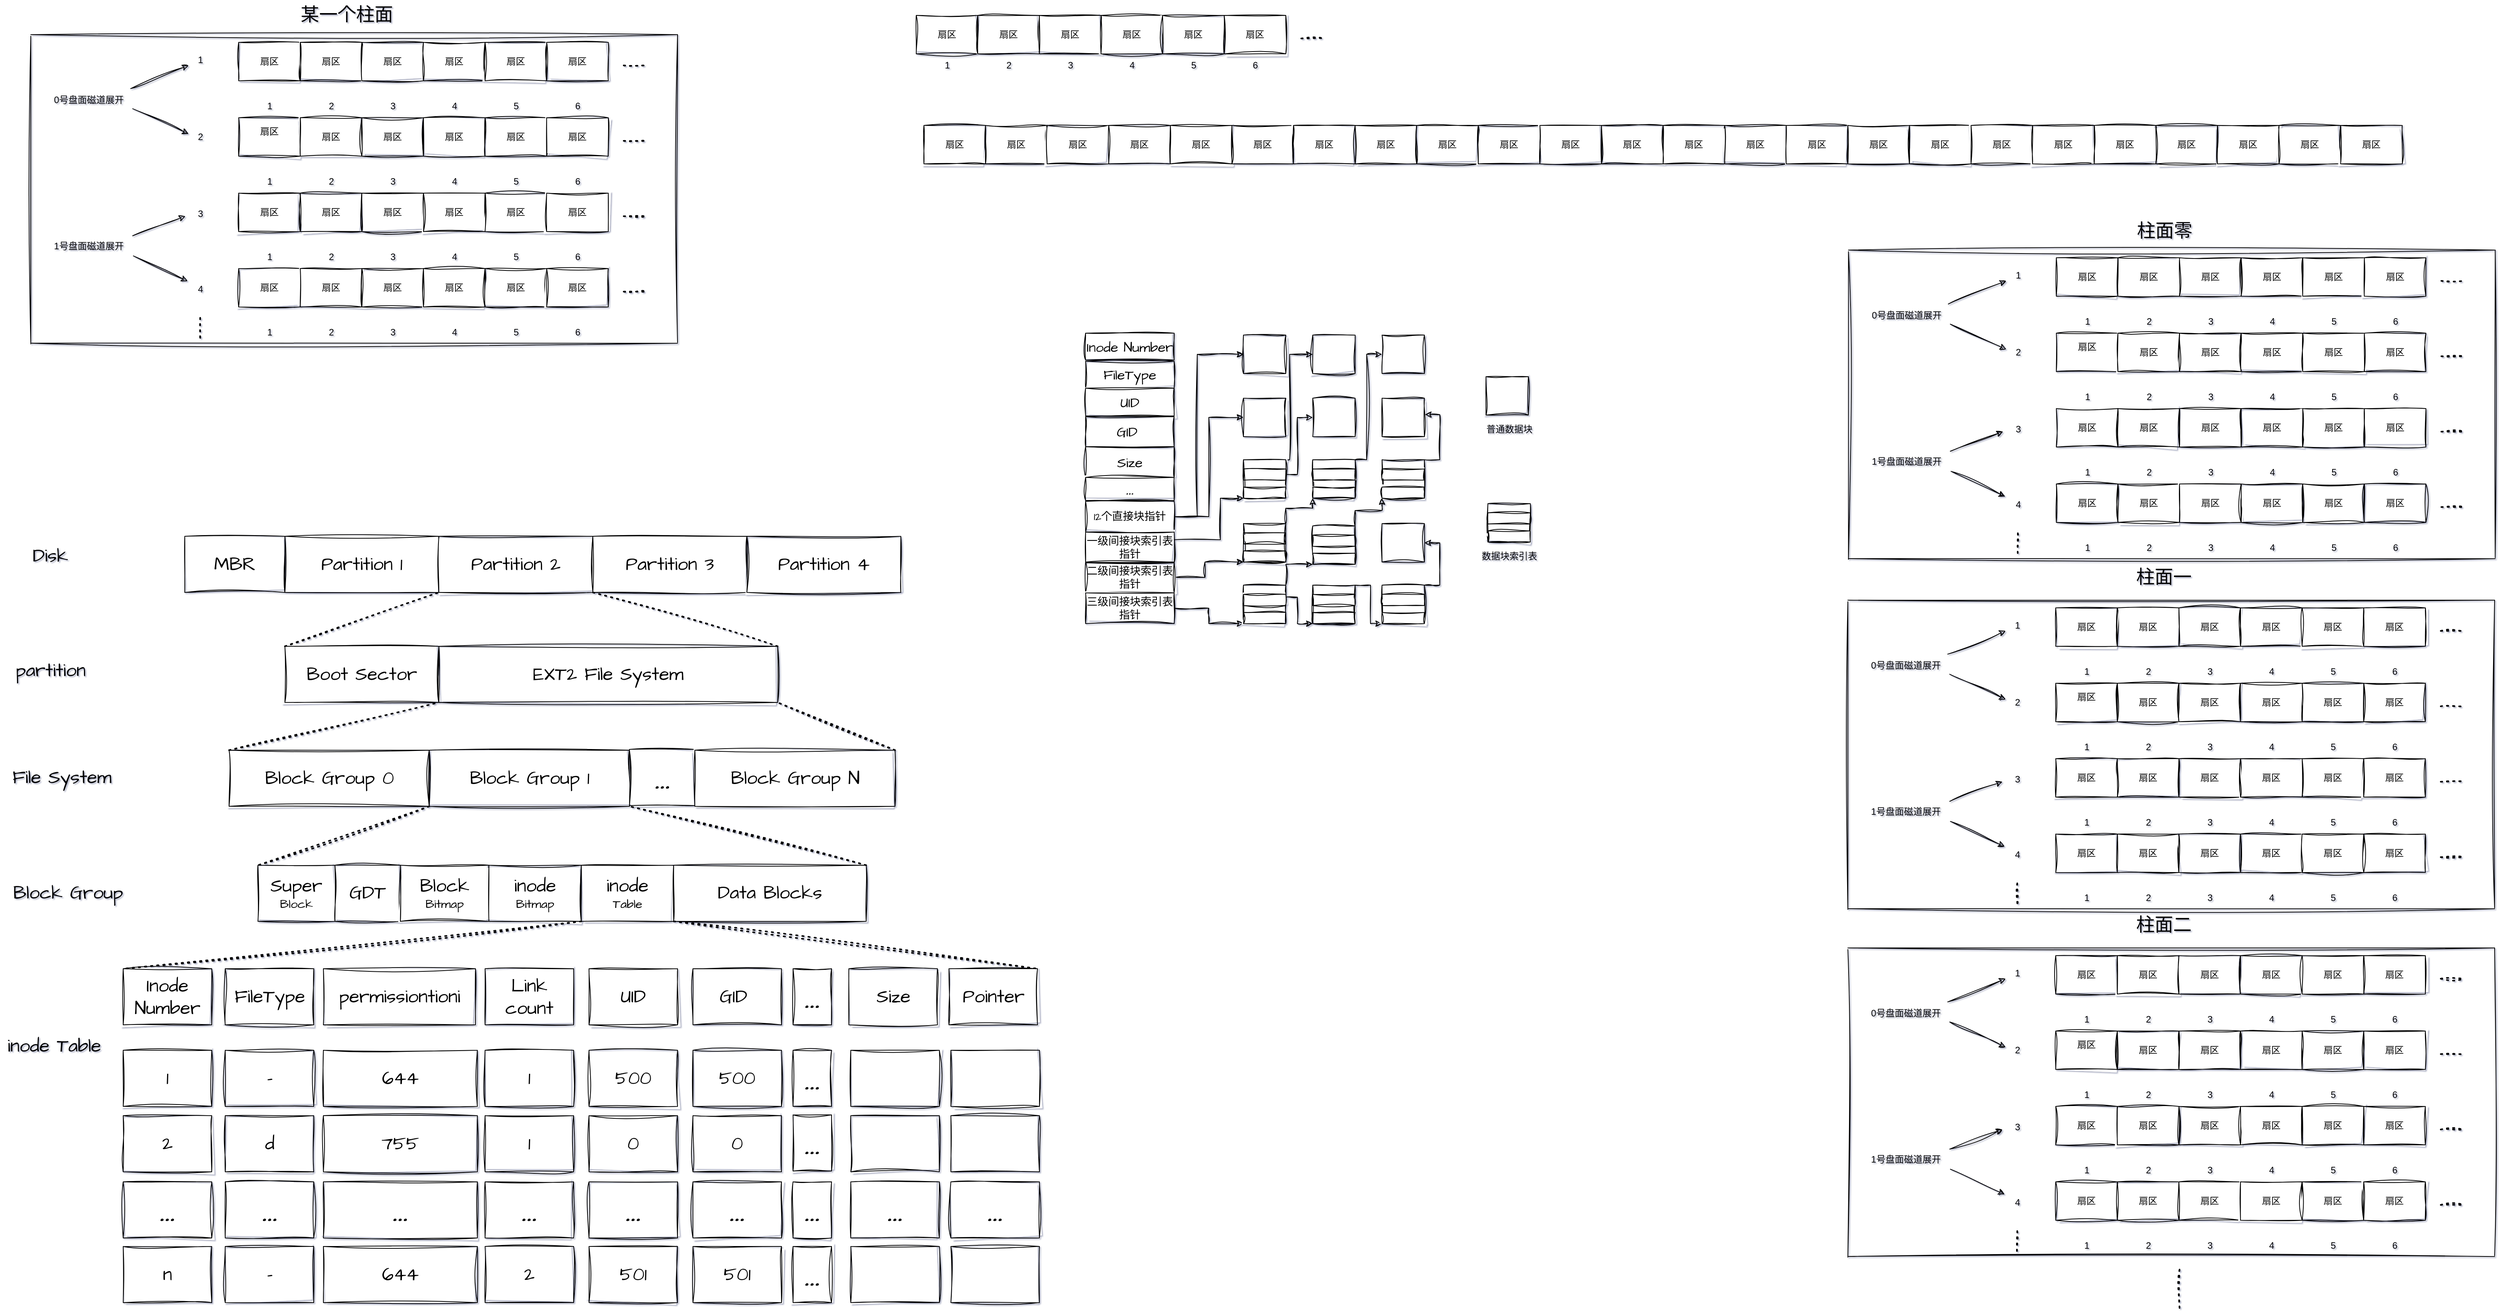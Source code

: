 <mxfile>
    <diagram name="第 1 页" id="gFeEmCXa8AVN-RLCaWWL">
        <mxGraphModel dx="1178" dy="752" grid="1" gridSize="10" guides="1" tooltips="1" connect="1" arrows="1" fold="1" page="1" pageScale="1" pageWidth="3300" pageHeight="4681" background="none" math="0" shadow="1">
            <root>
                <mxCell id="0"/>
                <mxCell id="1" parent="0"/>
                <mxCell id="TKMVQjpAaQ59t7xjAut5-2" value="扇区" style="rounded=0;whiteSpace=wrap;html=1;sketch=1;curveFitting=1;jiggle=2;labelBackgroundColor=none;" parent="1" vertex="1">
                    <mxGeometry x="2690.77" y="405" width="80" height="50" as="geometry"/>
                </mxCell>
                <mxCell id="TKMVQjpAaQ59t7xjAut5-3" value="扇区" style="rounded=0;whiteSpace=wrap;html=1;sketch=1;curveFitting=1;jiggle=2;labelBackgroundColor=none;" parent="1" vertex="1">
                    <mxGeometry x="2770.77" y="405" width="80" height="50" as="geometry"/>
                </mxCell>
                <mxCell id="TKMVQjpAaQ59t7xjAut5-4" value="扇区" style="rounded=0;whiteSpace=wrap;html=1;sketch=1;curveFitting=1;jiggle=2;labelBackgroundColor=none;" parent="1" vertex="1">
                    <mxGeometry x="2850.77" y="405" width="80" height="50" as="geometry"/>
                </mxCell>
                <mxCell id="TKMVQjpAaQ59t7xjAut5-14" value="1" style="text;html=1;align=center;verticalAlign=middle;resizable=0;points=[];autosize=1;strokeColor=none;fillColor=none;rounded=0;sketch=1;curveFitting=1;jiggle=2;labelBackgroundColor=none;" parent="1" vertex="1">
                    <mxGeometry x="2715.77" y="473" width="30" height="30" as="geometry"/>
                </mxCell>
                <mxCell id="TKMVQjpAaQ59t7xjAut5-15" value="2" style="text;html=1;align=center;verticalAlign=middle;resizable=0;points=[];autosize=1;strokeColor=none;fillColor=none;rounded=0;sketch=1;curveFitting=1;jiggle=2;labelBackgroundColor=none;" parent="1" vertex="1">
                    <mxGeometry x="2795.77" y="473" width="30" height="30" as="geometry"/>
                </mxCell>
                <mxCell id="TKMVQjpAaQ59t7xjAut5-16" value="3" style="text;html=1;align=center;verticalAlign=middle;resizable=0;points=[];autosize=1;strokeColor=none;fillColor=none;rounded=0;sketch=1;curveFitting=1;jiggle=2;labelBackgroundColor=none;" parent="1" vertex="1">
                    <mxGeometry x="2875.77" y="473" width="30" height="30" as="geometry"/>
                </mxCell>
                <mxCell id="TKMVQjpAaQ59t7xjAut5-17" value="4" style="text;html=1;align=center;verticalAlign=middle;resizable=0;points=[];autosize=1;strokeColor=none;fillColor=none;rounded=0;sketch=1;curveFitting=1;jiggle=2;labelBackgroundColor=none;" parent="1" vertex="1">
                    <mxGeometry x="2955.77" y="473" width="30" height="30" as="geometry"/>
                </mxCell>
                <mxCell id="TKMVQjpAaQ59t7xjAut5-18" value="扇区" style="rounded=0;whiteSpace=wrap;html=1;sketch=1;curveFitting=1;jiggle=2;labelBackgroundColor=none;" parent="1" vertex="1">
                    <mxGeometry x="2930.77" y="405" width="80" height="50" as="geometry"/>
                </mxCell>
                <mxCell id="TKMVQjpAaQ59t7xjAut5-19" value="扇区" style="rounded=0;whiteSpace=wrap;html=1;sketch=1;curveFitting=1;jiggle=2;labelBackgroundColor=none;" parent="1" vertex="1">
                    <mxGeometry x="3010.77" y="405" width="80" height="50" as="geometry"/>
                </mxCell>
                <mxCell id="TKMVQjpAaQ59t7xjAut5-20" value="扇区" style="rounded=0;whiteSpace=wrap;html=1;sketch=1;curveFitting=1;jiggle=2;labelBackgroundColor=none;" parent="1" vertex="1">
                    <mxGeometry x="3090.77" y="405" width="80" height="50" as="geometry"/>
                </mxCell>
                <mxCell id="TKMVQjpAaQ59t7xjAut5-21" value="5" style="text;html=1;align=center;verticalAlign=middle;resizable=0;points=[];autosize=1;strokeColor=none;fillColor=none;rounded=0;sketch=1;curveFitting=1;jiggle=2;labelBackgroundColor=none;" parent="1" vertex="1">
                    <mxGeometry x="3035.77" y="473" width="30" height="30" as="geometry"/>
                </mxCell>
                <mxCell id="TKMVQjpAaQ59t7xjAut5-25" value="6" style="text;html=1;align=center;verticalAlign=middle;resizable=0;points=[];autosize=1;strokeColor=none;fillColor=none;rounded=0;sketch=1;curveFitting=1;jiggle=2;labelBackgroundColor=none;" parent="1" vertex="1">
                    <mxGeometry x="3115.77" y="473" width="30" height="30" as="geometry"/>
                </mxCell>
                <mxCell id="TKMVQjpAaQ59t7xjAut5-26" value="" style="endArrow=none;dashed=1;html=1;dashPattern=1 3;strokeWidth=2;rounded=0;sketch=1;curveFitting=1;jiggle=2;labelBackgroundColor=none;fontColor=default;" parent="1" edge="1">
                    <mxGeometry width="50" height="50" relative="1" as="geometry">
                        <mxPoint x="3190.77" y="435" as="sourcePoint"/>
                        <mxPoint x="3220.77" y="435" as="targetPoint"/>
                    </mxGeometry>
                </mxCell>
                <mxCell id="TKMVQjpAaQ59t7xjAut5-27" value="&#10;&lt;span style=&quot;color: rgb(0, 0, 0); font-family: Helvetica; font-size: 12px; font-style: normal; font-variant-ligatures: normal; font-variant-caps: normal; font-weight: 400; letter-spacing: normal; orphans: 2; text-align: center; text-indent: 0px; text-transform: none; widows: 2; word-spacing: 0px; -webkit-text-stroke-width: 0px; white-space: normal; background-color: rgb(251, 251, 251); text-decoration-thickness: initial; text-decoration-style: initial; text-decoration-color: initial; display: inline !important; float: none;&quot;&gt;扇区&lt;/span&gt;&#10;&#10;" style="rounded=0;whiteSpace=wrap;html=1;sketch=1;curveFitting=1;jiggle=2;labelBackgroundColor=none;" parent="1" vertex="1">
                    <mxGeometry x="2690.77" y="503" width="80" height="50" as="geometry"/>
                </mxCell>
                <mxCell id="TKMVQjpAaQ59t7xjAut5-28" value="扇区" style="rounded=0;whiteSpace=wrap;html=1;sketch=1;curveFitting=1;jiggle=2;labelBackgroundColor=none;" parent="1" vertex="1">
                    <mxGeometry x="2770.77" y="503" width="80" height="50" as="geometry"/>
                </mxCell>
                <mxCell id="TKMVQjpAaQ59t7xjAut5-29" value="扇区" style="rounded=0;whiteSpace=wrap;html=1;sketch=1;curveFitting=1;jiggle=2;labelBackgroundColor=none;" parent="1" vertex="1">
                    <mxGeometry x="2850.77" y="503" width="80" height="50" as="geometry"/>
                </mxCell>
                <mxCell id="TKMVQjpAaQ59t7xjAut5-30" value="1" style="text;html=1;align=center;verticalAlign=middle;resizable=0;points=[];autosize=1;strokeColor=none;fillColor=none;rounded=0;sketch=1;curveFitting=1;jiggle=2;labelBackgroundColor=none;" parent="1" vertex="1">
                    <mxGeometry x="2715.77" y="571" width="30" height="30" as="geometry"/>
                </mxCell>
                <mxCell id="TKMVQjpAaQ59t7xjAut5-31" value="2" style="text;html=1;align=center;verticalAlign=middle;resizable=0;points=[];autosize=1;strokeColor=none;fillColor=none;rounded=0;sketch=1;curveFitting=1;jiggle=2;labelBackgroundColor=none;" parent="1" vertex="1">
                    <mxGeometry x="2795.77" y="571" width="30" height="30" as="geometry"/>
                </mxCell>
                <mxCell id="TKMVQjpAaQ59t7xjAut5-32" value="3" style="text;html=1;align=center;verticalAlign=middle;resizable=0;points=[];autosize=1;strokeColor=none;fillColor=none;rounded=0;sketch=1;curveFitting=1;jiggle=2;labelBackgroundColor=none;" parent="1" vertex="1">
                    <mxGeometry x="2875.77" y="571" width="30" height="30" as="geometry"/>
                </mxCell>
                <mxCell id="TKMVQjpAaQ59t7xjAut5-33" value="4" style="text;html=1;align=center;verticalAlign=middle;resizable=0;points=[];autosize=1;strokeColor=none;fillColor=none;rounded=0;sketch=1;curveFitting=1;jiggle=2;labelBackgroundColor=none;" parent="1" vertex="1">
                    <mxGeometry x="2955.77" y="571" width="30" height="30" as="geometry"/>
                </mxCell>
                <mxCell id="TKMVQjpAaQ59t7xjAut5-34" value="扇区" style="rounded=0;whiteSpace=wrap;html=1;sketch=1;curveFitting=1;jiggle=2;labelBackgroundColor=none;" parent="1" vertex="1">
                    <mxGeometry x="2930.77" y="503" width="80" height="50" as="geometry"/>
                </mxCell>
                <mxCell id="TKMVQjpAaQ59t7xjAut5-35" value="扇区" style="rounded=0;whiteSpace=wrap;html=1;sketch=1;curveFitting=1;jiggle=2;labelBackgroundColor=none;" parent="1" vertex="1">
                    <mxGeometry x="3010.77" y="503" width="80" height="50" as="geometry"/>
                </mxCell>
                <mxCell id="TKMVQjpAaQ59t7xjAut5-36" value="扇区" style="rounded=0;whiteSpace=wrap;html=1;sketch=1;curveFitting=1;jiggle=2;labelBackgroundColor=none;" parent="1" vertex="1">
                    <mxGeometry x="3090.77" y="503" width="80" height="50" as="geometry"/>
                </mxCell>
                <mxCell id="TKMVQjpAaQ59t7xjAut5-37" value="5" style="text;html=1;align=center;verticalAlign=middle;resizable=0;points=[];autosize=1;strokeColor=none;fillColor=none;rounded=0;sketch=1;curveFitting=1;jiggle=2;labelBackgroundColor=none;" parent="1" vertex="1">
                    <mxGeometry x="3035.77" y="571" width="30" height="30" as="geometry"/>
                </mxCell>
                <mxCell id="TKMVQjpAaQ59t7xjAut5-38" value="6" style="text;html=1;align=center;verticalAlign=middle;resizable=0;points=[];autosize=1;strokeColor=none;fillColor=none;rounded=0;sketch=1;curveFitting=1;jiggle=2;labelBackgroundColor=none;" parent="1" vertex="1">
                    <mxGeometry x="3115.77" y="571" width="30" height="30" as="geometry"/>
                </mxCell>
                <mxCell id="TKMVQjpAaQ59t7xjAut5-39" value="" style="endArrow=none;dashed=1;html=1;dashPattern=1 3;strokeWidth=2;rounded=0;sketch=1;curveFitting=1;jiggle=2;labelBackgroundColor=none;fontColor=default;" parent="1" edge="1">
                    <mxGeometry width="50" height="50" relative="1" as="geometry">
                        <mxPoint x="3190.77" y="533" as="sourcePoint"/>
                        <mxPoint x="3220.77" y="533" as="targetPoint"/>
                    </mxGeometry>
                </mxCell>
                <mxCell id="TKMVQjpAaQ59t7xjAut5-40" value="扇区" style="rounded=0;whiteSpace=wrap;html=1;sketch=1;curveFitting=1;jiggle=2;labelBackgroundColor=none;" parent="1" vertex="1">
                    <mxGeometry x="2690.77" y="601" width="80" height="50" as="geometry"/>
                </mxCell>
                <mxCell id="TKMVQjpAaQ59t7xjAut5-41" value="扇区" style="rounded=0;whiteSpace=wrap;html=1;sketch=1;curveFitting=1;jiggle=2;labelBackgroundColor=none;" parent="1" vertex="1">
                    <mxGeometry x="2770.77" y="601" width="80" height="50" as="geometry"/>
                </mxCell>
                <mxCell id="TKMVQjpAaQ59t7xjAut5-42" value="扇区" style="rounded=0;whiteSpace=wrap;html=1;sketch=1;curveFitting=1;jiggle=2;labelBackgroundColor=none;" parent="1" vertex="1">
                    <mxGeometry x="2850.77" y="601" width="80" height="50" as="geometry"/>
                </mxCell>
                <mxCell id="TKMVQjpAaQ59t7xjAut5-43" value="1" style="text;html=1;align=center;verticalAlign=middle;resizable=0;points=[];autosize=1;strokeColor=none;fillColor=none;rounded=0;sketch=1;curveFitting=1;jiggle=2;labelBackgroundColor=none;" parent="1" vertex="1">
                    <mxGeometry x="2715.77" y="669" width="30" height="30" as="geometry"/>
                </mxCell>
                <mxCell id="TKMVQjpAaQ59t7xjAut5-44" value="2" style="text;html=1;align=center;verticalAlign=middle;resizable=0;points=[];autosize=1;strokeColor=none;fillColor=none;rounded=0;sketch=1;curveFitting=1;jiggle=2;labelBackgroundColor=none;" parent="1" vertex="1">
                    <mxGeometry x="2795.77" y="669" width="30" height="30" as="geometry"/>
                </mxCell>
                <mxCell id="TKMVQjpAaQ59t7xjAut5-45" value="3" style="text;html=1;align=center;verticalAlign=middle;resizable=0;points=[];autosize=1;strokeColor=none;fillColor=none;rounded=0;sketch=1;curveFitting=1;jiggle=2;labelBackgroundColor=none;" parent="1" vertex="1">
                    <mxGeometry x="2875.77" y="669" width="30" height="30" as="geometry"/>
                </mxCell>
                <mxCell id="TKMVQjpAaQ59t7xjAut5-46" value="4" style="text;html=1;align=center;verticalAlign=middle;resizable=0;points=[];autosize=1;strokeColor=none;fillColor=none;rounded=0;sketch=1;curveFitting=1;jiggle=2;labelBackgroundColor=none;" parent="1" vertex="1">
                    <mxGeometry x="2955.77" y="669" width="30" height="30" as="geometry"/>
                </mxCell>
                <mxCell id="TKMVQjpAaQ59t7xjAut5-47" value="扇区" style="rounded=0;whiteSpace=wrap;html=1;sketch=1;curveFitting=1;jiggle=2;labelBackgroundColor=none;" parent="1" vertex="1">
                    <mxGeometry x="2930.77" y="601" width="80" height="50" as="geometry"/>
                </mxCell>
                <mxCell id="TKMVQjpAaQ59t7xjAut5-48" value="扇区" style="rounded=0;whiteSpace=wrap;html=1;sketch=1;curveFitting=1;jiggle=2;labelBackgroundColor=none;" parent="1" vertex="1">
                    <mxGeometry x="3010.77" y="601" width="80" height="50" as="geometry"/>
                </mxCell>
                <mxCell id="TKMVQjpAaQ59t7xjAut5-49" value="扇区" style="rounded=0;whiteSpace=wrap;html=1;sketch=1;curveFitting=1;jiggle=2;labelBackgroundColor=none;" parent="1" vertex="1">
                    <mxGeometry x="3090.77" y="601" width="80" height="50" as="geometry"/>
                </mxCell>
                <mxCell id="TKMVQjpAaQ59t7xjAut5-50" value="5" style="text;html=1;align=center;verticalAlign=middle;resizable=0;points=[];autosize=1;strokeColor=none;fillColor=none;rounded=0;sketch=1;curveFitting=1;jiggle=2;labelBackgroundColor=none;" parent="1" vertex="1">
                    <mxGeometry x="3035.77" y="669" width="30" height="30" as="geometry"/>
                </mxCell>
                <mxCell id="TKMVQjpAaQ59t7xjAut5-51" value="6" style="text;html=1;align=center;verticalAlign=middle;resizable=0;points=[];autosize=1;strokeColor=none;fillColor=none;rounded=0;sketch=1;curveFitting=1;jiggle=2;labelBackgroundColor=none;" parent="1" vertex="1">
                    <mxGeometry x="3115.77" y="669" width="30" height="30" as="geometry"/>
                </mxCell>
                <mxCell id="TKMVQjpAaQ59t7xjAut5-52" value="" style="endArrow=none;dashed=1;html=1;dashPattern=1 3;strokeWidth=2;rounded=0;sketch=1;curveFitting=1;jiggle=2;labelBackgroundColor=none;fontColor=default;" parent="1" edge="1">
                    <mxGeometry width="50" height="50" relative="1" as="geometry">
                        <mxPoint x="3190.77" y="631" as="sourcePoint"/>
                        <mxPoint x="3220.77" y="631" as="targetPoint"/>
                    </mxGeometry>
                </mxCell>
                <mxCell id="TKMVQjpAaQ59t7xjAut5-53" value="1" style="text;html=1;align=center;verticalAlign=middle;resizable=0;points=[];autosize=1;strokeColor=none;fillColor=none;rounded=0;sketch=1;curveFitting=1;jiggle=2;labelBackgroundColor=none;" parent="1" vertex="1">
                    <mxGeometry x="2625.77" y="413" width="30" height="30" as="geometry"/>
                </mxCell>
                <mxCell id="TKMVQjpAaQ59t7xjAut5-54" value="2" style="text;html=1;align=center;verticalAlign=middle;resizable=0;points=[];autosize=1;strokeColor=none;fillColor=none;rounded=0;sketch=1;curveFitting=1;jiggle=2;labelBackgroundColor=none;" parent="1" vertex="1">
                    <mxGeometry x="2625.77" y="513" width="30" height="30" as="geometry"/>
                </mxCell>
                <mxCell id="TKMVQjpAaQ59t7xjAut5-55" value="3" style="text;html=1;align=center;verticalAlign=middle;resizable=0;points=[];autosize=1;strokeColor=none;fillColor=none;rounded=0;sketch=1;curveFitting=1;jiggle=2;labelBackgroundColor=none;" parent="1" vertex="1">
                    <mxGeometry x="2625.77" y="613" width="30" height="30" as="geometry"/>
                </mxCell>
                <mxCell id="TKMVQjpAaQ59t7xjAut5-57" value="扇区" style="rounded=0;whiteSpace=wrap;html=1;sketch=1;curveFitting=1;jiggle=2;labelBackgroundColor=none;" parent="1" vertex="1">
                    <mxGeometry x="2690.77" y="699" width="80" height="50" as="geometry"/>
                </mxCell>
                <mxCell id="TKMVQjpAaQ59t7xjAut5-58" value="扇区" style="rounded=0;whiteSpace=wrap;html=1;sketch=1;curveFitting=1;jiggle=2;labelBackgroundColor=none;" parent="1" vertex="1">
                    <mxGeometry x="2770.77" y="699" width="80" height="50" as="geometry"/>
                </mxCell>
                <mxCell id="TKMVQjpAaQ59t7xjAut5-59" value="扇区" style="rounded=0;whiteSpace=wrap;html=1;sketch=1;curveFitting=1;jiggle=2;labelBackgroundColor=none;" parent="1" vertex="1">
                    <mxGeometry x="2850.77" y="699" width="80" height="50" as="geometry"/>
                </mxCell>
                <mxCell id="TKMVQjpAaQ59t7xjAut5-60" value="1" style="text;html=1;align=center;verticalAlign=middle;resizable=0;points=[];autosize=1;strokeColor=none;fillColor=none;rounded=0;sketch=1;curveFitting=1;jiggle=2;labelBackgroundColor=none;" parent="1" vertex="1">
                    <mxGeometry x="2715.77" y="767" width="30" height="30" as="geometry"/>
                </mxCell>
                <mxCell id="TKMVQjpAaQ59t7xjAut5-61" value="2" style="text;html=1;align=center;verticalAlign=middle;resizable=0;points=[];autosize=1;strokeColor=none;fillColor=none;rounded=0;sketch=1;curveFitting=1;jiggle=2;labelBackgroundColor=none;" parent="1" vertex="1">
                    <mxGeometry x="2795.77" y="767" width="30" height="30" as="geometry"/>
                </mxCell>
                <mxCell id="TKMVQjpAaQ59t7xjAut5-62" value="3" style="text;html=1;align=center;verticalAlign=middle;resizable=0;points=[];autosize=1;strokeColor=none;fillColor=none;rounded=0;sketch=1;curveFitting=1;jiggle=2;labelBackgroundColor=none;" parent="1" vertex="1">
                    <mxGeometry x="2875.77" y="767" width="30" height="30" as="geometry"/>
                </mxCell>
                <mxCell id="TKMVQjpAaQ59t7xjAut5-63" value="4" style="text;html=1;align=center;verticalAlign=middle;resizable=0;points=[];autosize=1;strokeColor=none;fillColor=none;rounded=0;sketch=1;curveFitting=1;jiggle=2;labelBackgroundColor=none;" parent="1" vertex="1">
                    <mxGeometry x="2955.77" y="767" width="30" height="30" as="geometry"/>
                </mxCell>
                <mxCell id="TKMVQjpAaQ59t7xjAut5-64" value="扇区" style="rounded=0;whiteSpace=wrap;html=1;sketch=1;curveFitting=1;jiggle=2;labelBackgroundColor=none;" parent="1" vertex="1">
                    <mxGeometry x="2930.77" y="699" width="80" height="50" as="geometry"/>
                </mxCell>
                <mxCell id="TKMVQjpAaQ59t7xjAut5-65" value="扇区" style="rounded=0;whiteSpace=wrap;html=1;sketch=1;curveFitting=1;jiggle=2;labelBackgroundColor=none;" parent="1" vertex="1">
                    <mxGeometry x="3010.77" y="699" width="80" height="50" as="geometry"/>
                </mxCell>
                <mxCell id="TKMVQjpAaQ59t7xjAut5-66" value="扇区" style="rounded=0;whiteSpace=wrap;html=1;sketch=1;curveFitting=1;jiggle=2;labelBackgroundColor=none;" parent="1" vertex="1">
                    <mxGeometry x="3090.77" y="699" width="80" height="50" as="geometry"/>
                </mxCell>
                <mxCell id="TKMVQjpAaQ59t7xjAut5-67" value="5" style="text;html=1;align=center;verticalAlign=middle;resizable=0;points=[];autosize=1;strokeColor=none;fillColor=none;rounded=0;sketch=1;curveFitting=1;jiggle=2;labelBackgroundColor=none;" parent="1" vertex="1">
                    <mxGeometry x="3035.77" y="767" width="30" height="30" as="geometry"/>
                </mxCell>
                <mxCell id="TKMVQjpAaQ59t7xjAut5-68" value="6" style="text;html=1;align=center;verticalAlign=middle;resizable=0;points=[];autosize=1;strokeColor=none;fillColor=none;rounded=0;sketch=1;curveFitting=1;jiggle=2;labelBackgroundColor=none;" parent="1" vertex="1">
                    <mxGeometry x="3115.77" y="767" width="30" height="30" as="geometry"/>
                </mxCell>
                <mxCell id="TKMVQjpAaQ59t7xjAut5-69" value="" style="endArrow=none;dashed=1;html=1;dashPattern=1 3;strokeWidth=2;rounded=0;sketch=1;curveFitting=1;jiggle=2;labelBackgroundColor=none;fontColor=default;" parent="1" edge="1">
                    <mxGeometry width="50" height="50" relative="1" as="geometry">
                        <mxPoint x="3190.77" y="729" as="sourcePoint"/>
                        <mxPoint x="3220.77" y="729" as="targetPoint"/>
                    </mxGeometry>
                </mxCell>
                <mxCell id="TKMVQjpAaQ59t7xjAut5-70" value="4" style="text;html=1;align=center;verticalAlign=middle;resizable=0;points=[];autosize=1;strokeColor=none;fillColor=none;rounded=0;sketch=1;curveFitting=1;jiggle=2;labelBackgroundColor=none;" parent="1" vertex="1">
                    <mxGeometry x="2625.77" y="711" width="30" height="30" as="geometry"/>
                </mxCell>
                <mxCell id="TKMVQjpAaQ59t7xjAut5-71" value="" style="endArrow=none;dashed=1;html=1;dashPattern=1 3;strokeWidth=2;rounded=0;sketch=1;curveFitting=1;jiggle=2;labelBackgroundColor=none;fontColor=default;" parent="1" edge="1">
                    <mxGeometry width="50" height="50" relative="1" as="geometry">
                        <mxPoint x="2640.77" y="763" as="sourcePoint"/>
                        <mxPoint x="2640.77" y="793" as="targetPoint"/>
                    </mxGeometry>
                </mxCell>
                <mxCell id="TKMVQjpAaQ59t7xjAut5-73" value="0号盘面磁道展开" style="text;html=1;align=center;verticalAlign=middle;resizable=0;points=[];autosize=1;strokeColor=none;fillColor=none;rounded=0;sketch=1;curveFitting=1;jiggle=2;labelBackgroundColor=none;" parent="1" vertex="1">
                    <mxGeometry x="2440.77" y="465" width="110" height="30" as="geometry"/>
                </mxCell>
                <mxCell id="TKMVQjpAaQ59t7xjAut5-74" value="1号盘面磁道展开" style="text;html=1;align=center;verticalAlign=middle;resizable=0;points=[];autosize=1;strokeColor=none;fillColor=none;rounded=0;sketch=1;curveFitting=1;jiggle=2;labelBackgroundColor=none;" parent="1" vertex="1">
                    <mxGeometry x="2440.77" y="655" width="110" height="30" as="geometry"/>
                </mxCell>
                <mxCell id="TKMVQjpAaQ59t7xjAut5-75" value="" style="endArrow=classic;html=1;rounded=0;exitX=1.021;exitY=0.05;exitDx=0;exitDy=0;exitPerimeter=0;entryX=-0.137;entryY=0.598;entryDx=0;entryDy=0;entryPerimeter=0;sketch=1;curveFitting=1;jiggle=2;labelBackgroundColor=none;fontColor=default;" parent="1" source="TKMVQjpAaQ59t7xjAut5-74" target="TKMVQjpAaQ59t7xjAut5-55" edge="1">
                    <mxGeometry width="50" height="50" relative="1" as="geometry">
                        <mxPoint x="3050.77" y="635" as="sourcePoint"/>
                        <mxPoint x="3100.77" y="585" as="targetPoint"/>
                    </mxGeometry>
                </mxCell>
                <mxCell id="TKMVQjpAaQ59t7xjAut5-76" value="" style="endArrow=classic;html=1;rounded=0;exitX=0.997;exitY=0.006;exitDx=0;exitDy=0;exitPerimeter=0;entryX=-0.137;entryY=0.598;entryDx=0;entryDy=0;entryPerimeter=0;sketch=1;curveFitting=1;jiggle=2;labelBackgroundColor=none;fontColor=default;" parent="1" source="TKMVQjpAaQ59t7xjAut5-73" edge="1">
                    <mxGeometry width="50" height="50" relative="1" as="geometry">
                        <mxPoint x="2575.77" y="469" as="sourcePoint"/>
                        <mxPoint x="2625.77" y="435" as="targetPoint"/>
                    </mxGeometry>
                </mxCell>
                <mxCell id="TKMVQjpAaQ59t7xjAut5-77" value="" style="endArrow=classic;html=1;rounded=0;exitX=1.029;exitY=0.92;exitDx=0;exitDy=0;exitPerimeter=0;entryX=-0.044;entryY=0.146;entryDx=0;entryDy=0;entryPerimeter=0;sketch=1;curveFitting=1;jiggle=2;labelBackgroundColor=none;fontColor=default;" parent="1" source="TKMVQjpAaQ59t7xjAut5-74" target="TKMVQjpAaQ59t7xjAut5-70" edge="1">
                    <mxGeometry width="50" height="50" relative="1" as="geometry">
                        <mxPoint x="2581.77" y="675" as="sourcePoint"/>
                        <mxPoint x="2631.77" y="641" as="targetPoint"/>
                    </mxGeometry>
                </mxCell>
                <mxCell id="TKMVQjpAaQ59t7xjAut5-79" value="" style="endArrow=classic;html=1;rounded=0;exitX=1.021;exitY=0.876;exitDx=0;exitDy=0;exitPerimeter=0;entryX=-0.044;entryY=0.146;entryDx=0;entryDy=0;entryPerimeter=0;sketch=1;curveFitting=1;jiggle=2;labelBackgroundColor=none;fontColor=default;" parent="1" source="TKMVQjpAaQ59t7xjAut5-73" edge="1">
                    <mxGeometry width="50" height="50" relative="1" as="geometry">
                        <mxPoint x="2574.77" y="503" as="sourcePoint"/>
                        <mxPoint x="2625.77" y="524" as="targetPoint"/>
                    </mxGeometry>
                </mxCell>
                <mxCell id="TKMVQjpAaQ59t7xjAut5-81" value="" style="endArrow=none;html=1;rounded=0;sketch=1;curveFitting=1;jiggle=2;labelBackgroundColor=none;fontColor=default;" parent="1" edge="1">
                    <mxGeometry width="50" height="50" relative="1" as="geometry">
                        <mxPoint x="2420.77" y="395" as="sourcePoint"/>
                        <mxPoint x="3260.77" y="395" as="targetPoint"/>
                    </mxGeometry>
                </mxCell>
                <mxCell id="TKMVQjpAaQ59t7xjAut5-82" value="" style="endArrow=none;html=1;rounded=0;sketch=1;curveFitting=1;jiggle=2;labelBackgroundColor=none;fontColor=default;" parent="1" edge="1">
                    <mxGeometry width="50" height="50" relative="1" as="geometry">
                        <mxPoint x="2420.77" y="796" as="sourcePoint"/>
                        <mxPoint x="3260.77" y="796.17" as="targetPoint"/>
                    </mxGeometry>
                </mxCell>
                <mxCell id="TKMVQjpAaQ59t7xjAut5-83" value="" style="endArrow=none;html=1;rounded=0;sketch=1;curveFitting=1;jiggle=2;labelBackgroundColor=none;fontColor=default;" parent="1" edge="1">
                    <mxGeometry width="50" height="50" relative="1" as="geometry">
                        <mxPoint x="3260.77" y="395" as="sourcePoint"/>
                        <mxPoint x="3260.77" y="795" as="targetPoint"/>
                    </mxGeometry>
                </mxCell>
                <mxCell id="TKMVQjpAaQ59t7xjAut5-84" value="" style="endArrow=none;html=1;rounded=0;sketch=1;curveFitting=1;jiggle=2;labelBackgroundColor=none;fontColor=default;" parent="1" edge="1">
                    <mxGeometry width="50" height="50" relative="1" as="geometry">
                        <mxPoint x="2420.77" y="397" as="sourcePoint"/>
                        <mxPoint x="2420.77" y="797" as="targetPoint"/>
                    </mxGeometry>
                </mxCell>
                <mxCell id="TKMVQjpAaQ59t7xjAut5-85" value="&lt;font style=&quot;font-size: 24px;&quot;&gt;柱面零&lt;/font&gt;" style="text;html=1;align=center;verticalAlign=middle;resizable=0;points=[];autosize=1;strokeColor=none;fillColor=none;rounded=0;sketch=1;curveFitting=1;jiggle=2;labelBackgroundColor=none;" parent="1" vertex="1">
                    <mxGeometry x="2780.77" y="350" width="100" height="40" as="geometry"/>
                </mxCell>
                <mxCell id="TKMVQjpAaQ59t7xjAut5-86" value="扇区" style="rounded=0;whiteSpace=wrap;html=1;sketch=1;curveFitting=1;jiggle=2;labelBackgroundColor=none;" parent="1" vertex="1">
                    <mxGeometry x="1210" y="90" width="80" height="50" as="geometry"/>
                </mxCell>
                <mxCell id="TKMVQjpAaQ59t7xjAut5-87" value="扇区" style="rounded=0;whiteSpace=wrap;html=1;sketch=1;curveFitting=1;jiggle=2;labelBackgroundColor=none;" parent="1" vertex="1">
                    <mxGeometry x="1290" y="90" width="80" height="50" as="geometry"/>
                </mxCell>
                <mxCell id="TKMVQjpAaQ59t7xjAut5-88" value="扇区" style="rounded=0;whiteSpace=wrap;html=1;sketch=1;curveFitting=1;jiggle=2;labelBackgroundColor=none;" parent="1" vertex="1">
                    <mxGeometry x="1370" y="90" width="80" height="50" as="geometry"/>
                </mxCell>
                <mxCell id="TKMVQjpAaQ59t7xjAut5-89" value="扇区" style="rounded=0;whiteSpace=wrap;html=1;sketch=1;curveFitting=1;jiggle=2;labelBackgroundColor=none;" parent="1" vertex="1">
                    <mxGeometry x="1450" y="90" width="80" height="50" as="geometry"/>
                </mxCell>
                <mxCell id="TKMVQjpAaQ59t7xjAut5-90" value="扇区" style="rounded=0;whiteSpace=wrap;html=1;sketch=1;curveFitting=1;jiggle=2;labelBackgroundColor=none;" parent="1" vertex="1">
                    <mxGeometry x="1530" y="90" width="80" height="50" as="geometry"/>
                </mxCell>
                <mxCell id="TKMVQjpAaQ59t7xjAut5-91" value="扇区" style="rounded=0;whiteSpace=wrap;html=1;sketch=1;curveFitting=1;jiggle=2;labelBackgroundColor=none;" parent="1" vertex="1">
                    <mxGeometry x="1610" y="90" width="80" height="50" as="geometry"/>
                </mxCell>
                <mxCell id="TKMVQjpAaQ59t7xjAut5-92" value="" style="endArrow=none;dashed=1;html=1;dashPattern=1 3;strokeWidth=2;rounded=0;sketch=1;curveFitting=1;jiggle=2;labelBackgroundColor=none;fontColor=default;" parent="1" edge="1">
                    <mxGeometry width="50" height="50" relative="1" as="geometry">
                        <mxPoint x="1710" y="120" as="sourcePoint"/>
                        <mxPoint x="1740" y="120" as="targetPoint"/>
                    </mxGeometry>
                </mxCell>
                <mxCell id="TKMVQjpAaQ59t7xjAut5-93" value="1" style="text;html=1;align=center;verticalAlign=middle;resizable=0;points=[];autosize=1;strokeColor=none;fillColor=none;rounded=0;sketch=1;curveFitting=1;jiggle=2;labelBackgroundColor=none;" parent="1" vertex="1">
                    <mxGeometry x="1235" y="140" width="30" height="30" as="geometry"/>
                </mxCell>
                <mxCell id="TKMVQjpAaQ59t7xjAut5-94" value="2" style="text;html=1;align=center;verticalAlign=middle;resizable=0;points=[];autosize=1;strokeColor=none;fillColor=none;rounded=0;sketch=1;curveFitting=1;jiggle=2;labelBackgroundColor=none;" parent="1" vertex="1">
                    <mxGeometry x="1315" y="140" width="30" height="30" as="geometry"/>
                </mxCell>
                <mxCell id="TKMVQjpAaQ59t7xjAut5-95" value="3" style="text;html=1;align=center;verticalAlign=middle;resizable=0;points=[];autosize=1;strokeColor=none;fillColor=none;rounded=0;sketch=1;curveFitting=1;jiggle=2;labelBackgroundColor=none;" parent="1" vertex="1">
                    <mxGeometry x="1395" y="140" width="30" height="30" as="geometry"/>
                </mxCell>
                <mxCell id="TKMVQjpAaQ59t7xjAut5-96" value="4" style="text;html=1;align=center;verticalAlign=middle;resizable=0;points=[];autosize=1;strokeColor=none;fillColor=none;rounded=0;sketch=1;curveFitting=1;jiggle=2;labelBackgroundColor=none;" parent="1" vertex="1">
                    <mxGeometry x="1475" y="140" width="30" height="30" as="geometry"/>
                </mxCell>
                <mxCell id="TKMVQjpAaQ59t7xjAut5-97" value="5" style="text;html=1;align=center;verticalAlign=middle;resizable=0;points=[];autosize=1;strokeColor=none;fillColor=none;rounded=0;sketch=1;curveFitting=1;jiggle=2;labelBackgroundColor=none;" parent="1" vertex="1">
                    <mxGeometry x="1555" y="140" width="30" height="30" as="geometry"/>
                </mxCell>
                <mxCell id="TKMVQjpAaQ59t7xjAut5-98" value="6" style="text;html=1;align=center;verticalAlign=middle;resizable=0;points=[];autosize=1;strokeColor=none;fillColor=none;rounded=0;sketch=1;curveFitting=1;jiggle=2;labelBackgroundColor=none;" parent="1" vertex="1">
                    <mxGeometry x="1635" y="140" width="30" height="30" as="geometry"/>
                </mxCell>
                <mxCell id="TKMVQjpAaQ59t7xjAut5-99" value="扇区" style="rounded=0;whiteSpace=wrap;html=1;sketch=1;curveFitting=1;jiggle=2;labelBackgroundColor=none;" parent="1" vertex="1">
                    <mxGeometry x="2690" y="860" width="80" height="50" as="geometry"/>
                </mxCell>
                <mxCell id="TKMVQjpAaQ59t7xjAut5-100" value="扇区" style="rounded=0;whiteSpace=wrap;html=1;sketch=1;curveFitting=1;jiggle=2;labelBackgroundColor=none;" parent="1" vertex="1">
                    <mxGeometry x="2770" y="860" width="80" height="50" as="geometry"/>
                </mxCell>
                <mxCell id="TKMVQjpAaQ59t7xjAut5-101" value="扇区" style="rounded=0;whiteSpace=wrap;html=1;sketch=1;curveFitting=1;jiggle=2;labelBackgroundColor=none;" parent="1" vertex="1">
                    <mxGeometry x="2850" y="860" width="80" height="50" as="geometry"/>
                </mxCell>
                <mxCell id="TKMVQjpAaQ59t7xjAut5-102" value="1" style="text;html=1;align=center;verticalAlign=middle;resizable=0;points=[];autosize=1;strokeColor=none;fillColor=none;rounded=0;sketch=1;curveFitting=1;jiggle=2;labelBackgroundColor=none;" parent="1" vertex="1">
                    <mxGeometry x="2715" y="928" width="30" height="30" as="geometry"/>
                </mxCell>
                <mxCell id="TKMVQjpAaQ59t7xjAut5-103" value="2" style="text;html=1;align=center;verticalAlign=middle;resizable=0;points=[];autosize=1;strokeColor=none;fillColor=none;rounded=0;sketch=1;curveFitting=1;jiggle=2;labelBackgroundColor=none;" parent="1" vertex="1">
                    <mxGeometry x="2795" y="928" width="30" height="30" as="geometry"/>
                </mxCell>
                <mxCell id="TKMVQjpAaQ59t7xjAut5-104" value="3" style="text;html=1;align=center;verticalAlign=middle;resizable=0;points=[];autosize=1;strokeColor=none;fillColor=none;rounded=0;sketch=1;curveFitting=1;jiggle=2;labelBackgroundColor=none;" parent="1" vertex="1">
                    <mxGeometry x="2875" y="928" width="30" height="30" as="geometry"/>
                </mxCell>
                <mxCell id="TKMVQjpAaQ59t7xjAut5-105" value="4" style="text;html=1;align=center;verticalAlign=middle;resizable=0;points=[];autosize=1;strokeColor=none;fillColor=none;rounded=0;sketch=1;curveFitting=1;jiggle=2;labelBackgroundColor=none;" parent="1" vertex="1">
                    <mxGeometry x="2955" y="928" width="30" height="30" as="geometry"/>
                </mxCell>
                <mxCell id="TKMVQjpAaQ59t7xjAut5-106" value="扇区" style="rounded=0;whiteSpace=wrap;html=1;sketch=1;curveFitting=1;jiggle=2;labelBackgroundColor=none;" parent="1" vertex="1">
                    <mxGeometry x="2930" y="860" width="80" height="50" as="geometry"/>
                </mxCell>
                <mxCell id="TKMVQjpAaQ59t7xjAut5-107" value="扇区" style="rounded=0;whiteSpace=wrap;html=1;sketch=1;curveFitting=1;jiggle=2;labelBackgroundColor=none;" parent="1" vertex="1">
                    <mxGeometry x="3010" y="860" width="80" height="50" as="geometry"/>
                </mxCell>
                <mxCell id="TKMVQjpAaQ59t7xjAut5-108" value="扇区" style="rounded=0;whiteSpace=wrap;html=1;sketch=1;curveFitting=1;jiggle=2;labelBackgroundColor=none;" parent="1" vertex="1">
                    <mxGeometry x="3090" y="860" width="80" height="50" as="geometry"/>
                </mxCell>
                <mxCell id="TKMVQjpAaQ59t7xjAut5-109" value="5" style="text;html=1;align=center;verticalAlign=middle;resizable=0;points=[];autosize=1;strokeColor=none;fillColor=none;rounded=0;sketch=1;curveFitting=1;jiggle=2;labelBackgroundColor=none;" parent="1" vertex="1">
                    <mxGeometry x="3035" y="928" width="30" height="30" as="geometry"/>
                </mxCell>
                <mxCell id="TKMVQjpAaQ59t7xjAut5-110" value="6" style="text;html=1;align=center;verticalAlign=middle;resizable=0;points=[];autosize=1;strokeColor=none;fillColor=none;rounded=0;sketch=1;curveFitting=1;jiggle=2;labelBackgroundColor=none;" parent="1" vertex="1">
                    <mxGeometry x="3115" y="928" width="30" height="30" as="geometry"/>
                </mxCell>
                <mxCell id="TKMVQjpAaQ59t7xjAut5-111" value="" style="endArrow=none;dashed=1;html=1;dashPattern=1 3;strokeWidth=2;rounded=0;sketch=1;curveFitting=1;jiggle=2;labelBackgroundColor=none;fontColor=default;" parent="1" edge="1">
                    <mxGeometry width="50" height="50" relative="1" as="geometry">
                        <mxPoint x="3190" y="890" as="sourcePoint"/>
                        <mxPoint x="3220" y="890" as="targetPoint"/>
                    </mxGeometry>
                </mxCell>
                <mxCell id="TKMVQjpAaQ59t7xjAut5-112" value="&#10;&lt;span style=&quot;color: rgb(0, 0, 0); font-family: Helvetica; font-size: 12px; font-style: normal; font-variant-ligatures: normal; font-variant-caps: normal; font-weight: 400; letter-spacing: normal; orphans: 2; text-align: center; text-indent: 0px; text-transform: none; widows: 2; word-spacing: 0px; -webkit-text-stroke-width: 0px; white-space: normal; background-color: rgb(251, 251, 251); text-decoration-thickness: initial; text-decoration-style: initial; text-decoration-color: initial; display: inline !important; float: none;&quot;&gt;扇区&lt;/span&gt;&#10;&#10;" style="rounded=0;whiteSpace=wrap;html=1;sketch=1;curveFitting=1;jiggle=2;labelBackgroundColor=none;" parent="1" vertex="1">
                    <mxGeometry x="2690" y="958" width="80" height="50" as="geometry"/>
                </mxCell>
                <mxCell id="TKMVQjpAaQ59t7xjAut5-113" value="扇区" style="rounded=0;whiteSpace=wrap;html=1;sketch=1;curveFitting=1;jiggle=2;labelBackgroundColor=none;" parent="1" vertex="1">
                    <mxGeometry x="2770" y="958" width="80" height="50" as="geometry"/>
                </mxCell>
                <mxCell id="TKMVQjpAaQ59t7xjAut5-114" value="扇区" style="rounded=0;whiteSpace=wrap;html=1;sketch=1;curveFitting=1;jiggle=2;labelBackgroundColor=none;" parent="1" vertex="1">
                    <mxGeometry x="2850" y="958" width="80" height="50" as="geometry"/>
                </mxCell>
                <mxCell id="TKMVQjpAaQ59t7xjAut5-115" value="1" style="text;html=1;align=center;verticalAlign=middle;resizable=0;points=[];autosize=1;strokeColor=none;fillColor=none;rounded=0;sketch=1;curveFitting=1;jiggle=2;labelBackgroundColor=none;" parent="1" vertex="1">
                    <mxGeometry x="2715" y="1026" width="30" height="30" as="geometry"/>
                </mxCell>
                <mxCell id="TKMVQjpAaQ59t7xjAut5-116" value="2" style="text;html=1;align=center;verticalAlign=middle;resizable=0;points=[];autosize=1;strokeColor=none;fillColor=none;rounded=0;sketch=1;curveFitting=1;jiggle=2;labelBackgroundColor=none;" parent="1" vertex="1">
                    <mxGeometry x="2795" y="1026" width="30" height="30" as="geometry"/>
                </mxCell>
                <mxCell id="TKMVQjpAaQ59t7xjAut5-117" value="3" style="text;html=1;align=center;verticalAlign=middle;resizable=0;points=[];autosize=1;strokeColor=none;fillColor=none;rounded=0;sketch=1;curveFitting=1;jiggle=2;labelBackgroundColor=none;" parent="1" vertex="1">
                    <mxGeometry x="2875" y="1026" width="30" height="30" as="geometry"/>
                </mxCell>
                <mxCell id="TKMVQjpAaQ59t7xjAut5-118" value="4" style="text;html=1;align=center;verticalAlign=middle;resizable=0;points=[];autosize=1;strokeColor=none;fillColor=none;rounded=0;sketch=1;curveFitting=1;jiggle=2;labelBackgroundColor=none;" parent="1" vertex="1">
                    <mxGeometry x="2955" y="1026" width="30" height="30" as="geometry"/>
                </mxCell>
                <mxCell id="TKMVQjpAaQ59t7xjAut5-119" value="扇区" style="rounded=0;whiteSpace=wrap;html=1;sketch=1;curveFitting=1;jiggle=2;labelBackgroundColor=none;" parent="1" vertex="1">
                    <mxGeometry x="2930" y="958" width="80" height="50" as="geometry"/>
                </mxCell>
                <mxCell id="TKMVQjpAaQ59t7xjAut5-120" value="扇区" style="rounded=0;whiteSpace=wrap;html=1;sketch=1;curveFitting=1;jiggle=2;labelBackgroundColor=none;" parent="1" vertex="1">
                    <mxGeometry x="3010" y="958" width="80" height="50" as="geometry"/>
                </mxCell>
                <mxCell id="TKMVQjpAaQ59t7xjAut5-121" value="扇区" style="rounded=0;whiteSpace=wrap;html=1;sketch=1;curveFitting=1;jiggle=2;labelBackgroundColor=none;" parent="1" vertex="1">
                    <mxGeometry x="3090" y="958" width="80" height="50" as="geometry"/>
                </mxCell>
                <mxCell id="TKMVQjpAaQ59t7xjAut5-122" value="5" style="text;html=1;align=center;verticalAlign=middle;resizable=0;points=[];autosize=1;strokeColor=none;fillColor=none;rounded=0;sketch=1;curveFitting=1;jiggle=2;labelBackgroundColor=none;" parent="1" vertex="1">
                    <mxGeometry x="3035" y="1026" width="30" height="30" as="geometry"/>
                </mxCell>
                <mxCell id="TKMVQjpAaQ59t7xjAut5-123" value="6" style="text;html=1;align=center;verticalAlign=middle;resizable=0;points=[];autosize=1;strokeColor=none;fillColor=none;rounded=0;sketch=1;curveFitting=1;jiggle=2;labelBackgroundColor=none;" parent="1" vertex="1">
                    <mxGeometry x="3115" y="1026" width="30" height="30" as="geometry"/>
                </mxCell>
                <mxCell id="TKMVQjpAaQ59t7xjAut5-124" value="" style="endArrow=none;dashed=1;html=1;dashPattern=1 3;strokeWidth=2;rounded=0;sketch=1;curveFitting=1;jiggle=2;labelBackgroundColor=none;fontColor=default;" parent="1" edge="1">
                    <mxGeometry width="50" height="50" relative="1" as="geometry">
                        <mxPoint x="3190" y="988" as="sourcePoint"/>
                        <mxPoint x="3220" y="988" as="targetPoint"/>
                    </mxGeometry>
                </mxCell>
                <mxCell id="TKMVQjpAaQ59t7xjAut5-125" value="扇区" style="rounded=0;whiteSpace=wrap;html=1;sketch=1;curveFitting=1;jiggle=2;labelBackgroundColor=none;" parent="1" vertex="1">
                    <mxGeometry x="2690" y="1056" width="80" height="50" as="geometry"/>
                </mxCell>
                <mxCell id="TKMVQjpAaQ59t7xjAut5-126" value="扇区" style="rounded=0;whiteSpace=wrap;html=1;sketch=1;curveFitting=1;jiggle=2;labelBackgroundColor=none;" parent="1" vertex="1">
                    <mxGeometry x="2770" y="1056" width="80" height="50" as="geometry"/>
                </mxCell>
                <mxCell id="TKMVQjpAaQ59t7xjAut5-127" value="扇区" style="rounded=0;whiteSpace=wrap;html=1;sketch=1;curveFitting=1;jiggle=2;labelBackgroundColor=none;" parent="1" vertex="1">
                    <mxGeometry x="2850" y="1056" width="80" height="50" as="geometry"/>
                </mxCell>
                <mxCell id="TKMVQjpAaQ59t7xjAut5-128" value="1" style="text;html=1;align=center;verticalAlign=middle;resizable=0;points=[];autosize=1;strokeColor=none;fillColor=none;rounded=0;sketch=1;curveFitting=1;jiggle=2;labelBackgroundColor=none;" parent="1" vertex="1">
                    <mxGeometry x="2715" y="1124" width="30" height="30" as="geometry"/>
                </mxCell>
                <mxCell id="TKMVQjpAaQ59t7xjAut5-129" value="2" style="text;html=1;align=center;verticalAlign=middle;resizable=0;points=[];autosize=1;strokeColor=none;fillColor=none;rounded=0;sketch=1;curveFitting=1;jiggle=2;labelBackgroundColor=none;" parent="1" vertex="1">
                    <mxGeometry x="2795" y="1124" width="30" height="30" as="geometry"/>
                </mxCell>
                <mxCell id="TKMVQjpAaQ59t7xjAut5-130" value="3" style="text;html=1;align=center;verticalAlign=middle;resizable=0;points=[];autosize=1;strokeColor=none;fillColor=none;rounded=0;sketch=1;curveFitting=1;jiggle=2;labelBackgroundColor=none;" parent="1" vertex="1">
                    <mxGeometry x="2875" y="1124" width="30" height="30" as="geometry"/>
                </mxCell>
                <mxCell id="TKMVQjpAaQ59t7xjAut5-131" value="4" style="text;html=1;align=center;verticalAlign=middle;resizable=0;points=[];autosize=1;strokeColor=none;fillColor=none;rounded=0;sketch=1;curveFitting=1;jiggle=2;labelBackgroundColor=none;" parent="1" vertex="1">
                    <mxGeometry x="2955" y="1124" width="30" height="30" as="geometry"/>
                </mxCell>
                <mxCell id="TKMVQjpAaQ59t7xjAut5-132" value="扇区" style="rounded=0;whiteSpace=wrap;html=1;sketch=1;curveFitting=1;jiggle=2;labelBackgroundColor=none;" parent="1" vertex="1">
                    <mxGeometry x="2930" y="1056" width="80" height="50" as="geometry"/>
                </mxCell>
                <mxCell id="TKMVQjpAaQ59t7xjAut5-133" value="扇区" style="rounded=0;whiteSpace=wrap;html=1;sketch=1;curveFitting=1;jiggle=2;labelBackgroundColor=none;" parent="1" vertex="1">
                    <mxGeometry x="3010" y="1056" width="80" height="50" as="geometry"/>
                </mxCell>
                <mxCell id="TKMVQjpAaQ59t7xjAut5-134" value="扇区" style="rounded=0;whiteSpace=wrap;html=1;sketch=1;curveFitting=1;jiggle=2;labelBackgroundColor=none;" parent="1" vertex="1">
                    <mxGeometry x="3090" y="1056" width="80" height="50" as="geometry"/>
                </mxCell>
                <mxCell id="TKMVQjpAaQ59t7xjAut5-135" value="5" style="text;html=1;align=center;verticalAlign=middle;resizable=0;points=[];autosize=1;strokeColor=none;fillColor=none;rounded=0;sketch=1;curveFitting=1;jiggle=2;labelBackgroundColor=none;" parent="1" vertex="1">
                    <mxGeometry x="3035" y="1124" width="30" height="30" as="geometry"/>
                </mxCell>
                <mxCell id="TKMVQjpAaQ59t7xjAut5-136" value="6" style="text;html=1;align=center;verticalAlign=middle;resizable=0;points=[];autosize=1;strokeColor=none;fillColor=none;rounded=0;sketch=1;curveFitting=1;jiggle=2;labelBackgroundColor=none;" parent="1" vertex="1">
                    <mxGeometry x="3115" y="1124" width="30" height="30" as="geometry"/>
                </mxCell>
                <mxCell id="TKMVQjpAaQ59t7xjAut5-137" value="" style="endArrow=none;dashed=1;html=1;dashPattern=1 3;strokeWidth=2;rounded=0;sketch=1;curveFitting=1;jiggle=2;labelBackgroundColor=none;fontColor=default;" parent="1" edge="1">
                    <mxGeometry width="50" height="50" relative="1" as="geometry">
                        <mxPoint x="3190" y="1086" as="sourcePoint"/>
                        <mxPoint x="3220" y="1086" as="targetPoint"/>
                    </mxGeometry>
                </mxCell>
                <mxCell id="TKMVQjpAaQ59t7xjAut5-138" value="1" style="text;html=1;align=center;verticalAlign=middle;resizable=0;points=[];autosize=1;strokeColor=none;fillColor=none;rounded=0;sketch=1;curveFitting=1;jiggle=2;labelBackgroundColor=none;" parent="1" vertex="1">
                    <mxGeometry x="2625" y="868" width="30" height="30" as="geometry"/>
                </mxCell>
                <mxCell id="TKMVQjpAaQ59t7xjAut5-139" value="2" style="text;html=1;align=center;verticalAlign=middle;resizable=0;points=[];autosize=1;strokeColor=none;fillColor=none;rounded=0;sketch=1;curveFitting=1;jiggle=2;labelBackgroundColor=none;" parent="1" vertex="1">
                    <mxGeometry x="2625" y="968" width="30" height="30" as="geometry"/>
                </mxCell>
                <mxCell id="TKMVQjpAaQ59t7xjAut5-140" value="3" style="text;html=1;align=center;verticalAlign=middle;resizable=0;points=[];autosize=1;strokeColor=none;fillColor=none;rounded=0;sketch=1;curveFitting=1;jiggle=2;labelBackgroundColor=none;" parent="1" vertex="1">
                    <mxGeometry x="2625" y="1068" width="30" height="30" as="geometry"/>
                </mxCell>
                <mxCell id="TKMVQjpAaQ59t7xjAut5-141" value="扇区" style="rounded=0;whiteSpace=wrap;html=1;sketch=1;curveFitting=1;jiggle=2;labelBackgroundColor=none;" parent="1" vertex="1">
                    <mxGeometry x="2690" y="1154" width="80" height="50" as="geometry"/>
                </mxCell>
                <mxCell id="TKMVQjpAaQ59t7xjAut5-142" value="扇区" style="rounded=0;whiteSpace=wrap;html=1;sketch=1;curveFitting=1;jiggle=2;labelBackgroundColor=none;" parent="1" vertex="1">
                    <mxGeometry x="2770" y="1154" width="80" height="50" as="geometry"/>
                </mxCell>
                <mxCell id="TKMVQjpAaQ59t7xjAut5-143" value="扇区" style="rounded=0;whiteSpace=wrap;html=1;sketch=1;curveFitting=1;jiggle=2;labelBackgroundColor=none;" parent="1" vertex="1">
                    <mxGeometry x="2850" y="1154" width="80" height="50" as="geometry"/>
                </mxCell>
                <mxCell id="TKMVQjpAaQ59t7xjAut5-144" value="1" style="text;html=1;align=center;verticalAlign=middle;resizable=0;points=[];autosize=1;strokeColor=none;fillColor=none;rounded=0;sketch=1;curveFitting=1;jiggle=2;labelBackgroundColor=none;" parent="1" vertex="1">
                    <mxGeometry x="2715" y="1222" width="30" height="30" as="geometry"/>
                </mxCell>
                <mxCell id="TKMVQjpAaQ59t7xjAut5-145" value="2" style="text;html=1;align=center;verticalAlign=middle;resizable=0;points=[];autosize=1;strokeColor=none;fillColor=none;rounded=0;sketch=1;curveFitting=1;jiggle=2;labelBackgroundColor=none;" parent="1" vertex="1">
                    <mxGeometry x="2795" y="1222" width="30" height="30" as="geometry"/>
                </mxCell>
                <mxCell id="TKMVQjpAaQ59t7xjAut5-146" value="3" style="text;html=1;align=center;verticalAlign=middle;resizable=0;points=[];autosize=1;strokeColor=none;fillColor=none;rounded=0;sketch=1;curveFitting=1;jiggle=2;labelBackgroundColor=none;" parent="1" vertex="1">
                    <mxGeometry x="2875" y="1222" width="30" height="30" as="geometry"/>
                </mxCell>
                <mxCell id="TKMVQjpAaQ59t7xjAut5-147" value="4" style="text;html=1;align=center;verticalAlign=middle;resizable=0;points=[];autosize=1;strokeColor=none;fillColor=none;rounded=0;sketch=1;curveFitting=1;jiggle=2;labelBackgroundColor=none;" parent="1" vertex="1">
                    <mxGeometry x="2955" y="1222" width="30" height="30" as="geometry"/>
                </mxCell>
                <mxCell id="TKMVQjpAaQ59t7xjAut5-148" value="扇区" style="rounded=0;whiteSpace=wrap;html=1;sketch=1;curveFitting=1;jiggle=2;labelBackgroundColor=none;" parent="1" vertex="1">
                    <mxGeometry x="2930" y="1154" width="80" height="50" as="geometry"/>
                </mxCell>
                <mxCell id="TKMVQjpAaQ59t7xjAut5-149" value="扇区" style="rounded=0;whiteSpace=wrap;html=1;sketch=1;curveFitting=1;jiggle=2;labelBackgroundColor=none;" parent="1" vertex="1">
                    <mxGeometry x="3010" y="1154" width="80" height="50" as="geometry"/>
                </mxCell>
                <mxCell id="TKMVQjpAaQ59t7xjAut5-150" value="扇区" style="rounded=0;whiteSpace=wrap;html=1;sketch=1;curveFitting=1;jiggle=2;labelBackgroundColor=none;" parent="1" vertex="1">
                    <mxGeometry x="3090" y="1154" width="80" height="50" as="geometry"/>
                </mxCell>
                <mxCell id="TKMVQjpAaQ59t7xjAut5-151" value="5" style="text;html=1;align=center;verticalAlign=middle;resizable=0;points=[];autosize=1;strokeColor=none;fillColor=none;rounded=0;sketch=1;curveFitting=1;jiggle=2;labelBackgroundColor=none;" parent="1" vertex="1">
                    <mxGeometry x="3035" y="1222" width="30" height="30" as="geometry"/>
                </mxCell>
                <mxCell id="TKMVQjpAaQ59t7xjAut5-152" value="6" style="text;html=1;align=center;verticalAlign=middle;resizable=0;points=[];autosize=1;strokeColor=none;fillColor=none;rounded=0;sketch=1;curveFitting=1;jiggle=2;labelBackgroundColor=none;" parent="1" vertex="1">
                    <mxGeometry x="3115" y="1222" width="30" height="30" as="geometry"/>
                </mxCell>
                <mxCell id="TKMVQjpAaQ59t7xjAut5-153" value="" style="endArrow=none;dashed=1;html=1;dashPattern=1 3;strokeWidth=2;rounded=0;sketch=1;curveFitting=1;jiggle=2;labelBackgroundColor=none;fontColor=default;" parent="1" edge="1">
                    <mxGeometry width="50" height="50" relative="1" as="geometry">
                        <mxPoint x="3190" y="1184" as="sourcePoint"/>
                        <mxPoint x="3220" y="1184" as="targetPoint"/>
                    </mxGeometry>
                </mxCell>
                <mxCell id="TKMVQjpAaQ59t7xjAut5-154" value="4" style="text;html=1;align=center;verticalAlign=middle;resizable=0;points=[];autosize=1;strokeColor=none;fillColor=none;rounded=0;sketch=1;curveFitting=1;jiggle=2;labelBackgroundColor=none;" parent="1" vertex="1">
                    <mxGeometry x="2625" y="1166" width="30" height="30" as="geometry"/>
                </mxCell>
                <mxCell id="TKMVQjpAaQ59t7xjAut5-155" value="" style="endArrow=none;dashed=1;html=1;dashPattern=1 3;strokeWidth=2;rounded=0;sketch=1;curveFitting=1;jiggle=2;labelBackgroundColor=none;fontColor=default;" parent="1" edge="1">
                    <mxGeometry width="50" height="50" relative="1" as="geometry">
                        <mxPoint x="2640" y="1218" as="sourcePoint"/>
                        <mxPoint x="2640" y="1248" as="targetPoint"/>
                    </mxGeometry>
                </mxCell>
                <mxCell id="TKMVQjpAaQ59t7xjAut5-156" value="0号盘面磁道展开" style="text;html=1;align=center;verticalAlign=middle;resizable=0;points=[];autosize=1;strokeColor=none;fillColor=none;rounded=0;sketch=1;curveFitting=1;jiggle=2;labelBackgroundColor=none;" parent="1" vertex="1">
                    <mxGeometry x="2440" y="920" width="110" height="30" as="geometry"/>
                </mxCell>
                <mxCell id="TKMVQjpAaQ59t7xjAut5-157" value="1号盘面磁道展开" style="text;html=1;align=center;verticalAlign=middle;resizable=0;points=[];autosize=1;strokeColor=none;fillColor=none;rounded=0;sketch=1;curveFitting=1;jiggle=2;labelBackgroundColor=none;" parent="1" vertex="1">
                    <mxGeometry x="2440" y="1110" width="110" height="30" as="geometry"/>
                </mxCell>
                <mxCell id="TKMVQjpAaQ59t7xjAut5-158" value="" style="endArrow=classic;html=1;rounded=0;exitX=1.021;exitY=0.05;exitDx=0;exitDy=0;exitPerimeter=0;entryX=-0.137;entryY=0.598;entryDx=0;entryDy=0;entryPerimeter=0;sketch=1;curveFitting=1;jiggle=2;labelBackgroundColor=none;fontColor=default;" parent="1" source="TKMVQjpAaQ59t7xjAut5-157" target="TKMVQjpAaQ59t7xjAut5-140" edge="1">
                    <mxGeometry width="50" height="50" relative="1" as="geometry">
                        <mxPoint x="3050" y="1090" as="sourcePoint"/>
                        <mxPoint x="3100" y="1040" as="targetPoint"/>
                    </mxGeometry>
                </mxCell>
                <mxCell id="TKMVQjpAaQ59t7xjAut5-159" value="" style="endArrow=classic;html=1;rounded=0;exitX=0.997;exitY=0.006;exitDx=0;exitDy=0;exitPerimeter=0;entryX=-0.137;entryY=0.598;entryDx=0;entryDy=0;entryPerimeter=0;sketch=1;curveFitting=1;jiggle=2;labelBackgroundColor=none;fontColor=default;" parent="1" source="TKMVQjpAaQ59t7xjAut5-156" edge="1">
                    <mxGeometry width="50" height="50" relative="1" as="geometry">
                        <mxPoint x="2575" y="924" as="sourcePoint"/>
                        <mxPoint x="2625" y="890" as="targetPoint"/>
                    </mxGeometry>
                </mxCell>
                <mxCell id="TKMVQjpAaQ59t7xjAut5-160" value="" style="endArrow=classic;html=1;rounded=0;exitX=1.029;exitY=0.92;exitDx=0;exitDy=0;exitPerimeter=0;entryX=-0.044;entryY=0.146;entryDx=0;entryDy=0;entryPerimeter=0;sketch=1;curveFitting=1;jiggle=2;labelBackgroundColor=none;fontColor=default;" parent="1" source="TKMVQjpAaQ59t7xjAut5-157" target="TKMVQjpAaQ59t7xjAut5-154" edge="1">
                    <mxGeometry width="50" height="50" relative="1" as="geometry">
                        <mxPoint x="2581" y="1130" as="sourcePoint"/>
                        <mxPoint x="2631" y="1096" as="targetPoint"/>
                    </mxGeometry>
                </mxCell>
                <mxCell id="TKMVQjpAaQ59t7xjAut5-161" value="" style="endArrow=classic;html=1;rounded=0;exitX=1.021;exitY=0.876;exitDx=0;exitDy=0;exitPerimeter=0;entryX=-0.044;entryY=0.146;entryDx=0;entryDy=0;entryPerimeter=0;sketch=1;curveFitting=1;jiggle=2;labelBackgroundColor=none;fontColor=default;" parent="1" source="TKMVQjpAaQ59t7xjAut5-156" edge="1">
                    <mxGeometry width="50" height="50" relative="1" as="geometry">
                        <mxPoint x="2574" y="958" as="sourcePoint"/>
                        <mxPoint x="2625" y="979" as="targetPoint"/>
                    </mxGeometry>
                </mxCell>
                <mxCell id="TKMVQjpAaQ59t7xjAut5-162" value="" style="endArrow=none;html=1;rounded=0;sketch=1;curveFitting=1;jiggle=2;labelBackgroundColor=none;fontColor=default;" parent="1" edge="1">
                    <mxGeometry width="50" height="50" relative="1" as="geometry">
                        <mxPoint x="2420" y="850" as="sourcePoint"/>
                        <mxPoint x="3260" y="850" as="targetPoint"/>
                    </mxGeometry>
                </mxCell>
                <mxCell id="TKMVQjpAaQ59t7xjAut5-163" value="" style="endArrow=none;html=1;rounded=0;sketch=1;curveFitting=1;jiggle=2;labelBackgroundColor=none;fontColor=default;" parent="1" edge="1">
                    <mxGeometry width="50" height="50" relative="1" as="geometry">
                        <mxPoint x="2420" y="1251" as="sourcePoint"/>
                        <mxPoint x="3260" y="1251.17" as="targetPoint"/>
                    </mxGeometry>
                </mxCell>
                <mxCell id="TKMVQjpAaQ59t7xjAut5-164" value="" style="endArrow=none;html=1;rounded=0;sketch=1;curveFitting=1;jiggle=2;labelBackgroundColor=none;fontColor=default;" parent="1" edge="1">
                    <mxGeometry width="50" height="50" relative="1" as="geometry">
                        <mxPoint x="3260" y="850" as="sourcePoint"/>
                        <mxPoint x="3260" y="1250" as="targetPoint"/>
                    </mxGeometry>
                </mxCell>
                <mxCell id="TKMVQjpAaQ59t7xjAut5-165" value="" style="endArrow=none;html=1;rounded=0;sketch=1;curveFitting=1;jiggle=2;labelBackgroundColor=none;fontColor=default;" parent="1" edge="1">
                    <mxGeometry width="50" height="50" relative="1" as="geometry">
                        <mxPoint x="2420" y="852" as="sourcePoint"/>
                        <mxPoint x="2420" y="1252" as="targetPoint"/>
                    </mxGeometry>
                </mxCell>
                <mxCell id="TKMVQjpAaQ59t7xjAut5-166" value="&lt;font style=&quot;font-size: 24px;&quot;&gt;柱面二&lt;/font&gt;" style="text;html=1;align=center;verticalAlign=middle;resizable=0;points=[];autosize=1;strokeColor=none;fillColor=none;rounded=0;sketch=1;curveFitting=1;jiggle=2;labelBackgroundColor=none;" parent="1" vertex="1">
                    <mxGeometry x="2780" y="1252" width="100" height="40" as="geometry"/>
                </mxCell>
                <mxCell id="TKMVQjpAaQ59t7xjAut5-167" value="扇区" style="rounded=0;whiteSpace=wrap;html=1;sketch=1;curveFitting=1;jiggle=2;labelBackgroundColor=none;" parent="1" vertex="1">
                    <mxGeometry x="2690" y="1312" width="80" height="50" as="geometry"/>
                </mxCell>
                <mxCell id="TKMVQjpAaQ59t7xjAut5-168" value="扇区" style="rounded=0;whiteSpace=wrap;html=1;sketch=1;curveFitting=1;jiggle=2;labelBackgroundColor=none;" parent="1" vertex="1">
                    <mxGeometry x="2770" y="1312" width="80" height="50" as="geometry"/>
                </mxCell>
                <mxCell id="TKMVQjpAaQ59t7xjAut5-169" value="扇区" style="rounded=0;whiteSpace=wrap;html=1;sketch=1;curveFitting=1;jiggle=2;labelBackgroundColor=none;" parent="1" vertex="1">
                    <mxGeometry x="2850" y="1312" width="80" height="50" as="geometry"/>
                </mxCell>
                <mxCell id="TKMVQjpAaQ59t7xjAut5-170" value="1" style="text;html=1;align=center;verticalAlign=middle;resizable=0;points=[];autosize=1;strokeColor=none;fillColor=none;rounded=0;sketch=1;curveFitting=1;jiggle=2;labelBackgroundColor=none;" parent="1" vertex="1">
                    <mxGeometry x="2715" y="1380" width="30" height="30" as="geometry"/>
                </mxCell>
                <mxCell id="TKMVQjpAaQ59t7xjAut5-171" value="2" style="text;html=1;align=center;verticalAlign=middle;resizable=0;points=[];autosize=1;strokeColor=none;fillColor=none;rounded=0;sketch=1;curveFitting=1;jiggle=2;labelBackgroundColor=none;" parent="1" vertex="1">
                    <mxGeometry x="2795" y="1380" width="30" height="30" as="geometry"/>
                </mxCell>
                <mxCell id="TKMVQjpAaQ59t7xjAut5-172" value="3" style="text;html=1;align=center;verticalAlign=middle;resizable=0;points=[];autosize=1;strokeColor=none;fillColor=none;rounded=0;sketch=1;curveFitting=1;jiggle=2;labelBackgroundColor=none;" parent="1" vertex="1">
                    <mxGeometry x="2875" y="1380" width="30" height="30" as="geometry"/>
                </mxCell>
                <mxCell id="TKMVQjpAaQ59t7xjAut5-173" value="4" style="text;html=1;align=center;verticalAlign=middle;resizable=0;points=[];autosize=1;strokeColor=none;fillColor=none;rounded=0;sketch=1;curveFitting=1;jiggle=2;labelBackgroundColor=none;" parent="1" vertex="1">
                    <mxGeometry x="2955" y="1380" width="30" height="30" as="geometry"/>
                </mxCell>
                <mxCell id="TKMVQjpAaQ59t7xjAut5-174" value="扇区" style="rounded=0;whiteSpace=wrap;html=1;sketch=1;curveFitting=1;jiggle=2;labelBackgroundColor=none;" parent="1" vertex="1">
                    <mxGeometry x="2930" y="1312" width="80" height="50" as="geometry"/>
                </mxCell>
                <mxCell id="TKMVQjpAaQ59t7xjAut5-175" value="扇区" style="rounded=0;whiteSpace=wrap;html=1;sketch=1;curveFitting=1;jiggle=2;labelBackgroundColor=none;" parent="1" vertex="1">
                    <mxGeometry x="3010" y="1312" width="80" height="50" as="geometry"/>
                </mxCell>
                <mxCell id="TKMVQjpAaQ59t7xjAut5-176" value="扇区" style="rounded=0;whiteSpace=wrap;html=1;sketch=1;curveFitting=1;jiggle=2;labelBackgroundColor=none;" parent="1" vertex="1">
                    <mxGeometry x="3090" y="1312" width="80" height="50" as="geometry"/>
                </mxCell>
                <mxCell id="TKMVQjpAaQ59t7xjAut5-177" value="5" style="text;html=1;align=center;verticalAlign=middle;resizable=0;points=[];autosize=1;strokeColor=none;fillColor=none;rounded=0;sketch=1;curveFitting=1;jiggle=2;labelBackgroundColor=none;" parent="1" vertex="1">
                    <mxGeometry x="3035" y="1380" width="30" height="30" as="geometry"/>
                </mxCell>
                <mxCell id="TKMVQjpAaQ59t7xjAut5-178" value="6" style="text;html=1;align=center;verticalAlign=middle;resizable=0;points=[];autosize=1;strokeColor=none;fillColor=none;rounded=0;sketch=1;curveFitting=1;jiggle=2;labelBackgroundColor=none;" parent="1" vertex="1">
                    <mxGeometry x="3115" y="1380" width="30" height="30" as="geometry"/>
                </mxCell>
                <mxCell id="TKMVQjpAaQ59t7xjAut5-179" value="" style="endArrow=none;dashed=1;html=1;dashPattern=1 3;strokeWidth=2;rounded=0;sketch=1;curveFitting=1;jiggle=2;labelBackgroundColor=none;fontColor=default;" parent="1" edge="1">
                    <mxGeometry width="50" height="50" relative="1" as="geometry">
                        <mxPoint x="3190" y="1342" as="sourcePoint"/>
                        <mxPoint x="3220" y="1342" as="targetPoint"/>
                    </mxGeometry>
                </mxCell>
                <mxCell id="TKMVQjpAaQ59t7xjAut5-180" value="&#10;&lt;span style=&quot;color: rgb(0, 0, 0); font-family: Helvetica; font-size: 12px; font-style: normal; font-variant-ligatures: normal; font-variant-caps: normal; font-weight: 400; letter-spacing: normal; orphans: 2; text-align: center; text-indent: 0px; text-transform: none; widows: 2; word-spacing: 0px; -webkit-text-stroke-width: 0px; white-space: normal; background-color: rgb(251, 251, 251); text-decoration-thickness: initial; text-decoration-style: initial; text-decoration-color: initial; display: inline !important; float: none;&quot;&gt;扇区&lt;/span&gt;&#10;&#10;" style="rounded=0;whiteSpace=wrap;html=1;sketch=1;curveFitting=1;jiggle=2;labelBackgroundColor=none;" parent="1" vertex="1">
                    <mxGeometry x="2690" y="1410" width="80" height="50" as="geometry"/>
                </mxCell>
                <mxCell id="TKMVQjpAaQ59t7xjAut5-181" value="扇区" style="rounded=0;whiteSpace=wrap;html=1;sketch=1;curveFitting=1;jiggle=2;labelBackgroundColor=none;" parent="1" vertex="1">
                    <mxGeometry x="2770" y="1410" width="80" height="50" as="geometry"/>
                </mxCell>
                <mxCell id="TKMVQjpAaQ59t7xjAut5-182" value="扇区" style="rounded=0;whiteSpace=wrap;html=1;sketch=1;curveFitting=1;jiggle=2;labelBackgroundColor=none;" parent="1" vertex="1">
                    <mxGeometry x="2850" y="1410" width="80" height="50" as="geometry"/>
                </mxCell>
                <mxCell id="TKMVQjpAaQ59t7xjAut5-183" value="1" style="text;html=1;align=center;verticalAlign=middle;resizable=0;points=[];autosize=1;strokeColor=none;fillColor=none;rounded=0;sketch=1;curveFitting=1;jiggle=2;labelBackgroundColor=none;" parent="1" vertex="1">
                    <mxGeometry x="2715" y="1478" width="30" height="30" as="geometry"/>
                </mxCell>
                <mxCell id="TKMVQjpAaQ59t7xjAut5-184" value="2" style="text;html=1;align=center;verticalAlign=middle;resizable=0;points=[];autosize=1;strokeColor=none;fillColor=none;rounded=0;sketch=1;curveFitting=1;jiggle=2;labelBackgroundColor=none;" parent="1" vertex="1">
                    <mxGeometry x="2795" y="1478" width="30" height="30" as="geometry"/>
                </mxCell>
                <mxCell id="TKMVQjpAaQ59t7xjAut5-185" value="3" style="text;html=1;align=center;verticalAlign=middle;resizable=0;points=[];autosize=1;strokeColor=none;fillColor=none;rounded=0;sketch=1;curveFitting=1;jiggle=2;labelBackgroundColor=none;" parent="1" vertex="1">
                    <mxGeometry x="2875" y="1478" width="30" height="30" as="geometry"/>
                </mxCell>
                <mxCell id="TKMVQjpAaQ59t7xjAut5-186" value="4" style="text;html=1;align=center;verticalAlign=middle;resizable=0;points=[];autosize=1;strokeColor=none;fillColor=none;rounded=0;sketch=1;curveFitting=1;jiggle=2;labelBackgroundColor=none;" parent="1" vertex="1">
                    <mxGeometry x="2955" y="1478" width="30" height="30" as="geometry"/>
                </mxCell>
                <mxCell id="TKMVQjpAaQ59t7xjAut5-187" value="扇区" style="rounded=0;whiteSpace=wrap;html=1;sketch=1;curveFitting=1;jiggle=2;labelBackgroundColor=none;" parent="1" vertex="1">
                    <mxGeometry x="2930" y="1410" width="80" height="50" as="geometry"/>
                </mxCell>
                <mxCell id="TKMVQjpAaQ59t7xjAut5-188" value="扇区" style="rounded=0;whiteSpace=wrap;html=1;sketch=1;curveFitting=1;jiggle=2;labelBackgroundColor=none;" parent="1" vertex="1">
                    <mxGeometry x="3010" y="1410" width="80" height="50" as="geometry"/>
                </mxCell>
                <mxCell id="TKMVQjpAaQ59t7xjAut5-189" value="扇区" style="rounded=0;whiteSpace=wrap;html=1;sketch=1;curveFitting=1;jiggle=2;labelBackgroundColor=none;" parent="1" vertex="1">
                    <mxGeometry x="3090" y="1410" width="80" height="50" as="geometry"/>
                </mxCell>
                <mxCell id="TKMVQjpAaQ59t7xjAut5-190" value="5" style="text;html=1;align=center;verticalAlign=middle;resizable=0;points=[];autosize=1;strokeColor=none;fillColor=none;rounded=0;sketch=1;curveFitting=1;jiggle=2;labelBackgroundColor=none;" parent="1" vertex="1">
                    <mxGeometry x="3035" y="1478" width="30" height="30" as="geometry"/>
                </mxCell>
                <mxCell id="TKMVQjpAaQ59t7xjAut5-191" value="6" style="text;html=1;align=center;verticalAlign=middle;resizable=0;points=[];autosize=1;strokeColor=none;fillColor=none;rounded=0;sketch=1;curveFitting=1;jiggle=2;labelBackgroundColor=none;" parent="1" vertex="1">
                    <mxGeometry x="3115" y="1478" width="30" height="30" as="geometry"/>
                </mxCell>
                <mxCell id="TKMVQjpAaQ59t7xjAut5-192" value="" style="endArrow=none;dashed=1;html=1;dashPattern=1 3;strokeWidth=2;rounded=0;sketch=1;curveFitting=1;jiggle=2;labelBackgroundColor=none;fontColor=default;" parent="1" edge="1">
                    <mxGeometry width="50" height="50" relative="1" as="geometry">
                        <mxPoint x="3190" y="1440" as="sourcePoint"/>
                        <mxPoint x="3220" y="1440" as="targetPoint"/>
                    </mxGeometry>
                </mxCell>
                <mxCell id="TKMVQjpAaQ59t7xjAut5-193" value="扇区" style="rounded=0;whiteSpace=wrap;html=1;sketch=1;curveFitting=1;jiggle=2;labelBackgroundColor=none;" parent="1" vertex="1">
                    <mxGeometry x="2690" y="1508" width="80" height="50" as="geometry"/>
                </mxCell>
                <mxCell id="TKMVQjpAaQ59t7xjAut5-194" value="扇区" style="rounded=0;whiteSpace=wrap;html=1;sketch=1;curveFitting=1;jiggle=2;labelBackgroundColor=none;" parent="1" vertex="1">
                    <mxGeometry x="2770" y="1508" width="80" height="50" as="geometry"/>
                </mxCell>
                <mxCell id="TKMVQjpAaQ59t7xjAut5-195" value="扇区" style="rounded=0;whiteSpace=wrap;html=1;sketch=1;curveFitting=1;jiggle=2;labelBackgroundColor=none;" parent="1" vertex="1">
                    <mxGeometry x="2850" y="1508" width="80" height="50" as="geometry"/>
                </mxCell>
                <mxCell id="TKMVQjpAaQ59t7xjAut5-196" value="1" style="text;html=1;align=center;verticalAlign=middle;resizable=0;points=[];autosize=1;strokeColor=none;fillColor=none;rounded=0;sketch=1;curveFitting=1;jiggle=2;labelBackgroundColor=none;" parent="1" vertex="1">
                    <mxGeometry x="2715" y="1576" width="30" height="30" as="geometry"/>
                </mxCell>
                <mxCell id="TKMVQjpAaQ59t7xjAut5-197" value="2" style="text;html=1;align=center;verticalAlign=middle;resizable=0;points=[];autosize=1;strokeColor=none;fillColor=none;rounded=0;sketch=1;curveFitting=1;jiggle=2;labelBackgroundColor=none;" parent="1" vertex="1">
                    <mxGeometry x="2795" y="1576" width="30" height="30" as="geometry"/>
                </mxCell>
                <mxCell id="TKMVQjpAaQ59t7xjAut5-198" value="3" style="text;html=1;align=center;verticalAlign=middle;resizable=0;points=[];autosize=1;strokeColor=none;fillColor=none;rounded=0;sketch=1;curveFitting=1;jiggle=2;labelBackgroundColor=none;" parent="1" vertex="1">
                    <mxGeometry x="2875" y="1576" width="30" height="30" as="geometry"/>
                </mxCell>
                <mxCell id="TKMVQjpAaQ59t7xjAut5-199" value="4" style="text;html=1;align=center;verticalAlign=middle;resizable=0;points=[];autosize=1;strokeColor=none;fillColor=none;rounded=0;sketch=1;curveFitting=1;jiggle=2;labelBackgroundColor=none;" parent="1" vertex="1">
                    <mxGeometry x="2955" y="1576" width="30" height="30" as="geometry"/>
                </mxCell>
                <mxCell id="TKMVQjpAaQ59t7xjAut5-200" value="扇区" style="rounded=0;whiteSpace=wrap;html=1;sketch=1;curveFitting=1;jiggle=2;labelBackgroundColor=none;" parent="1" vertex="1">
                    <mxGeometry x="2930" y="1508" width="80" height="50" as="geometry"/>
                </mxCell>
                <mxCell id="TKMVQjpAaQ59t7xjAut5-201" value="扇区" style="rounded=0;whiteSpace=wrap;html=1;sketch=1;curveFitting=1;jiggle=2;labelBackgroundColor=none;" parent="1" vertex="1">
                    <mxGeometry x="3010" y="1508" width="80" height="50" as="geometry"/>
                </mxCell>
                <mxCell id="TKMVQjpAaQ59t7xjAut5-202" value="扇区" style="rounded=0;whiteSpace=wrap;html=1;sketch=1;curveFitting=1;jiggle=2;labelBackgroundColor=none;" parent="1" vertex="1">
                    <mxGeometry x="3090" y="1508" width="80" height="50" as="geometry"/>
                </mxCell>
                <mxCell id="TKMVQjpAaQ59t7xjAut5-203" value="5" style="text;html=1;align=center;verticalAlign=middle;resizable=0;points=[];autosize=1;strokeColor=none;fillColor=none;rounded=0;sketch=1;curveFitting=1;jiggle=2;labelBackgroundColor=none;" parent="1" vertex="1">
                    <mxGeometry x="3035" y="1576" width="30" height="30" as="geometry"/>
                </mxCell>
                <mxCell id="TKMVQjpAaQ59t7xjAut5-204" value="6" style="text;html=1;align=center;verticalAlign=middle;resizable=0;points=[];autosize=1;strokeColor=none;fillColor=none;rounded=0;sketch=1;curveFitting=1;jiggle=2;labelBackgroundColor=none;" parent="1" vertex="1">
                    <mxGeometry x="3115" y="1576" width="30" height="30" as="geometry"/>
                </mxCell>
                <mxCell id="TKMVQjpAaQ59t7xjAut5-205" value="" style="endArrow=none;dashed=1;html=1;dashPattern=1 3;strokeWidth=2;rounded=0;sketch=1;curveFitting=1;jiggle=2;labelBackgroundColor=none;fontColor=default;" parent="1" edge="1">
                    <mxGeometry width="50" height="50" relative="1" as="geometry">
                        <mxPoint x="3190" y="1538" as="sourcePoint"/>
                        <mxPoint x="3220" y="1538" as="targetPoint"/>
                    </mxGeometry>
                </mxCell>
                <mxCell id="TKMVQjpAaQ59t7xjAut5-206" value="1" style="text;html=1;align=center;verticalAlign=middle;resizable=0;points=[];autosize=1;strokeColor=none;fillColor=none;rounded=0;sketch=1;curveFitting=1;jiggle=2;labelBackgroundColor=none;" parent="1" vertex="1">
                    <mxGeometry x="2625" y="1320" width="30" height="30" as="geometry"/>
                </mxCell>
                <mxCell id="TKMVQjpAaQ59t7xjAut5-207" value="2" style="text;html=1;align=center;verticalAlign=middle;resizable=0;points=[];autosize=1;strokeColor=none;fillColor=none;rounded=0;sketch=1;curveFitting=1;jiggle=2;labelBackgroundColor=none;" parent="1" vertex="1">
                    <mxGeometry x="2625" y="1420" width="30" height="30" as="geometry"/>
                </mxCell>
                <mxCell id="TKMVQjpAaQ59t7xjAut5-208" value="3" style="text;html=1;align=center;verticalAlign=middle;resizable=0;points=[];autosize=1;strokeColor=none;fillColor=none;rounded=0;sketch=1;curveFitting=1;jiggle=2;labelBackgroundColor=none;" parent="1" vertex="1">
                    <mxGeometry x="2625" y="1520" width="30" height="30" as="geometry"/>
                </mxCell>
                <mxCell id="TKMVQjpAaQ59t7xjAut5-209" value="扇区" style="rounded=0;whiteSpace=wrap;html=1;sketch=1;curveFitting=1;jiggle=2;labelBackgroundColor=none;" parent="1" vertex="1">
                    <mxGeometry x="2690" y="1606" width="80" height="50" as="geometry"/>
                </mxCell>
                <mxCell id="TKMVQjpAaQ59t7xjAut5-210" value="扇区" style="rounded=0;whiteSpace=wrap;html=1;sketch=1;curveFitting=1;jiggle=2;labelBackgroundColor=none;" parent="1" vertex="1">
                    <mxGeometry x="2770" y="1606" width="80" height="50" as="geometry"/>
                </mxCell>
                <mxCell id="TKMVQjpAaQ59t7xjAut5-211" value="扇区" style="rounded=0;whiteSpace=wrap;html=1;sketch=1;curveFitting=1;jiggle=2;labelBackgroundColor=none;" parent="1" vertex="1">
                    <mxGeometry x="2850" y="1606" width="80" height="50" as="geometry"/>
                </mxCell>
                <mxCell id="TKMVQjpAaQ59t7xjAut5-212" value="1" style="text;html=1;align=center;verticalAlign=middle;resizable=0;points=[];autosize=1;strokeColor=none;fillColor=none;rounded=0;sketch=1;curveFitting=1;jiggle=2;labelBackgroundColor=none;" parent="1" vertex="1">
                    <mxGeometry x="2715" y="1674" width="30" height="30" as="geometry"/>
                </mxCell>
                <mxCell id="TKMVQjpAaQ59t7xjAut5-213" value="2" style="text;html=1;align=center;verticalAlign=middle;resizable=0;points=[];autosize=1;strokeColor=none;fillColor=none;rounded=0;sketch=1;curveFitting=1;jiggle=2;labelBackgroundColor=none;" parent="1" vertex="1">
                    <mxGeometry x="2795" y="1674" width="30" height="30" as="geometry"/>
                </mxCell>
                <mxCell id="TKMVQjpAaQ59t7xjAut5-214" value="3" style="text;html=1;align=center;verticalAlign=middle;resizable=0;points=[];autosize=1;strokeColor=none;fillColor=none;rounded=0;sketch=1;curveFitting=1;jiggle=2;labelBackgroundColor=none;" parent="1" vertex="1">
                    <mxGeometry x="2875" y="1674" width="30" height="30" as="geometry"/>
                </mxCell>
                <mxCell id="TKMVQjpAaQ59t7xjAut5-215" value="4" style="text;html=1;align=center;verticalAlign=middle;resizable=0;points=[];autosize=1;strokeColor=none;fillColor=none;rounded=0;sketch=1;curveFitting=1;jiggle=2;labelBackgroundColor=none;" parent="1" vertex="1">
                    <mxGeometry x="2955" y="1674" width="30" height="30" as="geometry"/>
                </mxCell>
                <mxCell id="TKMVQjpAaQ59t7xjAut5-216" value="扇区" style="rounded=0;whiteSpace=wrap;html=1;sketch=1;curveFitting=1;jiggle=2;labelBackgroundColor=none;" parent="1" vertex="1">
                    <mxGeometry x="2930" y="1606" width="80" height="50" as="geometry"/>
                </mxCell>
                <mxCell id="TKMVQjpAaQ59t7xjAut5-217" value="扇区" style="rounded=0;whiteSpace=wrap;html=1;sketch=1;curveFitting=1;jiggle=2;labelBackgroundColor=none;" parent="1" vertex="1">
                    <mxGeometry x="3010" y="1606" width="80" height="50" as="geometry"/>
                </mxCell>
                <mxCell id="TKMVQjpAaQ59t7xjAut5-218" value="扇区" style="rounded=0;whiteSpace=wrap;html=1;sketch=1;curveFitting=1;jiggle=2;labelBackgroundColor=none;" parent="1" vertex="1">
                    <mxGeometry x="3090" y="1606" width="80" height="50" as="geometry"/>
                </mxCell>
                <mxCell id="TKMVQjpAaQ59t7xjAut5-219" value="5" style="text;html=1;align=center;verticalAlign=middle;resizable=0;points=[];autosize=1;strokeColor=none;fillColor=none;rounded=0;sketch=1;curveFitting=1;jiggle=2;labelBackgroundColor=none;" parent="1" vertex="1">
                    <mxGeometry x="3035" y="1674" width="30" height="30" as="geometry"/>
                </mxCell>
                <mxCell id="TKMVQjpAaQ59t7xjAut5-220" value="6" style="text;html=1;align=center;verticalAlign=middle;resizable=0;points=[];autosize=1;strokeColor=none;fillColor=none;rounded=0;sketch=1;curveFitting=1;jiggle=2;labelBackgroundColor=none;" parent="1" vertex="1">
                    <mxGeometry x="3115" y="1674" width="30" height="30" as="geometry"/>
                </mxCell>
                <mxCell id="TKMVQjpAaQ59t7xjAut5-221" value="" style="endArrow=none;dashed=1;html=1;dashPattern=1 3;strokeWidth=2;rounded=0;sketch=1;curveFitting=1;jiggle=2;labelBackgroundColor=none;fontColor=default;" parent="1" edge="1">
                    <mxGeometry width="50" height="50" relative="1" as="geometry">
                        <mxPoint x="3190" y="1636" as="sourcePoint"/>
                        <mxPoint x="3220" y="1636" as="targetPoint"/>
                    </mxGeometry>
                </mxCell>
                <mxCell id="TKMVQjpAaQ59t7xjAut5-222" value="4" style="text;html=1;align=center;verticalAlign=middle;resizable=0;points=[];autosize=1;strokeColor=none;fillColor=none;rounded=0;sketch=1;curveFitting=1;jiggle=2;labelBackgroundColor=none;" parent="1" vertex="1">
                    <mxGeometry x="2625" y="1618" width="30" height="30" as="geometry"/>
                </mxCell>
                <mxCell id="TKMVQjpAaQ59t7xjAut5-223" value="" style="endArrow=none;dashed=1;html=1;dashPattern=1 3;strokeWidth=2;rounded=0;sketch=1;curveFitting=1;jiggle=2;labelBackgroundColor=none;fontColor=default;" parent="1" edge="1">
                    <mxGeometry width="50" height="50" relative="1" as="geometry">
                        <mxPoint x="2640" y="1670" as="sourcePoint"/>
                        <mxPoint x="2640" y="1700" as="targetPoint"/>
                    </mxGeometry>
                </mxCell>
                <mxCell id="TKMVQjpAaQ59t7xjAut5-224" value="0号盘面磁道展开" style="text;html=1;align=center;verticalAlign=middle;resizable=0;points=[];autosize=1;strokeColor=none;fillColor=none;rounded=0;sketch=1;curveFitting=1;jiggle=2;labelBackgroundColor=none;" parent="1" vertex="1">
                    <mxGeometry x="2440" y="1372" width="110" height="30" as="geometry"/>
                </mxCell>
                <mxCell id="TKMVQjpAaQ59t7xjAut5-225" value="1号盘面磁道展开" style="text;html=1;align=center;verticalAlign=middle;resizable=0;points=[];autosize=1;strokeColor=none;fillColor=none;rounded=0;sketch=1;curveFitting=1;jiggle=2;labelBackgroundColor=none;" parent="1" vertex="1">
                    <mxGeometry x="2440" y="1562" width="110" height="30" as="geometry"/>
                </mxCell>
                <mxCell id="TKMVQjpAaQ59t7xjAut5-226" value="" style="endArrow=classic;html=1;rounded=0;exitX=1.021;exitY=0.05;exitDx=0;exitDy=0;exitPerimeter=0;entryX=-0.137;entryY=0.598;entryDx=0;entryDy=0;entryPerimeter=0;sketch=1;curveFitting=1;jiggle=2;labelBackgroundColor=none;fontColor=default;" parent="1" source="TKMVQjpAaQ59t7xjAut5-225" target="TKMVQjpAaQ59t7xjAut5-208" edge="1">
                    <mxGeometry width="50" height="50" relative="1" as="geometry">
                        <mxPoint x="3050" y="1542" as="sourcePoint"/>
                        <mxPoint x="3100" y="1492" as="targetPoint"/>
                    </mxGeometry>
                </mxCell>
                <mxCell id="TKMVQjpAaQ59t7xjAut5-227" value="" style="endArrow=classic;html=1;rounded=0;exitX=0.997;exitY=0.006;exitDx=0;exitDy=0;exitPerimeter=0;entryX=-0.137;entryY=0.598;entryDx=0;entryDy=0;entryPerimeter=0;sketch=1;curveFitting=1;jiggle=2;labelBackgroundColor=none;fontColor=default;" parent="1" source="TKMVQjpAaQ59t7xjAut5-224" edge="1">
                    <mxGeometry width="50" height="50" relative="1" as="geometry">
                        <mxPoint x="2575" y="1376" as="sourcePoint"/>
                        <mxPoint x="2625" y="1342" as="targetPoint"/>
                    </mxGeometry>
                </mxCell>
                <mxCell id="TKMVQjpAaQ59t7xjAut5-228" value="" style="endArrow=classic;html=1;rounded=0;exitX=1.029;exitY=0.92;exitDx=0;exitDy=0;exitPerimeter=0;entryX=-0.044;entryY=0.146;entryDx=0;entryDy=0;entryPerimeter=0;sketch=1;curveFitting=1;jiggle=2;labelBackgroundColor=none;fontColor=default;" parent="1" source="TKMVQjpAaQ59t7xjAut5-225" target="TKMVQjpAaQ59t7xjAut5-222" edge="1">
                    <mxGeometry width="50" height="50" relative="1" as="geometry">
                        <mxPoint x="2581" y="1582" as="sourcePoint"/>
                        <mxPoint x="2631" y="1548" as="targetPoint"/>
                    </mxGeometry>
                </mxCell>
                <mxCell id="TKMVQjpAaQ59t7xjAut5-229" value="" style="endArrow=classic;html=1;rounded=0;exitX=1.021;exitY=0.876;exitDx=0;exitDy=0;exitPerimeter=0;entryX=-0.044;entryY=0.146;entryDx=0;entryDy=0;entryPerimeter=0;sketch=1;curveFitting=1;jiggle=2;labelBackgroundColor=none;fontColor=default;" parent="1" source="TKMVQjpAaQ59t7xjAut5-224" edge="1">
                    <mxGeometry width="50" height="50" relative="1" as="geometry">
                        <mxPoint x="2574" y="1410" as="sourcePoint"/>
                        <mxPoint x="2625" y="1431" as="targetPoint"/>
                    </mxGeometry>
                </mxCell>
                <mxCell id="TKMVQjpAaQ59t7xjAut5-230" value="" style="endArrow=none;html=1;rounded=0;sketch=1;curveFitting=1;jiggle=2;labelBackgroundColor=none;fontColor=default;" parent="1" edge="1">
                    <mxGeometry width="50" height="50" relative="1" as="geometry">
                        <mxPoint x="2420" y="1302" as="sourcePoint"/>
                        <mxPoint x="3260" y="1302" as="targetPoint"/>
                    </mxGeometry>
                </mxCell>
                <mxCell id="TKMVQjpAaQ59t7xjAut5-231" value="" style="endArrow=none;html=1;rounded=0;sketch=1;curveFitting=1;jiggle=2;labelBackgroundColor=none;fontColor=default;" parent="1" edge="1">
                    <mxGeometry width="50" height="50" relative="1" as="geometry">
                        <mxPoint x="2420" y="1703" as="sourcePoint"/>
                        <mxPoint x="3260" y="1703.17" as="targetPoint"/>
                    </mxGeometry>
                </mxCell>
                <mxCell id="TKMVQjpAaQ59t7xjAut5-232" value="" style="endArrow=none;html=1;rounded=0;sketch=1;curveFitting=1;jiggle=2;labelBackgroundColor=none;fontColor=default;" parent="1" edge="1">
                    <mxGeometry width="50" height="50" relative="1" as="geometry">
                        <mxPoint x="3260" y="1302" as="sourcePoint"/>
                        <mxPoint x="3260" y="1702" as="targetPoint"/>
                    </mxGeometry>
                </mxCell>
                <mxCell id="TKMVQjpAaQ59t7xjAut5-233" value="" style="endArrow=none;html=1;rounded=0;sketch=1;curveFitting=1;jiggle=2;labelBackgroundColor=none;fontColor=default;" parent="1" edge="1">
                    <mxGeometry width="50" height="50" relative="1" as="geometry">
                        <mxPoint x="2420" y="1304" as="sourcePoint"/>
                        <mxPoint x="2420" y="1704" as="targetPoint"/>
                    </mxGeometry>
                </mxCell>
                <mxCell id="TKMVQjpAaQ59t7xjAut5-234" value="&lt;font style=&quot;font-size: 24px;&quot;&gt;柱面一&lt;/font&gt;" style="text;html=1;align=center;verticalAlign=middle;resizable=0;points=[];autosize=1;strokeColor=none;fillColor=none;rounded=0;sketch=1;curveFitting=1;jiggle=2;labelBackgroundColor=none;" parent="1" vertex="1">
                    <mxGeometry x="2780" y="800" width="100" height="40" as="geometry"/>
                </mxCell>
                <mxCell id="TKMVQjpAaQ59t7xjAut5-236" value="" style="endArrow=none;dashed=1;html=1;dashPattern=1 3;strokeWidth=2;rounded=0;sketch=1;curveFitting=1;jiggle=2;labelBackgroundColor=none;fontColor=default;" parent="1" edge="1">
                    <mxGeometry width="50" height="50" relative="1" as="geometry">
                        <mxPoint x="2850.77" y="1720" as="sourcePoint"/>
                        <mxPoint x="2850.77" y="1770" as="targetPoint"/>
                    </mxGeometry>
                </mxCell>
                <mxCell id="TKMVQjpAaQ59t7xjAut5-240" value="扇区" style="rounded=0;whiteSpace=wrap;html=1;sketch=1;curveFitting=1;jiggle=2;labelBackgroundColor=none;" parent="1" vertex="1">
                    <mxGeometry x="1220" y="233" width="80" height="50" as="geometry"/>
                </mxCell>
                <mxCell id="TKMVQjpAaQ59t7xjAut5-241" value="扇区" style="rounded=0;whiteSpace=wrap;html=1;sketch=1;curveFitting=1;jiggle=2;labelBackgroundColor=none;" parent="1" vertex="1">
                    <mxGeometry x="1300" y="233" width="80" height="50" as="geometry"/>
                </mxCell>
                <mxCell id="TKMVQjpAaQ59t7xjAut5-242" value="扇区" style="rounded=0;whiteSpace=wrap;html=1;sketch=1;curveFitting=1;jiggle=2;labelBackgroundColor=none;" parent="1" vertex="1">
                    <mxGeometry x="1380" y="233" width="80" height="50" as="geometry"/>
                </mxCell>
                <mxCell id="TKMVQjpAaQ59t7xjAut5-247" value="扇区" style="rounded=0;whiteSpace=wrap;html=1;sketch=1;curveFitting=1;jiggle=2;labelBackgroundColor=none;" parent="1" vertex="1">
                    <mxGeometry x="1460" y="233" width="80" height="50" as="geometry"/>
                </mxCell>
                <mxCell id="TKMVQjpAaQ59t7xjAut5-248" value="扇区" style="rounded=0;whiteSpace=wrap;html=1;sketch=1;curveFitting=1;jiggle=2;labelBackgroundColor=none;" parent="1" vertex="1">
                    <mxGeometry x="1540" y="233" width="80" height="50" as="geometry"/>
                </mxCell>
                <mxCell id="TKMVQjpAaQ59t7xjAut5-249" value="扇区" style="rounded=0;whiteSpace=wrap;html=1;sketch=1;curveFitting=1;jiggle=2;labelBackgroundColor=none;" parent="1" vertex="1">
                    <mxGeometry x="1620" y="233" width="80" height="50" as="geometry"/>
                </mxCell>
                <mxCell id="TKMVQjpAaQ59t7xjAut5-252" value="扇区" style="rounded=0;whiteSpace=wrap;html=1;sketch=1;curveFitting=1;jiggle=2;labelBackgroundColor=none;" parent="1" vertex="1">
                    <mxGeometry x="1700" y="233" width="80" height="50" as="geometry"/>
                </mxCell>
                <mxCell id="TKMVQjpAaQ59t7xjAut5-253" value="扇区" style="rounded=0;whiteSpace=wrap;html=1;sketch=1;curveFitting=1;jiggle=2;labelBackgroundColor=none;" parent="1" vertex="1">
                    <mxGeometry x="1780" y="233" width="80" height="50" as="geometry"/>
                </mxCell>
                <mxCell id="TKMVQjpAaQ59t7xjAut5-254" value="扇区" style="rounded=0;whiteSpace=wrap;html=1;sketch=1;curveFitting=1;jiggle=2;labelBackgroundColor=none;" parent="1" vertex="1">
                    <mxGeometry x="1860" y="233" width="80" height="50" as="geometry"/>
                </mxCell>
                <mxCell id="TKMVQjpAaQ59t7xjAut5-259" value="扇区" style="rounded=0;whiteSpace=wrap;html=1;sketch=1;curveFitting=1;jiggle=2;labelBackgroundColor=none;" parent="1" vertex="1">
                    <mxGeometry x="1940" y="233" width="80" height="50" as="geometry"/>
                </mxCell>
                <mxCell id="TKMVQjpAaQ59t7xjAut5-260" value="扇区" style="rounded=0;whiteSpace=wrap;html=1;sketch=1;curveFitting=1;jiggle=2;labelBackgroundColor=none;" parent="1" vertex="1">
                    <mxGeometry x="2020" y="233" width="80" height="50" as="geometry"/>
                </mxCell>
                <mxCell id="TKMVQjpAaQ59t7xjAut5-261" value="扇区" style="rounded=0;whiteSpace=wrap;html=1;sketch=1;curveFitting=1;jiggle=2;labelBackgroundColor=none;" parent="1" vertex="1">
                    <mxGeometry x="2100" y="233" width="80" height="50" as="geometry"/>
                </mxCell>
                <mxCell id="TKMVQjpAaQ59t7xjAut5-264" value="扇区" style="rounded=0;whiteSpace=wrap;html=1;sketch=1;curveFitting=1;jiggle=2;labelBackgroundColor=none;" parent="1" vertex="1">
                    <mxGeometry x="2180" y="233" width="80" height="50" as="geometry"/>
                </mxCell>
                <mxCell id="TKMVQjpAaQ59t7xjAut5-265" value="扇区" style="rounded=0;whiteSpace=wrap;html=1;sketch=1;curveFitting=1;jiggle=2;labelBackgroundColor=none;" parent="1" vertex="1">
                    <mxGeometry x="2260" y="233" width="80" height="50" as="geometry"/>
                </mxCell>
                <mxCell id="TKMVQjpAaQ59t7xjAut5-266" value="扇区" style="rounded=0;whiteSpace=wrap;html=1;sketch=1;curveFitting=1;jiggle=2;labelBackgroundColor=none;" parent="1" vertex="1">
                    <mxGeometry x="2340" y="233" width="80" height="50" as="geometry"/>
                </mxCell>
                <mxCell id="TKMVQjpAaQ59t7xjAut5-271" value="扇区" style="rounded=0;whiteSpace=wrap;html=1;sketch=1;curveFitting=1;jiggle=2;labelBackgroundColor=none;" parent="1" vertex="1">
                    <mxGeometry x="2420" y="233" width="80" height="50" as="geometry"/>
                </mxCell>
                <mxCell id="TKMVQjpAaQ59t7xjAut5-272" value="扇区" style="rounded=0;whiteSpace=wrap;html=1;sketch=1;curveFitting=1;jiggle=2;labelBackgroundColor=none;" parent="1" vertex="1">
                    <mxGeometry x="2500" y="233" width="80" height="50" as="geometry"/>
                </mxCell>
                <mxCell id="TKMVQjpAaQ59t7xjAut5-273" value="扇区" style="rounded=0;whiteSpace=wrap;html=1;sketch=1;curveFitting=1;jiggle=2;labelBackgroundColor=none;" parent="1" vertex="1">
                    <mxGeometry x="2580" y="233" width="80" height="50" as="geometry"/>
                </mxCell>
                <mxCell id="TKMVQjpAaQ59t7xjAut5-276" value="扇区" style="rounded=0;whiteSpace=wrap;html=1;sketch=1;curveFitting=1;jiggle=2;labelBackgroundColor=none;" parent="1" vertex="1">
                    <mxGeometry x="2660" y="233" width="80" height="50" as="geometry"/>
                </mxCell>
                <mxCell id="TKMVQjpAaQ59t7xjAut5-277" value="扇区" style="rounded=0;whiteSpace=wrap;html=1;sketch=1;curveFitting=1;jiggle=2;labelBackgroundColor=none;" parent="1" vertex="1">
                    <mxGeometry x="2740" y="233" width="80" height="50" as="geometry"/>
                </mxCell>
                <mxCell id="TKMVQjpAaQ59t7xjAut5-278" value="扇区" style="rounded=0;whiteSpace=wrap;html=1;sketch=1;curveFitting=1;jiggle=2;labelBackgroundColor=none;" parent="1" vertex="1">
                    <mxGeometry x="2820" y="233" width="80" height="50" as="geometry"/>
                </mxCell>
                <mxCell id="TKMVQjpAaQ59t7xjAut5-283" value="扇区" style="rounded=0;whiteSpace=wrap;html=1;sketch=1;curveFitting=1;jiggle=2;labelBackgroundColor=none;" parent="1" vertex="1">
                    <mxGeometry x="2900" y="233" width="80" height="50" as="geometry"/>
                </mxCell>
                <mxCell id="TKMVQjpAaQ59t7xjAut5-284" value="扇区" style="rounded=0;whiteSpace=wrap;html=1;sketch=1;curveFitting=1;jiggle=2;labelBackgroundColor=none;" parent="1" vertex="1">
                    <mxGeometry x="2980" y="233" width="80" height="50" as="geometry"/>
                </mxCell>
                <mxCell id="TKMVQjpAaQ59t7xjAut5-285" value="扇区" style="rounded=0;whiteSpace=wrap;html=1;sketch=1;curveFitting=1;jiggle=2;labelBackgroundColor=none;" parent="1" vertex="1">
                    <mxGeometry x="3060" y="233" width="80" height="50" as="geometry"/>
                </mxCell>
                <mxCell id="sNwrbzi5gkeXXaAXlcDa-3" value="扇区" style="rounded=0;whiteSpace=wrap;html=1;sketch=1;curveFitting=1;jiggle=2;labelBackgroundColor=none;" parent="1" vertex="1">
                    <mxGeometry x="330" y="125" width="80" height="50" as="geometry"/>
                </mxCell>
                <mxCell id="sNwrbzi5gkeXXaAXlcDa-4" value="扇区" style="rounded=0;whiteSpace=wrap;html=1;sketch=1;curveFitting=1;jiggle=2;labelBackgroundColor=none;" parent="1" vertex="1">
                    <mxGeometry x="410" y="125" width="80" height="50" as="geometry"/>
                </mxCell>
                <mxCell id="sNwrbzi5gkeXXaAXlcDa-5" value="扇区" style="rounded=0;whiteSpace=wrap;html=1;sketch=1;curveFitting=1;jiggle=2;labelBackgroundColor=none;" parent="1" vertex="1">
                    <mxGeometry x="490" y="125" width="80" height="50" as="geometry"/>
                </mxCell>
                <mxCell id="sNwrbzi5gkeXXaAXlcDa-6" value="1" style="text;html=1;align=center;verticalAlign=middle;resizable=0;points=[];autosize=1;strokeColor=none;fillColor=none;rounded=0;sketch=1;curveFitting=1;jiggle=2;labelBackgroundColor=none;" parent="1" vertex="1">
                    <mxGeometry x="355" y="193" width="30" height="30" as="geometry"/>
                </mxCell>
                <mxCell id="sNwrbzi5gkeXXaAXlcDa-7" value="2" style="text;html=1;align=center;verticalAlign=middle;resizable=0;points=[];autosize=1;strokeColor=none;fillColor=none;rounded=0;sketch=1;curveFitting=1;jiggle=2;labelBackgroundColor=none;" parent="1" vertex="1">
                    <mxGeometry x="435" y="193" width="30" height="30" as="geometry"/>
                </mxCell>
                <mxCell id="sNwrbzi5gkeXXaAXlcDa-8" value="3" style="text;html=1;align=center;verticalAlign=middle;resizable=0;points=[];autosize=1;strokeColor=none;fillColor=none;rounded=0;sketch=1;curveFitting=1;jiggle=2;labelBackgroundColor=none;" parent="1" vertex="1">
                    <mxGeometry x="515" y="193" width="30" height="30" as="geometry"/>
                </mxCell>
                <mxCell id="sNwrbzi5gkeXXaAXlcDa-9" value="4" style="text;html=1;align=center;verticalAlign=middle;resizable=0;points=[];autosize=1;strokeColor=none;fillColor=none;rounded=0;sketch=1;curveFitting=1;jiggle=2;labelBackgroundColor=none;" parent="1" vertex="1">
                    <mxGeometry x="595" y="193" width="30" height="30" as="geometry"/>
                </mxCell>
                <mxCell id="sNwrbzi5gkeXXaAXlcDa-10" value="扇区" style="rounded=0;whiteSpace=wrap;html=1;sketch=1;curveFitting=1;jiggle=2;labelBackgroundColor=none;" parent="1" vertex="1">
                    <mxGeometry x="570" y="125" width="80" height="50" as="geometry"/>
                </mxCell>
                <mxCell id="sNwrbzi5gkeXXaAXlcDa-11" value="扇区" style="rounded=0;whiteSpace=wrap;html=1;sketch=1;curveFitting=1;jiggle=2;labelBackgroundColor=none;" parent="1" vertex="1">
                    <mxGeometry x="650" y="125" width="80" height="50" as="geometry"/>
                </mxCell>
                <mxCell id="sNwrbzi5gkeXXaAXlcDa-12" value="扇区" style="rounded=0;whiteSpace=wrap;html=1;sketch=1;curveFitting=1;jiggle=2;labelBackgroundColor=none;" parent="1" vertex="1">
                    <mxGeometry x="730" y="125" width="80" height="50" as="geometry"/>
                </mxCell>
                <mxCell id="sNwrbzi5gkeXXaAXlcDa-13" value="5" style="text;html=1;align=center;verticalAlign=middle;resizable=0;points=[];autosize=1;strokeColor=none;fillColor=none;rounded=0;sketch=1;curveFitting=1;jiggle=2;labelBackgroundColor=none;" parent="1" vertex="1">
                    <mxGeometry x="675" y="193" width="30" height="30" as="geometry"/>
                </mxCell>
                <mxCell id="sNwrbzi5gkeXXaAXlcDa-14" value="6" style="text;html=1;align=center;verticalAlign=middle;resizable=0;points=[];autosize=1;strokeColor=none;fillColor=none;rounded=0;sketch=1;curveFitting=1;jiggle=2;labelBackgroundColor=none;" parent="1" vertex="1">
                    <mxGeometry x="755" y="193" width="30" height="30" as="geometry"/>
                </mxCell>
                <mxCell id="sNwrbzi5gkeXXaAXlcDa-15" value="" style="endArrow=none;dashed=1;html=1;dashPattern=1 3;strokeWidth=2;rounded=0;sketch=1;curveFitting=1;jiggle=2;labelBackgroundColor=none;fontColor=default;" parent="1" edge="1">
                    <mxGeometry width="50" height="50" relative="1" as="geometry">
                        <mxPoint x="830" y="155" as="sourcePoint"/>
                        <mxPoint x="860" y="155" as="targetPoint"/>
                    </mxGeometry>
                </mxCell>
                <mxCell id="sNwrbzi5gkeXXaAXlcDa-16" value="&#10;&lt;span style=&quot;color: rgb(0, 0, 0); font-family: Helvetica; font-size: 12px; font-style: normal; font-variant-ligatures: normal; font-variant-caps: normal; font-weight: 400; letter-spacing: normal; orphans: 2; text-align: center; text-indent: 0px; text-transform: none; widows: 2; word-spacing: 0px; -webkit-text-stroke-width: 0px; white-space: normal; background-color: rgb(251, 251, 251); text-decoration-thickness: initial; text-decoration-style: initial; text-decoration-color: initial; display: inline !important; float: none;&quot;&gt;扇区&lt;/span&gt;&#10;&#10;" style="rounded=0;whiteSpace=wrap;html=1;sketch=1;curveFitting=1;jiggle=2;labelBackgroundColor=none;" parent="1" vertex="1">
                    <mxGeometry x="330" y="223" width="80" height="50" as="geometry"/>
                </mxCell>
                <mxCell id="sNwrbzi5gkeXXaAXlcDa-17" value="扇区" style="rounded=0;whiteSpace=wrap;html=1;sketch=1;curveFitting=1;jiggle=2;labelBackgroundColor=none;" parent="1" vertex="1">
                    <mxGeometry x="410" y="223" width="80" height="50" as="geometry"/>
                </mxCell>
                <mxCell id="sNwrbzi5gkeXXaAXlcDa-18" value="扇区" style="rounded=0;whiteSpace=wrap;html=1;sketch=1;curveFitting=1;jiggle=2;labelBackgroundColor=none;" parent="1" vertex="1">
                    <mxGeometry x="490" y="223" width="80" height="50" as="geometry"/>
                </mxCell>
                <mxCell id="sNwrbzi5gkeXXaAXlcDa-19" value="1" style="text;html=1;align=center;verticalAlign=middle;resizable=0;points=[];autosize=1;strokeColor=none;fillColor=none;rounded=0;sketch=1;curveFitting=1;jiggle=2;labelBackgroundColor=none;" parent="1" vertex="1">
                    <mxGeometry x="355" y="291" width="30" height="30" as="geometry"/>
                </mxCell>
                <mxCell id="sNwrbzi5gkeXXaAXlcDa-20" value="2" style="text;html=1;align=center;verticalAlign=middle;resizable=0;points=[];autosize=1;strokeColor=none;fillColor=none;rounded=0;sketch=1;curveFitting=1;jiggle=2;labelBackgroundColor=none;" parent="1" vertex="1">
                    <mxGeometry x="435" y="291" width="30" height="30" as="geometry"/>
                </mxCell>
                <mxCell id="sNwrbzi5gkeXXaAXlcDa-21" value="3" style="text;html=1;align=center;verticalAlign=middle;resizable=0;points=[];autosize=1;strokeColor=none;fillColor=none;rounded=0;sketch=1;curveFitting=1;jiggle=2;labelBackgroundColor=none;" parent="1" vertex="1">
                    <mxGeometry x="515" y="291" width="30" height="30" as="geometry"/>
                </mxCell>
                <mxCell id="sNwrbzi5gkeXXaAXlcDa-22" value="4" style="text;html=1;align=center;verticalAlign=middle;resizable=0;points=[];autosize=1;strokeColor=none;fillColor=none;rounded=0;sketch=1;curveFitting=1;jiggle=2;labelBackgroundColor=none;" parent="1" vertex="1">
                    <mxGeometry x="595" y="291" width="30" height="30" as="geometry"/>
                </mxCell>
                <mxCell id="sNwrbzi5gkeXXaAXlcDa-23" value="扇区" style="rounded=0;whiteSpace=wrap;html=1;sketch=1;curveFitting=1;jiggle=2;labelBackgroundColor=none;" parent="1" vertex="1">
                    <mxGeometry x="570" y="223" width="80" height="50" as="geometry"/>
                </mxCell>
                <mxCell id="sNwrbzi5gkeXXaAXlcDa-24" value="扇区" style="rounded=0;whiteSpace=wrap;html=1;sketch=1;curveFitting=1;jiggle=2;labelBackgroundColor=none;" parent="1" vertex="1">
                    <mxGeometry x="650" y="223" width="80" height="50" as="geometry"/>
                </mxCell>
                <mxCell id="sNwrbzi5gkeXXaAXlcDa-25" value="扇区" style="rounded=0;whiteSpace=wrap;html=1;sketch=1;curveFitting=1;jiggle=2;labelBackgroundColor=none;" parent="1" vertex="1">
                    <mxGeometry x="730" y="223" width="80" height="50" as="geometry"/>
                </mxCell>
                <mxCell id="sNwrbzi5gkeXXaAXlcDa-26" value="5" style="text;html=1;align=center;verticalAlign=middle;resizable=0;points=[];autosize=1;strokeColor=none;fillColor=none;rounded=0;sketch=1;curveFitting=1;jiggle=2;labelBackgroundColor=none;" parent="1" vertex="1">
                    <mxGeometry x="675" y="291" width="30" height="30" as="geometry"/>
                </mxCell>
                <mxCell id="sNwrbzi5gkeXXaAXlcDa-27" value="6" style="text;html=1;align=center;verticalAlign=middle;resizable=0;points=[];autosize=1;strokeColor=none;fillColor=none;rounded=0;sketch=1;curveFitting=1;jiggle=2;labelBackgroundColor=none;" parent="1" vertex="1">
                    <mxGeometry x="755" y="291" width="30" height="30" as="geometry"/>
                </mxCell>
                <mxCell id="sNwrbzi5gkeXXaAXlcDa-28" value="" style="endArrow=none;dashed=1;html=1;dashPattern=1 3;strokeWidth=2;rounded=0;sketch=1;curveFitting=1;jiggle=2;labelBackgroundColor=none;fontColor=default;" parent="1" edge="1">
                    <mxGeometry width="50" height="50" relative="1" as="geometry">
                        <mxPoint x="830" y="253" as="sourcePoint"/>
                        <mxPoint x="860" y="253" as="targetPoint"/>
                    </mxGeometry>
                </mxCell>
                <mxCell id="sNwrbzi5gkeXXaAXlcDa-29" value="扇区" style="rounded=0;whiteSpace=wrap;html=1;sketch=1;curveFitting=1;jiggle=2;labelBackgroundColor=none;" parent="1" vertex="1">
                    <mxGeometry x="330" y="321" width="80" height="50" as="geometry"/>
                </mxCell>
                <mxCell id="sNwrbzi5gkeXXaAXlcDa-30" value="扇区" style="rounded=0;whiteSpace=wrap;html=1;sketch=1;curveFitting=1;jiggle=2;labelBackgroundColor=none;" parent="1" vertex="1">
                    <mxGeometry x="410" y="321" width="80" height="50" as="geometry"/>
                </mxCell>
                <mxCell id="sNwrbzi5gkeXXaAXlcDa-31" value="扇区" style="rounded=0;whiteSpace=wrap;html=1;sketch=1;curveFitting=1;jiggle=2;labelBackgroundColor=none;" parent="1" vertex="1">
                    <mxGeometry x="490" y="321" width="80" height="50" as="geometry"/>
                </mxCell>
                <mxCell id="sNwrbzi5gkeXXaAXlcDa-32" value="1" style="text;html=1;align=center;verticalAlign=middle;resizable=0;points=[];autosize=1;strokeColor=none;fillColor=none;rounded=0;sketch=1;curveFitting=1;jiggle=2;labelBackgroundColor=none;" parent="1" vertex="1">
                    <mxGeometry x="355" y="389" width="30" height="30" as="geometry"/>
                </mxCell>
                <mxCell id="sNwrbzi5gkeXXaAXlcDa-33" value="2" style="text;html=1;align=center;verticalAlign=middle;resizable=0;points=[];autosize=1;strokeColor=none;fillColor=none;rounded=0;sketch=1;curveFitting=1;jiggle=2;labelBackgroundColor=none;" parent="1" vertex="1">
                    <mxGeometry x="435" y="389" width="30" height="30" as="geometry"/>
                </mxCell>
                <mxCell id="sNwrbzi5gkeXXaAXlcDa-34" value="3" style="text;html=1;align=center;verticalAlign=middle;resizable=0;points=[];autosize=1;strokeColor=none;fillColor=none;rounded=0;sketch=1;curveFitting=1;jiggle=2;labelBackgroundColor=none;" parent="1" vertex="1">
                    <mxGeometry x="515" y="389" width="30" height="30" as="geometry"/>
                </mxCell>
                <mxCell id="sNwrbzi5gkeXXaAXlcDa-35" value="4" style="text;html=1;align=center;verticalAlign=middle;resizable=0;points=[];autosize=1;strokeColor=none;fillColor=none;rounded=0;sketch=1;curveFitting=1;jiggle=2;labelBackgroundColor=none;" parent="1" vertex="1">
                    <mxGeometry x="595" y="389" width="30" height="30" as="geometry"/>
                </mxCell>
                <mxCell id="sNwrbzi5gkeXXaAXlcDa-36" value="扇区" style="rounded=0;whiteSpace=wrap;html=1;sketch=1;curveFitting=1;jiggle=2;labelBackgroundColor=none;" parent="1" vertex="1">
                    <mxGeometry x="570" y="321" width="80" height="50" as="geometry"/>
                </mxCell>
                <mxCell id="sNwrbzi5gkeXXaAXlcDa-37" value="扇区" style="rounded=0;whiteSpace=wrap;html=1;sketch=1;curveFitting=1;jiggle=2;labelBackgroundColor=none;" parent="1" vertex="1">
                    <mxGeometry x="650" y="321" width="80" height="50" as="geometry"/>
                </mxCell>
                <mxCell id="sNwrbzi5gkeXXaAXlcDa-38" value="扇区" style="rounded=0;whiteSpace=wrap;html=1;sketch=1;curveFitting=1;jiggle=2;labelBackgroundColor=none;" parent="1" vertex="1">
                    <mxGeometry x="730" y="321" width="80" height="50" as="geometry"/>
                </mxCell>
                <mxCell id="sNwrbzi5gkeXXaAXlcDa-39" value="5" style="text;html=1;align=center;verticalAlign=middle;resizable=0;points=[];autosize=1;strokeColor=none;fillColor=none;rounded=0;sketch=1;curveFitting=1;jiggle=2;labelBackgroundColor=none;" parent="1" vertex="1">
                    <mxGeometry x="675" y="389" width="30" height="30" as="geometry"/>
                </mxCell>
                <mxCell id="sNwrbzi5gkeXXaAXlcDa-40" value="6" style="text;html=1;align=center;verticalAlign=middle;resizable=0;points=[];autosize=1;strokeColor=none;fillColor=none;rounded=0;sketch=1;curveFitting=1;jiggle=2;labelBackgroundColor=none;" parent="1" vertex="1">
                    <mxGeometry x="755" y="389" width="30" height="30" as="geometry"/>
                </mxCell>
                <mxCell id="sNwrbzi5gkeXXaAXlcDa-41" value="" style="endArrow=none;dashed=1;html=1;dashPattern=1 3;strokeWidth=2;rounded=0;sketch=1;curveFitting=1;jiggle=2;labelBackgroundColor=none;fontColor=default;" parent="1" edge="1">
                    <mxGeometry width="50" height="50" relative="1" as="geometry">
                        <mxPoint x="830" y="351" as="sourcePoint"/>
                        <mxPoint x="860" y="351" as="targetPoint"/>
                    </mxGeometry>
                </mxCell>
                <mxCell id="sNwrbzi5gkeXXaAXlcDa-42" value="1" style="text;html=1;align=center;verticalAlign=middle;resizable=0;points=[];autosize=1;strokeColor=none;fillColor=none;rounded=0;sketch=1;curveFitting=1;jiggle=2;labelBackgroundColor=none;" parent="1" vertex="1">
                    <mxGeometry x="265" y="133" width="30" height="30" as="geometry"/>
                </mxCell>
                <mxCell id="sNwrbzi5gkeXXaAXlcDa-43" value="2" style="text;html=1;align=center;verticalAlign=middle;resizable=0;points=[];autosize=1;strokeColor=none;fillColor=none;rounded=0;sketch=1;curveFitting=1;jiggle=2;labelBackgroundColor=none;" parent="1" vertex="1">
                    <mxGeometry x="265" y="233" width="30" height="30" as="geometry"/>
                </mxCell>
                <mxCell id="sNwrbzi5gkeXXaAXlcDa-44" value="3" style="text;html=1;align=center;verticalAlign=middle;resizable=0;points=[];autosize=1;strokeColor=none;fillColor=none;rounded=0;sketch=1;curveFitting=1;jiggle=2;labelBackgroundColor=none;" parent="1" vertex="1">
                    <mxGeometry x="265" y="333" width="30" height="30" as="geometry"/>
                </mxCell>
                <mxCell id="sNwrbzi5gkeXXaAXlcDa-45" value="扇区" style="rounded=0;whiteSpace=wrap;html=1;sketch=1;curveFitting=1;jiggle=2;labelBackgroundColor=none;" parent="1" vertex="1">
                    <mxGeometry x="330" y="419" width="80" height="50" as="geometry"/>
                </mxCell>
                <mxCell id="sNwrbzi5gkeXXaAXlcDa-46" value="扇区" style="rounded=0;whiteSpace=wrap;html=1;sketch=1;curveFitting=1;jiggle=2;labelBackgroundColor=none;" parent="1" vertex="1">
                    <mxGeometry x="410" y="419" width="80" height="50" as="geometry"/>
                </mxCell>
                <mxCell id="sNwrbzi5gkeXXaAXlcDa-47" value="扇区" style="rounded=0;whiteSpace=wrap;html=1;sketch=1;curveFitting=1;jiggle=2;labelBackgroundColor=none;" parent="1" vertex="1">
                    <mxGeometry x="490" y="419" width="80" height="50" as="geometry"/>
                </mxCell>
                <mxCell id="sNwrbzi5gkeXXaAXlcDa-48" value="1" style="text;html=1;align=center;verticalAlign=middle;resizable=0;points=[];autosize=1;strokeColor=none;fillColor=none;rounded=0;sketch=1;curveFitting=1;jiggle=2;labelBackgroundColor=none;" parent="1" vertex="1">
                    <mxGeometry x="355" y="487" width="30" height="30" as="geometry"/>
                </mxCell>
                <mxCell id="sNwrbzi5gkeXXaAXlcDa-49" value="2" style="text;html=1;align=center;verticalAlign=middle;resizable=0;points=[];autosize=1;strokeColor=none;fillColor=none;rounded=0;sketch=1;curveFitting=1;jiggle=2;labelBackgroundColor=none;" parent="1" vertex="1">
                    <mxGeometry x="435" y="487" width="30" height="30" as="geometry"/>
                </mxCell>
                <mxCell id="sNwrbzi5gkeXXaAXlcDa-50" value="3" style="text;html=1;align=center;verticalAlign=middle;resizable=0;points=[];autosize=1;strokeColor=none;fillColor=none;rounded=0;sketch=1;curveFitting=1;jiggle=2;labelBackgroundColor=none;" parent="1" vertex="1">
                    <mxGeometry x="515" y="487" width="30" height="30" as="geometry"/>
                </mxCell>
                <mxCell id="sNwrbzi5gkeXXaAXlcDa-51" value="4" style="text;html=1;align=center;verticalAlign=middle;resizable=0;points=[];autosize=1;strokeColor=none;fillColor=none;rounded=0;sketch=1;curveFitting=1;jiggle=2;labelBackgroundColor=none;" parent="1" vertex="1">
                    <mxGeometry x="595" y="487" width="30" height="30" as="geometry"/>
                </mxCell>
                <mxCell id="sNwrbzi5gkeXXaAXlcDa-52" value="扇区" style="rounded=0;whiteSpace=wrap;html=1;sketch=1;curveFitting=1;jiggle=2;labelBackgroundColor=none;" parent="1" vertex="1">
                    <mxGeometry x="570" y="419" width="80" height="50" as="geometry"/>
                </mxCell>
                <mxCell id="sNwrbzi5gkeXXaAXlcDa-53" value="扇区" style="rounded=0;whiteSpace=wrap;html=1;sketch=1;curveFitting=1;jiggle=2;labelBackgroundColor=none;" parent="1" vertex="1">
                    <mxGeometry x="650" y="419" width="80" height="50" as="geometry"/>
                </mxCell>
                <mxCell id="sNwrbzi5gkeXXaAXlcDa-54" value="扇区" style="rounded=0;whiteSpace=wrap;html=1;sketch=1;curveFitting=1;jiggle=2;labelBackgroundColor=none;" parent="1" vertex="1">
                    <mxGeometry x="730" y="419" width="80" height="50" as="geometry"/>
                </mxCell>
                <mxCell id="sNwrbzi5gkeXXaAXlcDa-55" value="5" style="text;html=1;align=center;verticalAlign=middle;resizable=0;points=[];autosize=1;strokeColor=none;fillColor=none;rounded=0;sketch=1;curveFitting=1;jiggle=2;labelBackgroundColor=none;" parent="1" vertex="1">
                    <mxGeometry x="675" y="487" width="30" height="30" as="geometry"/>
                </mxCell>
                <mxCell id="sNwrbzi5gkeXXaAXlcDa-56" value="6" style="text;html=1;align=center;verticalAlign=middle;resizable=0;points=[];autosize=1;strokeColor=none;fillColor=none;rounded=0;sketch=1;curveFitting=1;jiggle=2;labelBackgroundColor=none;" parent="1" vertex="1">
                    <mxGeometry x="755" y="487" width="30" height="30" as="geometry"/>
                </mxCell>
                <mxCell id="sNwrbzi5gkeXXaAXlcDa-57" value="" style="endArrow=none;dashed=1;html=1;dashPattern=1 3;strokeWidth=2;rounded=0;sketch=1;curveFitting=1;jiggle=2;labelBackgroundColor=none;fontColor=default;" parent="1" edge="1">
                    <mxGeometry width="50" height="50" relative="1" as="geometry">
                        <mxPoint x="830" y="449" as="sourcePoint"/>
                        <mxPoint x="860" y="449" as="targetPoint"/>
                    </mxGeometry>
                </mxCell>
                <mxCell id="sNwrbzi5gkeXXaAXlcDa-58" value="4" style="text;html=1;align=center;verticalAlign=middle;resizable=0;points=[];autosize=1;strokeColor=none;fillColor=none;rounded=0;sketch=1;curveFitting=1;jiggle=2;labelBackgroundColor=none;" parent="1" vertex="1">
                    <mxGeometry x="265" y="431" width="30" height="30" as="geometry"/>
                </mxCell>
                <mxCell id="sNwrbzi5gkeXXaAXlcDa-59" value="" style="endArrow=none;dashed=1;html=1;dashPattern=1 3;strokeWidth=2;rounded=0;sketch=1;curveFitting=1;jiggle=2;labelBackgroundColor=none;fontColor=default;" parent="1" edge="1">
                    <mxGeometry width="50" height="50" relative="1" as="geometry">
                        <mxPoint x="280" y="483" as="sourcePoint"/>
                        <mxPoint x="280" y="513" as="targetPoint"/>
                    </mxGeometry>
                </mxCell>
                <mxCell id="sNwrbzi5gkeXXaAXlcDa-60" value="0号盘面磁道展开" style="text;html=1;align=center;verticalAlign=middle;resizable=0;points=[];autosize=1;strokeColor=none;fillColor=none;rounded=0;sketch=1;curveFitting=1;jiggle=2;labelBackgroundColor=none;" parent="1" vertex="1">
                    <mxGeometry x="80" y="185" width="110" height="30" as="geometry"/>
                </mxCell>
                <mxCell id="sNwrbzi5gkeXXaAXlcDa-61" value="1号盘面磁道展开" style="text;html=1;align=center;verticalAlign=middle;resizable=0;points=[];autosize=1;strokeColor=none;fillColor=none;rounded=0;sketch=1;curveFitting=1;jiggle=2;labelBackgroundColor=none;" parent="1" vertex="1">
                    <mxGeometry x="80" y="375" width="110" height="30" as="geometry"/>
                </mxCell>
                <mxCell id="sNwrbzi5gkeXXaAXlcDa-62" value="" style="endArrow=classic;html=1;rounded=0;exitX=1.021;exitY=0.05;exitDx=0;exitDy=0;exitPerimeter=0;entryX=-0.137;entryY=0.598;entryDx=0;entryDy=0;entryPerimeter=0;sketch=1;curveFitting=1;jiggle=2;labelBackgroundColor=none;fontColor=default;" parent="1" source="sNwrbzi5gkeXXaAXlcDa-61" target="sNwrbzi5gkeXXaAXlcDa-44" edge="1">
                    <mxGeometry width="50" height="50" relative="1" as="geometry">
                        <mxPoint x="690" y="355" as="sourcePoint"/>
                        <mxPoint x="740" y="305" as="targetPoint"/>
                    </mxGeometry>
                </mxCell>
                <mxCell id="sNwrbzi5gkeXXaAXlcDa-63" value="" style="endArrow=classic;html=1;rounded=0;exitX=0.997;exitY=0.006;exitDx=0;exitDy=0;exitPerimeter=0;entryX=-0.137;entryY=0.598;entryDx=0;entryDy=0;entryPerimeter=0;sketch=1;curveFitting=1;jiggle=2;labelBackgroundColor=none;fontColor=default;" parent="1" source="sNwrbzi5gkeXXaAXlcDa-60" edge="1">
                    <mxGeometry width="50" height="50" relative="1" as="geometry">
                        <mxPoint x="215" y="189" as="sourcePoint"/>
                        <mxPoint x="265" y="155" as="targetPoint"/>
                    </mxGeometry>
                </mxCell>
                <mxCell id="sNwrbzi5gkeXXaAXlcDa-64" value="" style="endArrow=classic;html=1;rounded=0;exitX=1.029;exitY=0.92;exitDx=0;exitDy=0;exitPerimeter=0;entryX=-0.044;entryY=0.146;entryDx=0;entryDy=0;entryPerimeter=0;sketch=1;curveFitting=1;jiggle=2;labelBackgroundColor=none;fontColor=default;" parent="1" source="sNwrbzi5gkeXXaAXlcDa-61" target="sNwrbzi5gkeXXaAXlcDa-58" edge="1">
                    <mxGeometry width="50" height="50" relative="1" as="geometry">
                        <mxPoint x="221" y="395" as="sourcePoint"/>
                        <mxPoint x="271" y="361" as="targetPoint"/>
                    </mxGeometry>
                </mxCell>
                <mxCell id="sNwrbzi5gkeXXaAXlcDa-65" value="" style="endArrow=classic;html=1;rounded=0;exitX=1.021;exitY=0.876;exitDx=0;exitDy=0;exitPerimeter=0;entryX=-0.044;entryY=0.146;entryDx=0;entryDy=0;entryPerimeter=0;sketch=1;curveFitting=1;jiggle=2;labelBackgroundColor=none;fontColor=default;" parent="1" source="sNwrbzi5gkeXXaAXlcDa-60" edge="1">
                    <mxGeometry width="50" height="50" relative="1" as="geometry">
                        <mxPoint x="214" y="223" as="sourcePoint"/>
                        <mxPoint x="265" y="244" as="targetPoint"/>
                    </mxGeometry>
                </mxCell>
                <mxCell id="sNwrbzi5gkeXXaAXlcDa-66" value="" style="endArrow=none;html=1;rounded=0;sketch=1;curveFitting=1;jiggle=2;labelBackgroundColor=none;fontColor=default;" parent="1" edge="1">
                    <mxGeometry width="50" height="50" relative="1" as="geometry">
                        <mxPoint x="60" y="115" as="sourcePoint"/>
                        <mxPoint x="900" y="115" as="targetPoint"/>
                    </mxGeometry>
                </mxCell>
                <mxCell id="sNwrbzi5gkeXXaAXlcDa-67" value="" style="endArrow=none;html=1;rounded=0;sketch=1;curveFitting=1;jiggle=2;labelBackgroundColor=none;fontColor=default;" parent="1" edge="1">
                    <mxGeometry width="50" height="50" relative="1" as="geometry">
                        <mxPoint x="60" y="516" as="sourcePoint"/>
                        <mxPoint x="900" y="516.17" as="targetPoint"/>
                    </mxGeometry>
                </mxCell>
                <mxCell id="sNwrbzi5gkeXXaAXlcDa-68" value="" style="endArrow=none;html=1;rounded=0;sketch=1;curveFitting=1;jiggle=2;labelBackgroundColor=none;fontColor=default;" parent="1" edge="1">
                    <mxGeometry width="50" height="50" relative="1" as="geometry">
                        <mxPoint x="900" y="115" as="sourcePoint"/>
                        <mxPoint x="900" y="515" as="targetPoint"/>
                    </mxGeometry>
                </mxCell>
                <mxCell id="sNwrbzi5gkeXXaAXlcDa-69" value="" style="endArrow=none;html=1;rounded=0;sketch=1;curveFitting=1;jiggle=2;labelBackgroundColor=none;fontColor=default;" parent="1" edge="1">
                    <mxGeometry width="50" height="50" relative="1" as="geometry">
                        <mxPoint x="60" y="117" as="sourcePoint"/>
                        <mxPoint x="60" y="517" as="targetPoint"/>
                    </mxGeometry>
                </mxCell>
                <mxCell id="sNwrbzi5gkeXXaAXlcDa-71" value="&lt;font style=&quot;font-size: 24px;&quot;&gt;某一个柱面&lt;/font&gt;" style="text;html=1;align=center;verticalAlign=middle;resizable=0;points=[];autosize=1;strokeColor=none;fillColor=none;fontFamily=Architects Daughter;fontSource=https%3A%2F%2Ffonts.googleapis.com%2Fcss%3Ffamily%3DArchitects%2BDaughter;" parent="1" vertex="1">
                    <mxGeometry x="400" y="70" width="140" height="40" as="geometry"/>
                </mxCell>
                <mxCell id="sNwrbzi5gkeXXaAXlcDa-72" value="&lt;font style=&quot;font-size: 24px;&quot;&gt;MBR&lt;/font&gt;" style="rounded=0;whiteSpace=wrap;html=1;sketch=1;hachureGap=4;jiggle=2;curveFitting=1;fontFamily=Architects Daughter;fontSource=https%3A%2F%2Ffonts.googleapis.com%2Fcss%3Ffamily%3DArchitects%2BDaughter;" parent="1" vertex="1">
                    <mxGeometry x="260" y="767" width="130" height="73" as="geometry"/>
                </mxCell>
                <mxCell id="sNwrbzi5gkeXXaAXlcDa-76" value="&lt;font style=&quot;font-size: 24px;&quot;&gt;Partition 1&lt;/font&gt;" style="rounded=0;whiteSpace=wrap;html=1;sketch=1;hachureGap=4;jiggle=2;curveFitting=1;fontFamily=Architects Daughter;fontSource=https%3A%2F%2Ffonts.googleapis.com%2Fcss%3Ffamily%3DArchitects%2BDaughter;" parent="1" vertex="1">
                    <mxGeometry x="390" y="767" width="200" height="73" as="geometry"/>
                </mxCell>
                <mxCell id="sNwrbzi5gkeXXaAXlcDa-77" value="&lt;span style=&quot;font-size: 24px;&quot;&gt;Partition 2&lt;/span&gt;" style="rounded=0;whiteSpace=wrap;html=1;sketch=1;hachureGap=4;jiggle=2;curveFitting=1;fontFamily=Architects Daughter;fontSource=https%3A%2F%2Ffonts.googleapis.com%2Fcss%3Ffamily%3DArchitects%2BDaughter;" parent="1" vertex="1">
                    <mxGeometry x="590" y="767" width="200" height="73" as="geometry"/>
                </mxCell>
                <mxCell id="sNwrbzi5gkeXXaAXlcDa-78" value="&lt;span style=&quot;font-size: 24px;&quot;&gt;Partition 3&lt;/span&gt;" style="rounded=0;whiteSpace=wrap;html=1;sketch=1;hachureGap=4;jiggle=2;curveFitting=1;fontFamily=Architects Daughter;fontSource=https%3A%2F%2Ffonts.googleapis.com%2Fcss%3Ffamily%3DArchitects%2BDaughter;" parent="1" vertex="1">
                    <mxGeometry x="790" y="767" width="200" height="73" as="geometry"/>
                </mxCell>
                <mxCell id="sNwrbzi5gkeXXaAXlcDa-79" value="&lt;span style=&quot;font-size: 24px;&quot;&gt;Partition 4&lt;/span&gt;" style="rounded=0;whiteSpace=wrap;html=1;sketch=1;hachureGap=4;jiggle=2;curveFitting=1;fontFamily=Architects Daughter;fontSource=https%3A%2F%2Ffonts.googleapis.com%2Fcss%3Ffamily%3DArchitects%2BDaughter;" parent="1" vertex="1">
                    <mxGeometry x="990" y="767" width="200" height="73" as="geometry"/>
                </mxCell>
                <mxCell id="sNwrbzi5gkeXXaAXlcDa-80" value="&lt;span style=&quot;font-size: 24px;&quot;&gt;Boot Sector&lt;/span&gt;" style="rounded=0;whiteSpace=wrap;html=1;sketch=1;hachureGap=4;jiggle=2;curveFitting=1;fontFamily=Architects Daughter;fontSource=https%3A%2F%2Ffonts.googleapis.com%2Fcss%3Ffamily%3DArchitects%2BDaughter;" parent="1" vertex="1">
                    <mxGeometry x="390" y="910" width="200" height="73" as="geometry"/>
                </mxCell>
                <mxCell id="sNwrbzi5gkeXXaAXlcDa-81" value="&lt;font style=&quot;font-size: 24px;&quot;&gt;EXT2 File System&lt;/font&gt;" style="rounded=0;whiteSpace=wrap;html=1;sketch=1;hachureGap=4;jiggle=2;curveFitting=1;fontFamily=Architects Daughter;fontSource=https%3A%2F%2Ffonts.googleapis.com%2Fcss%3Ffamily%3DArchitects%2BDaughter;" parent="1" vertex="1">
                    <mxGeometry x="590" y="910" width="440" height="73" as="geometry"/>
                </mxCell>
                <mxCell id="sNwrbzi5gkeXXaAXlcDa-82" value="&lt;font style=&quot;font-size: 24px;&quot;&gt;Disk&lt;/font&gt;" style="text;html=1;align=center;verticalAlign=middle;resizable=0;points=[];autosize=1;strokeColor=none;fillColor=none;fontFamily=Architects Daughter;fontSource=https%3A%2F%2Ffonts.googleapis.com%2Fcss%3Ffamily%3DArchitects%2BDaughter;" parent="1" vertex="1">
                    <mxGeometry x="50" y="773" width="70" height="40" as="geometry"/>
                </mxCell>
                <mxCell id="sNwrbzi5gkeXXaAXlcDa-83" value="&lt;font style=&quot;font-size: 24px;&quot;&gt;partition&amp;nbsp;&lt;/font&gt;" style="text;html=1;align=center;verticalAlign=middle;resizable=0;points=[];autosize=1;strokeColor=none;fillColor=none;fontFamily=Architects Daughter;fontSource=https%3A%2F%2Ffonts.googleapis.com%2Fcss%3Ffamily%3DArchitects%2BDaughter;" parent="1" vertex="1">
                    <mxGeometry x="30" y="921.5" width="120" height="40" as="geometry"/>
                </mxCell>
                <mxCell id="sNwrbzi5gkeXXaAXlcDa-85" value="&lt;font style=&quot;font-size: 24px;&quot;&gt;File System&lt;/font&gt;" style="text;html=1;align=center;verticalAlign=middle;resizable=0;points=[];autosize=1;strokeColor=none;fillColor=none;fontFamily=Architects Daughter;fontSource=https%3A%2F%2Ffonts.googleapis.com%2Fcss%3Ffamily%3DArchitects%2BDaughter;" parent="1" vertex="1">
                    <mxGeometry x="25" y="1060.5" width="150" height="40" as="geometry"/>
                </mxCell>
                <mxCell id="sNwrbzi5gkeXXaAXlcDa-86" value="&lt;font style=&quot;font-size: 24px;&quot;&gt;Block Group&lt;/font&gt;" style="text;html=1;align=center;verticalAlign=middle;resizable=0;points=[];autosize=1;strokeColor=none;fillColor=none;fontFamily=Architects Daughter;fontSource=https%3A%2F%2Ffonts.googleapis.com%2Fcss%3Ffamily%3DArchitects%2BDaughter;" parent="1" vertex="1">
                    <mxGeometry x="22.5" y="1211" width="170" height="40" as="geometry"/>
                </mxCell>
                <mxCell id="sNwrbzi5gkeXXaAXlcDa-87" value="&lt;font style=&quot;font-size: 24px;&quot;&gt;inode Table&lt;/font&gt;" style="text;html=1;align=center;verticalAlign=middle;resizable=0;points=[];autosize=1;strokeColor=none;fillColor=none;fontFamily=Architects Daughter;fontSource=https%3A%2F%2Ffonts.googleapis.com%2Fcss%3Ffamily%3DArchitects%2BDaughter;" parent="1" vertex="1">
                    <mxGeometry x="20" y="1410" width="140" height="40" as="geometry"/>
                </mxCell>
                <mxCell id="sNwrbzi5gkeXXaAXlcDa-88" value="&lt;font style=&quot;font-size: 24px;&quot;&gt;Block Group 0&lt;/font&gt;" style="rounded=0;whiteSpace=wrap;html=1;sketch=1;hachureGap=4;jiggle=2;curveFitting=1;fontFamily=Architects Daughter;fontSource=https%3A%2F%2Ffonts.googleapis.com%2Fcss%3Ffamily%3DArchitects%2BDaughter;" parent="1" vertex="1">
                    <mxGeometry x="317.5" y="1045" width="260" height="73" as="geometry"/>
                </mxCell>
                <mxCell id="sNwrbzi5gkeXXaAXlcDa-91" value="&lt;font style=&quot;font-size: 48px;&quot;&gt;...&lt;/font&gt;" style="rounded=0;whiteSpace=wrap;html=1;sketch=1;hachureGap=4;jiggle=2;curveFitting=1;fontFamily=Architects Daughter;fontSource=https%3A%2F%2Ffonts.googleapis.com%2Fcss%3Ffamily%3DArchitects%2BDaughter;" parent="1" vertex="1">
                    <mxGeometry x="837.5" y="1044" width="85" height="73" as="geometry"/>
                </mxCell>
                <mxCell id="sNwrbzi5gkeXXaAXlcDa-92" value="&lt;span style=&quot;font-size: 24px;&quot;&gt;Block Group 1&lt;/span&gt;" style="rounded=0;whiteSpace=wrap;html=1;sketch=1;hachureGap=4;jiggle=2;curveFitting=1;fontFamily=Architects Daughter;fontSource=https%3A%2F%2Ffonts.googleapis.com%2Fcss%3Ffamily%3DArchitects%2BDaughter;" parent="1" vertex="1">
                    <mxGeometry x="577.5" y="1045" width="260" height="73" as="geometry"/>
                </mxCell>
                <mxCell id="sNwrbzi5gkeXXaAXlcDa-93" value="&lt;span style=&quot;font-size: 24px;&quot;&gt;Block Group N&lt;/span&gt;" style="rounded=0;whiteSpace=wrap;html=1;sketch=1;hachureGap=4;jiggle=2;curveFitting=1;fontFamily=Architects Daughter;fontSource=https%3A%2F%2Ffonts.googleapis.com%2Fcss%3Ffamily%3DArchitects%2BDaughter;" parent="1" vertex="1">
                    <mxGeometry x="922.5" y="1045" width="260" height="73" as="geometry"/>
                </mxCell>
                <mxCell id="sNwrbzi5gkeXXaAXlcDa-94" value="&lt;font style=&quot;font-size: 24px;&quot;&gt;Super&lt;/font&gt;&lt;div&gt;&lt;font size=&quot;3&quot;&gt;Block&lt;/font&gt;&lt;/div&gt;" style="rounded=0;whiteSpace=wrap;html=1;sketch=1;hachureGap=4;jiggle=2;curveFitting=1;fontFamily=Architects Daughter;fontSource=https%3A%2F%2Ffonts.googleapis.com%2Fcss%3Ffamily%3DArchitects%2BDaughter;" parent="1" vertex="1">
                    <mxGeometry x="355" y="1194.5" width="100" height="73" as="geometry"/>
                </mxCell>
                <mxCell id="sNwrbzi5gkeXXaAXlcDa-96" value="&lt;font style=&quot;font-size: 24px;&quot;&gt;GDT&lt;/font&gt;" style="rounded=0;whiteSpace=wrap;html=1;sketch=1;hachureGap=4;jiggle=2;curveFitting=1;fontFamily=Architects Daughter;fontSource=https%3A%2F%2Ffonts.googleapis.com%2Fcss%3Ffamily%3DArchitects%2BDaughter;" parent="1" vertex="1">
                    <mxGeometry x="455" y="1194.5" width="85" height="73" as="geometry"/>
                </mxCell>
                <mxCell id="sNwrbzi5gkeXXaAXlcDa-97" value="&lt;font style=&quot;font-size: 24px;&quot;&gt;Block&lt;/font&gt;&lt;div&gt;&lt;font size=&quot;3&quot;&gt;Bitmap&lt;/font&gt;&lt;/div&gt;" style="rounded=0;whiteSpace=wrap;html=1;sketch=1;hachureGap=4;jiggle=2;curveFitting=1;fontFamily=Architects Daughter;fontSource=https%3A%2F%2Ffonts.googleapis.com%2Fcss%3Ffamily%3DArchitects%2BDaughter;" parent="1" vertex="1">
                    <mxGeometry x="540" y="1194.5" width="115" height="73" as="geometry"/>
                </mxCell>
                <mxCell id="sNwrbzi5gkeXXaAXlcDa-98" value="&lt;font style=&quot;font-size: 24px;&quot;&gt;inode&lt;/font&gt;&lt;div&gt;&lt;font size=&quot;3&quot;&gt;Bitmap&lt;/font&gt;&lt;/div&gt;" style="rounded=0;whiteSpace=wrap;html=1;sketch=1;hachureGap=4;jiggle=2;curveFitting=1;fontFamily=Architects Daughter;fontSource=https%3A%2F%2Ffonts.googleapis.com%2Fcss%3Ffamily%3DArchitects%2BDaughter;" parent="1" vertex="1">
                    <mxGeometry x="655" y="1194.5" width="120" height="73" as="geometry"/>
                </mxCell>
                <mxCell id="sNwrbzi5gkeXXaAXlcDa-99" value="&lt;font style=&quot;font-size: 24px;&quot;&gt;inode&lt;/font&gt;&lt;div&gt;&lt;font size=&quot;3&quot;&gt;Table&lt;/font&gt;&lt;/div&gt;" style="rounded=0;whiteSpace=wrap;html=1;sketch=1;hachureGap=4;jiggle=2;curveFitting=1;fontFamily=Architects Daughter;fontSource=https%3A%2F%2Ffonts.googleapis.com%2Fcss%3Ffamily%3DArchitects%2BDaughter;" parent="1" vertex="1">
                    <mxGeometry x="775" y="1194.5" width="120" height="73" as="geometry"/>
                </mxCell>
                <mxCell id="sNwrbzi5gkeXXaAXlcDa-100" value="&lt;font style=&quot;font-size: 24px;&quot;&gt;Data Blocks&lt;/font&gt;" style="rounded=0;whiteSpace=wrap;html=1;sketch=1;hachureGap=4;jiggle=2;curveFitting=1;fontFamily=Architects Daughter;fontSource=https%3A%2F%2Ffonts.googleapis.com%2Fcss%3Ffamily%3DArchitects%2BDaughter;" parent="1" vertex="1">
                    <mxGeometry x="895" y="1194.5" width="250" height="73" as="geometry"/>
                </mxCell>
                <mxCell id="sNwrbzi5gkeXXaAXlcDa-101" value="&lt;span style=&quot;font-size: 24px;&quot;&gt;Inode Number&lt;/span&gt;" style="rounded=0;whiteSpace=wrap;html=1;sketch=1;hachureGap=4;jiggle=2;curveFitting=1;fontFamily=Architects Daughter;fontSource=https%3A%2F%2Ffonts.googleapis.com%2Fcss%3Ffamily%3DArchitects%2BDaughter;" parent="1" vertex="1">
                    <mxGeometry x="180" y="1329" width="115" height="73" as="geometry"/>
                </mxCell>
                <mxCell id="sNwrbzi5gkeXXaAXlcDa-102" value="&lt;span style=&quot;font-size: 24px;&quot;&gt;FileType&lt;/span&gt;" style="rounded=0;whiteSpace=wrap;html=1;sketch=1;hachureGap=4;jiggle=2;curveFitting=1;fontFamily=Architects Daughter;fontSource=https%3A%2F%2Ffonts.googleapis.com%2Fcss%3Ffamily%3DArchitects%2BDaughter;" parent="1" vertex="1">
                    <mxGeometry x="312.5" y="1329" width="115" height="73" as="geometry"/>
                </mxCell>
                <mxCell id="sNwrbzi5gkeXXaAXlcDa-103" value="&lt;span style=&quot;font-size: 24px;&quot;&gt;permissiontioni&lt;/span&gt;" style="rounded=0;whiteSpace=wrap;html=1;sketch=1;hachureGap=4;jiggle=2;curveFitting=1;fontFamily=Architects Daughter;fontSource=https%3A%2F%2Ffonts.googleapis.com%2Fcss%3Ffamily%3DArchitects%2BDaughter;" parent="1" vertex="1">
                    <mxGeometry x="440" y="1329" width="197.5" height="73" as="geometry"/>
                </mxCell>
                <mxCell id="sNwrbzi5gkeXXaAXlcDa-104" value="&lt;span style=&quot;font-size: 24px;&quot;&gt;Link count&lt;/span&gt;" style="rounded=0;whiteSpace=wrap;html=1;sketch=1;hachureGap=4;jiggle=2;curveFitting=1;fontFamily=Architects Daughter;fontSource=https%3A%2F%2Ffonts.googleapis.com%2Fcss%3Ffamily%3DArchitects%2BDaughter;" parent="1" vertex="1">
                    <mxGeometry x="650" y="1329" width="115" height="73" as="geometry"/>
                </mxCell>
                <mxCell id="sNwrbzi5gkeXXaAXlcDa-105" value="&lt;span style=&quot;font-size: 24px;&quot;&gt;UID&lt;/span&gt;" style="rounded=0;whiteSpace=wrap;html=1;sketch=1;hachureGap=4;jiggle=2;curveFitting=1;fontFamily=Architects Daughter;fontSource=https%3A%2F%2Ffonts.googleapis.com%2Fcss%3Ffamily%3DArchitects%2BDaughter;" parent="1" vertex="1">
                    <mxGeometry x="785" y="1329" width="115" height="73" as="geometry"/>
                </mxCell>
                <mxCell id="sNwrbzi5gkeXXaAXlcDa-106" value="&lt;span style=&quot;font-size: 24px;&quot;&gt;GID&amp;nbsp;&lt;/span&gt;" style="rounded=0;whiteSpace=wrap;html=1;sketch=1;hachureGap=4;jiggle=2;curveFitting=1;fontFamily=Architects Daughter;fontSource=https%3A%2F%2Ffonts.googleapis.com%2Fcss%3Ffamily%3DArchitects%2BDaughter;" parent="1" vertex="1">
                    <mxGeometry x="920" y="1329" width="115" height="73" as="geometry"/>
                </mxCell>
                <mxCell id="sNwrbzi5gkeXXaAXlcDa-107" value="&lt;span style=&quot;font-size: 24px;&quot;&gt;Pointer&lt;/span&gt;" style="rounded=0;whiteSpace=wrap;html=1;sketch=1;hachureGap=4;jiggle=2;curveFitting=1;fontFamily=Architects Daughter;fontSource=https%3A%2F%2Ffonts.googleapis.com%2Fcss%3Ffamily%3DArchitects%2BDaughter;" parent="1" vertex="1">
                    <mxGeometry x="1252.5" y="1329" width="115" height="73" as="geometry"/>
                </mxCell>
                <mxCell id="sNwrbzi5gkeXXaAXlcDa-108" value="&lt;font style=&quot;font-size: 48px;&quot;&gt;...&lt;/font&gt;" style="rounded=0;whiteSpace=wrap;html=1;sketch=1;hachureGap=4;jiggle=2;curveFitting=1;fontFamily=Architects Daughter;fontSource=https%3A%2F%2Ffonts.googleapis.com%2Fcss%3Ffamily%3DArchitects%2BDaughter;" parent="1" vertex="1">
                    <mxGeometry x="1050" y="1329" width="50" height="73" as="geometry"/>
                </mxCell>
                <mxCell id="sNwrbzi5gkeXXaAXlcDa-109" value="" style="endArrow=none;dashed=1;html=1;dashPattern=1 3;strokeWidth=2;rounded=0;sketch=1;hachureGap=4;jiggle=2;curveFitting=1;fontFamily=Architects Daughter;fontSource=https%3A%2F%2Ffonts.googleapis.com%2Fcss%3Ffamily%3DArchitects%2BDaughter;entryX=0;entryY=1;entryDx=0;entryDy=0;exitX=0;exitY=0;exitDx=0;exitDy=0;" parent="1" source="sNwrbzi5gkeXXaAXlcDa-80" target="sNwrbzi5gkeXXaAXlcDa-77" edge="1">
                    <mxGeometry width="50" height="50" relative="1" as="geometry">
                        <mxPoint x="720" y="1100" as="sourcePoint"/>
                        <mxPoint x="770" y="1050" as="targetPoint"/>
                    </mxGeometry>
                </mxCell>
                <mxCell id="sNwrbzi5gkeXXaAXlcDa-111" value="" style="endArrow=none;dashed=1;html=1;dashPattern=1 3;strokeWidth=2;rounded=0;sketch=1;hachureGap=4;jiggle=2;curveFitting=1;fontFamily=Architects Daughter;fontSource=https%3A%2F%2Ffonts.googleapis.com%2Fcss%3Ffamily%3DArchitects%2BDaughter;entryX=1;entryY=1;entryDx=0;entryDy=0;exitX=0;exitY=0;exitDx=0;exitDy=0;" parent="1" source="sNwrbzi5gkeXXaAXlcDa-88" target="sNwrbzi5gkeXXaAXlcDa-80" edge="1">
                    <mxGeometry width="50" height="50" relative="1" as="geometry">
                        <mxPoint x="400" y="920" as="sourcePoint"/>
                        <mxPoint x="600" y="850" as="targetPoint"/>
                    </mxGeometry>
                </mxCell>
                <mxCell id="sNwrbzi5gkeXXaAXlcDa-112" value="" style="endArrow=none;dashed=1;html=1;dashPattern=1 3;strokeWidth=2;rounded=0;sketch=1;hachureGap=4;jiggle=2;curveFitting=1;fontFamily=Architects Daughter;fontSource=https%3A%2F%2Ffonts.googleapis.com%2Fcss%3Ffamily%3DArchitects%2BDaughter;entryX=1;entryY=1;entryDx=0;entryDy=0;exitX=1;exitY=0;exitDx=0;exitDy=0;" parent="1" source="sNwrbzi5gkeXXaAXlcDa-93" target="sNwrbzi5gkeXXaAXlcDa-81" edge="1">
                    <mxGeometry width="50" height="50" relative="1" as="geometry">
                        <mxPoint x="990" y="1020" as="sourcePoint"/>
                        <mxPoint x="610" y="860" as="targetPoint"/>
                    </mxGeometry>
                </mxCell>
                <mxCell id="sNwrbzi5gkeXXaAXlcDa-113" value="" style="endArrow=none;dashed=1;html=1;dashPattern=1 3;strokeWidth=2;rounded=0;sketch=1;hachureGap=4;jiggle=2;curveFitting=1;fontFamily=Architects Daughter;fontSource=https%3A%2F%2Ffonts.googleapis.com%2Fcss%3Ffamily%3DArchitects%2BDaughter;entryX=0;entryY=0;entryDx=0;entryDy=0;exitX=0;exitY=1;exitDx=0;exitDy=0;" parent="1" source="sNwrbzi5gkeXXaAXlcDa-92" target="sNwrbzi5gkeXXaAXlcDa-94" edge="1">
                    <mxGeometry width="50" height="50" relative="1" as="geometry">
                        <mxPoint x="420" y="940" as="sourcePoint"/>
                        <mxPoint x="620" y="870" as="targetPoint"/>
                    </mxGeometry>
                </mxCell>
                <mxCell id="sNwrbzi5gkeXXaAXlcDa-114" value="" style="endArrow=none;dashed=1;html=1;dashPattern=1 3;strokeWidth=2;rounded=0;sketch=1;hachureGap=4;jiggle=2;curveFitting=1;fontFamily=Architects Daughter;fontSource=https%3A%2F%2Ffonts.googleapis.com%2Fcss%3Ffamily%3DArchitects%2BDaughter;entryX=1;entryY=1;entryDx=0;entryDy=0;exitX=1;exitY=0;exitDx=0;exitDy=0;" parent="1" source="sNwrbzi5gkeXXaAXlcDa-100" target="sNwrbzi5gkeXXaAXlcDa-92" edge="1">
                    <mxGeometry width="50" height="50" relative="1" as="geometry">
                        <mxPoint x="430" y="950" as="sourcePoint"/>
                        <mxPoint x="630" y="880" as="targetPoint"/>
                    </mxGeometry>
                </mxCell>
                <mxCell id="sNwrbzi5gkeXXaAXlcDa-115" value="" style="endArrow=none;dashed=1;html=1;dashPattern=1 3;strokeWidth=2;rounded=0;sketch=1;hachureGap=4;jiggle=2;curveFitting=1;fontFamily=Architects Daughter;fontSource=https%3A%2F%2Ffonts.googleapis.com%2Fcss%3Ffamily%3DArchitects%2BDaughter;entryX=0;entryY=0;entryDx=0;entryDy=0;exitX=0;exitY=1;exitDx=0;exitDy=0;" parent="1" source="sNwrbzi5gkeXXaAXlcDa-99" target="sNwrbzi5gkeXXaAXlcDa-101" edge="1">
                    <mxGeometry width="50" height="50" relative="1" as="geometry">
                        <mxPoint x="380" y="960" as="sourcePoint"/>
                        <mxPoint x="580" y="890" as="targetPoint"/>
                    </mxGeometry>
                </mxCell>
                <mxCell id="sNwrbzi5gkeXXaAXlcDa-116" value="" style="endArrow=none;dashed=1;html=1;dashPattern=1 3;strokeWidth=2;rounded=0;sketch=1;hachureGap=4;jiggle=2;curveFitting=1;fontFamily=Architects Daughter;fontSource=https%3A%2F%2Ffonts.googleapis.com%2Fcss%3Ffamily%3DArchitects%2BDaughter;entryX=1;entryY=0;entryDx=0;entryDy=0;exitX=0;exitY=1;exitDx=0;exitDy=0;" parent="1" source="sNwrbzi5gkeXXaAXlcDa-100" target="sNwrbzi5gkeXXaAXlcDa-107" edge="1">
                    <mxGeometry width="50" height="50" relative="1" as="geometry">
                        <mxPoint x="725" y="1278" as="sourcePoint"/>
                        <mxPoint x="190" y="1339" as="targetPoint"/>
                    </mxGeometry>
                </mxCell>
                <mxCell id="sNwrbzi5gkeXXaAXlcDa-117" value="" style="endArrow=none;dashed=1;html=1;dashPattern=1 3;strokeWidth=2;rounded=0;sketch=1;hachureGap=4;jiggle=2;curveFitting=1;fontFamily=Architects Daughter;fontSource=https%3A%2F%2Ffonts.googleapis.com%2Fcss%3Ffamily%3DArchitects%2BDaughter;entryX=0;entryY=1;entryDx=0;entryDy=0;exitX=1;exitY=0;exitDx=0;exitDy=0;" parent="1" source="sNwrbzi5gkeXXaAXlcDa-81" target="sNwrbzi5gkeXXaAXlcDa-78" edge="1">
                    <mxGeometry width="50" height="50" relative="1" as="geometry">
                        <mxPoint x="1193" y="1055" as="sourcePoint"/>
                        <mxPoint x="1040" y="993" as="targetPoint"/>
                    </mxGeometry>
                </mxCell>
                <mxCell id="sNwrbzi5gkeXXaAXlcDa-118" value="&lt;span style=&quot;font-size: 24px;&quot;&gt;1&lt;/span&gt;" style="rounded=0;whiteSpace=wrap;html=1;sketch=1;hachureGap=4;jiggle=2;curveFitting=1;fontFamily=Architects Daughter;fontSource=https%3A%2F%2Ffonts.googleapis.com%2Fcss%3Ffamily%3DArchitects%2BDaughter;" parent="1" vertex="1">
                    <mxGeometry x="180" y="1435" width="115" height="73" as="geometry"/>
                </mxCell>
                <mxCell id="sNwrbzi5gkeXXaAXlcDa-119" value="&lt;span style=&quot;font-size: 24px;&quot;&gt;2&lt;/span&gt;" style="rounded=0;whiteSpace=wrap;html=1;sketch=1;hachureGap=4;jiggle=2;curveFitting=1;fontFamily=Architects Daughter;fontSource=https%3A%2F%2Ffonts.googleapis.com%2Fcss%3Ffamily%3DArchitects%2BDaughter;" parent="1" vertex="1">
                    <mxGeometry x="180" y="1520" width="115" height="73" as="geometry"/>
                </mxCell>
                <mxCell id="sNwrbzi5gkeXXaAXlcDa-120" value="&lt;font style=&quot;font-size: 48px;&quot;&gt;...&lt;/font&gt;" style="rounded=0;whiteSpace=wrap;html=1;sketch=1;hachureGap=4;jiggle=2;curveFitting=1;fontFamily=Architects Daughter;fontSource=https%3A%2F%2Ffonts.googleapis.com%2Fcss%3Ffamily%3DArchitects%2BDaughter;" parent="1" vertex="1">
                    <mxGeometry x="180" y="1606" width="115" height="73" as="geometry"/>
                </mxCell>
                <mxCell id="sNwrbzi5gkeXXaAXlcDa-121" value="&lt;font style=&quot;font-size: 24px;&quot;&gt;n&lt;/font&gt;" style="rounded=0;whiteSpace=wrap;html=1;sketch=1;hachureGap=4;jiggle=2;curveFitting=1;fontFamily=Architects Daughter;fontSource=https%3A%2F%2Ffonts.googleapis.com%2Fcss%3Ffamily%3DArchitects%2BDaughter;" parent="1" vertex="1">
                    <mxGeometry x="180" y="1690" width="115" height="73" as="geometry"/>
                </mxCell>
                <mxCell id="sNwrbzi5gkeXXaAXlcDa-122" value="&lt;span style=&quot;font-size: 24px;&quot;&gt;-&lt;/span&gt;" style="rounded=0;whiteSpace=wrap;html=1;sketch=1;hachureGap=4;jiggle=2;curveFitting=1;fontFamily=Architects Daughter;fontSource=https%3A%2F%2Ffonts.googleapis.com%2Fcss%3Ffamily%3DArchitects%2BDaughter;" parent="1" vertex="1">
                    <mxGeometry x="312.5" y="1435" width="115" height="73" as="geometry"/>
                </mxCell>
                <mxCell id="sNwrbzi5gkeXXaAXlcDa-123" value="&lt;span style=&quot;font-size: 24px;&quot;&gt;d&lt;/span&gt;" style="rounded=0;whiteSpace=wrap;html=1;sketch=1;hachureGap=4;jiggle=2;curveFitting=1;fontFamily=Architects Daughter;fontSource=https%3A%2F%2Ffonts.googleapis.com%2Fcss%3Ffamily%3DArchitects%2BDaughter;" parent="1" vertex="1">
                    <mxGeometry x="312.5" y="1520" width="115" height="73" as="geometry"/>
                </mxCell>
                <mxCell id="sNwrbzi5gkeXXaAXlcDa-124" value="&lt;font style=&quot;font-size: 48px;&quot;&gt;...&lt;/font&gt;" style="rounded=0;whiteSpace=wrap;html=1;sketch=1;hachureGap=4;jiggle=2;curveFitting=1;fontFamily=Architects Daughter;fontSource=https%3A%2F%2Ffonts.googleapis.com%2Fcss%3Ffamily%3DArchitects%2BDaughter;" parent="1" vertex="1">
                    <mxGeometry x="312.5" y="1606" width="115" height="73" as="geometry"/>
                </mxCell>
                <mxCell id="sNwrbzi5gkeXXaAXlcDa-125" value="&lt;font style=&quot;font-size: 24px;&quot;&gt;-&lt;/font&gt;" style="rounded=0;whiteSpace=wrap;html=1;sketch=1;hachureGap=4;jiggle=2;curveFitting=1;fontFamily=Architects Daughter;fontSource=https%3A%2F%2Ffonts.googleapis.com%2Fcss%3Ffamily%3DArchitects%2BDaughter;" parent="1" vertex="1">
                    <mxGeometry x="312.5" y="1690" width="115" height="73" as="geometry"/>
                </mxCell>
                <mxCell id="sNwrbzi5gkeXXaAXlcDa-126" value="&lt;span style=&quot;font-size: 24px;&quot;&gt;644&lt;/span&gt;" style="rounded=0;whiteSpace=wrap;html=1;sketch=1;hachureGap=4;jiggle=2;curveFitting=1;fontFamily=Architects Daughter;fontSource=https%3A%2F%2Ffonts.googleapis.com%2Fcss%3Ffamily%3DArchitects%2BDaughter;" parent="1" vertex="1">
                    <mxGeometry x="440" y="1435" width="200" height="73" as="geometry"/>
                </mxCell>
                <mxCell id="sNwrbzi5gkeXXaAXlcDa-127" value="&lt;span style=&quot;font-size: 24px;&quot;&gt;755&lt;/span&gt;" style="rounded=0;whiteSpace=wrap;html=1;sketch=1;hachureGap=4;jiggle=2;curveFitting=1;fontFamily=Architects Daughter;fontSource=https%3A%2F%2Ffonts.googleapis.com%2Fcss%3Ffamily%3DArchitects%2BDaughter;" parent="1" vertex="1">
                    <mxGeometry x="440" y="1520" width="200" height="73" as="geometry"/>
                </mxCell>
                <mxCell id="sNwrbzi5gkeXXaAXlcDa-128" value="&lt;font style=&quot;font-size: 48px;&quot;&gt;...&lt;/font&gt;" style="rounded=0;whiteSpace=wrap;html=1;sketch=1;hachureGap=4;jiggle=2;curveFitting=1;fontFamily=Architects Daughter;fontSource=https%3A%2F%2Ffonts.googleapis.com%2Fcss%3Ffamily%3DArchitects%2BDaughter;" parent="1" vertex="1">
                    <mxGeometry x="440" y="1606" width="200" height="73" as="geometry"/>
                </mxCell>
                <mxCell id="sNwrbzi5gkeXXaAXlcDa-129" value="&lt;font style=&quot;font-size: 24px;&quot;&gt;644&lt;/font&gt;" style="rounded=0;whiteSpace=wrap;html=1;sketch=1;hachureGap=4;jiggle=2;curveFitting=1;fontFamily=Architects Daughter;fontSource=https%3A%2F%2Ffonts.googleapis.com%2Fcss%3Ffamily%3DArchitects%2BDaughter;" parent="1" vertex="1">
                    <mxGeometry x="440" y="1690" width="200" height="73" as="geometry"/>
                </mxCell>
                <mxCell id="sNwrbzi5gkeXXaAXlcDa-130" value="&lt;span style=&quot;font-size: 24px;&quot;&gt;1&lt;/span&gt;" style="rounded=0;whiteSpace=wrap;html=1;sketch=1;hachureGap=4;jiggle=2;curveFitting=1;fontFamily=Architects Daughter;fontSource=https%3A%2F%2Ffonts.googleapis.com%2Fcss%3Ffamily%3DArchitects%2BDaughter;" parent="1" vertex="1">
                    <mxGeometry x="650" y="1435" width="115" height="73" as="geometry"/>
                </mxCell>
                <mxCell id="sNwrbzi5gkeXXaAXlcDa-131" value="&lt;span style=&quot;font-size: 24px;&quot;&gt;1&lt;/span&gt;" style="rounded=0;whiteSpace=wrap;html=1;sketch=1;hachureGap=4;jiggle=2;curveFitting=1;fontFamily=Architects Daughter;fontSource=https%3A%2F%2Ffonts.googleapis.com%2Fcss%3Ffamily%3DArchitects%2BDaughter;" parent="1" vertex="1">
                    <mxGeometry x="650" y="1520" width="115" height="73" as="geometry"/>
                </mxCell>
                <mxCell id="sNwrbzi5gkeXXaAXlcDa-132" value="&lt;font style=&quot;font-size: 48px;&quot;&gt;...&lt;/font&gt;" style="rounded=0;whiteSpace=wrap;html=1;sketch=1;hachureGap=4;jiggle=2;curveFitting=1;fontFamily=Architects Daughter;fontSource=https%3A%2F%2Ffonts.googleapis.com%2Fcss%3Ffamily%3DArchitects%2BDaughter;" parent="1" vertex="1">
                    <mxGeometry x="650" y="1606" width="115" height="73" as="geometry"/>
                </mxCell>
                <mxCell id="sNwrbzi5gkeXXaAXlcDa-133" value="&lt;font style=&quot;font-size: 24px;&quot;&gt;2&lt;/font&gt;" style="rounded=0;whiteSpace=wrap;html=1;sketch=1;hachureGap=4;jiggle=2;curveFitting=1;fontFamily=Architects Daughter;fontSource=https%3A%2F%2Ffonts.googleapis.com%2Fcss%3Ffamily%3DArchitects%2BDaughter;" parent="1" vertex="1">
                    <mxGeometry x="650" y="1690" width="115" height="73" as="geometry"/>
                </mxCell>
                <mxCell id="sNwrbzi5gkeXXaAXlcDa-134" value="&lt;span style=&quot;font-size: 24px;&quot;&gt;500&lt;/span&gt;" style="rounded=0;whiteSpace=wrap;html=1;sketch=1;hachureGap=4;jiggle=2;curveFitting=1;fontFamily=Architects Daughter;fontSource=https%3A%2F%2Ffonts.googleapis.com%2Fcss%3Ffamily%3DArchitects%2BDaughter;" parent="1" vertex="1">
                    <mxGeometry x="785" y="1435" width="115" height="73" as="geometry"/>
                </mxCell>
                <mxCell id="sNwrbzi5gkeXXaAXlcDa-135" value="&lt;span style=&quot;font-size: 24px;&quot;&gt;0&lt;/span&gt;" style="rounded=0;whiteSpace=wrap;html=1;sketch=1;hachureGap=4;jiggle=2;curveFitting=1;fontFamily=Architects Daughter;fontSource=https%3A%2F%2Ffonts.googleapis.com%2Fcss%3Ffamily%3DArchitects%2BDaughter;" parent="1" vertex="1">
                    <mxGeometry x="785" y="1520" width="115" height="73" as="geometry"/>
                </mxCell>
                <mxCell id="sNwrbzi5gkeXXaAXlcDa-136" value="&lt;font style=&quot;font-size: 48px;&quot;&gt;...&lt;/font&gt;" style="rounded=0;whiteSpace=wrap;html=1;sketch=1;hachureGap=4;jiggle=2;curveFitting=1;fontFamily=Architects Daughter;fontSource=https%3A%2F%2Ffonts.googleapis.com%2Fcss%3Ffamily%3DArchitects%2BDaughter;" parent="1" vertex="1">
                    <mxGeometry x="785" y="1606" width="115" height="73" as="geometry"/>
                </mxCell>
                <mxCell id="sNwrbzi5gkeXXaAXlcDa-137" value="&lt;font style=&quot;font-size: 24px;&quot;&gt;501&lt;/font&gt;" style="rounded=0;whiteSpace=wrap;html=1;sketch=1;hachureGap=4;jiggle=2;curveFitting=1;fontFamily=Architects Daughter;fontSource=https%3A%2F%2Ffonts.googleapis.com%2Fcss%3Ffamily%3DArchitects%2BDaughter;" parent="1" vertex="1">
                    <mxGeometry x="785" y="1690" width="115" height="73" as="geometry"/>
                </mxCell>
                <mxCell id="sNwrbzi5gkeXXaAXlcDa-138" value="&lt;span style=&quot;font-size: 24px;&quot;&gt;500&lt;/span&gt;" style="rounded=0;whiteSpace=wrap;html=1;sketch=1;hachureGap=4;jiggle=2;curveFitting=1;fontFamily=Architects Daughter;fontSource=https%3A%2F%2Ffonts.googleapis.com%2Fcss%3Ffamily%3DArchitects%2BDaughter;" parent="1" vertex="1">
                    <mxGeometry x="920" y="1435" width="115" height="73" as="geometry"/>
                </mxCell>
                <mxCell id="sNwrbzi5gkeXXaAXlcDa-139" value="&lt;span style=&quot;font-size: 24px;&quot;&gt;0&lt;/span&gt;" style="rounded=0;whiteSpace=wrap;html=1;sketch=1;hachureGap=4;jiggle=2;curveFitting=1;fontFamily=Architects Daughter;fontSource=https%3A%2F%2Ffonts.googleapis.com%2Fcss%3Ffamily%3DArchitects%2BDaughter;" parent="1" vertex="1">
                    <mxGeometry x="920" y="1520" width="115" height="73" as="geometry"/>
                </mxCell>
                <mxCell id="sNwrbzi5gkeXXaAXlcDa-140" value="&lt;font style=&quot;font-size: 48px;&quot;&gt;...&lt;/font&gt;" style="rounded=0;whiteSpace=wrap;html=1;sketch=1;hachureGap=4;jiggle=2;curveFitting=1;fontFamily=Architects Daughter;fontSource=https%3A%2F%2Ffonts.googleapis.com%2Fcss%3Ffamily%3DArchitects%2BDaughter;" parent="1" vertex="1">
                    <mxGeometry x="920" y="1606" width="115" height="73" as="geometry"/>
                </mxCell>
                <mxCell id="sNwrbzi5gkeXXaAXlcDa-141" value="&lt;font style=&quot;font-size: 24px;&quot;&gt;501&lt;/font&gt;" style="rounded=0;whiteSpace=wrap;html=1;sketch=1;hachureGap=4;jiggle=2;curveFitting=1;fontFamily=Architects Daughter;fontSource=https%3A%2F%2Ffonts.googleapis.com%2Fcss%3Ffamily%3DArchitects%2BDaughter;" parent="1" vertex="1">
                    <mxGeometry x="920" y="1690" width="115" height="73" as="geometry"/>
                </mxCell>
                <mxCell id="sNwrbzi5gkeXXaAXlcDa-146" value="" style="rounded=0;whiteSpace=wrap;html=1;sketch=1;hachureGap=4;jiggle=2;curveFitting=1;fontFamily=Architects Daughter;fontSource=https%3A%2F%2Ffonts.googleapis.com%2Fcss%3Ffamily%3DArchitects%2BDaughter;" parent="1" vertex="1">
                    <mxGeometry x="1255" y="1435" width="115" height="73" as="geometry"/>
                </mxCell>
                <mxCell id="sNwrbzi5gkeXXaAXlcDa-147" value="" style="rounded=0;whiteSpace=wrap;html=1;sketch=1;hachureGap=4;jiggle=2;curveFitting=1;fontFamily=Architects Daughter;fontSource=https%3A%2F%2Ffonts.googleapis.com%2Fcss%3Ffamily%3DArchitects%2BDaughter;" parent="1" vertex="1">
                    <mxGeometry x="1255" y="1520" width="115" height="73" as="geometry"/>
                </mxCell>
                <mxCell id="sNwrbzi5gkeXXaAXlcDa-148" value="&lt;span style=&quot;font-size: 48px;&quot;&gt;...&lt;/span&gt;" style="rounded=0;whiteSpace=wrap;html=1;sketch=1;hachureGap=4;jiggle=2;curveFitting=1;fontFamily=Architects Daughter;fontSource=https%3A%2F%2Ffonts.googleapis.com%2Fcss%3Ffamily%3DArchitects%2BDaughter;" parent="1" vertex="1">
                    <mxGeometry x="1255" y="1606" width="115" height="73" as="geometry"/>
                </mxCell>
                <mxCell id="sNwrbzi5gkeXXaAXlcDa-149" value="" style="rounded=0;whiteSpace=wrap;html=1;sketch=1;hachureGap=4;jiggle=2;curveFitting=1;fontFamily=Architects Daughter;fontSource=https%3A%2F%2Ffonts.googleapis.com%2Fcss%3Ffamily%3DArchitects%2BDaughter;" parent="1" vertex="1">
                    <mxGeometry x="1255" y="1690" width="115" height="73" as="geometry"/>
                </mxCell>
                <mxCell id="sNwrbzi5gkeXXaAXlcDa-150" value="&lt;font style=&quot;font-size: 48px;&quot;&gt;...&lt;/font&gt;" style="rounded=0;whiteSpace=wrap;html=1;sketch=1;hachureGap=4;jiggle=2;curveFitting=1;fontFamily=Architects Daughter;fontSource=https%3A%2F%2Ffonts.googleapis.com%2Fcss%3Ffamily%3DArchitects%2BDaughter;" parent="1" vertex="1">
                    <mxGeometry x="1050" y="1435" width="50" height="73" as="geometry"/>
                </mxCell>
                <mxCell id="sNwrbzi5gkeXXaAXlcDa-151" value="&lt;font style=&quot;font-size: 48px;&quot;&gt;...&lt;/font&gt;" style="rounded=0;whiteSpace=wrap;html=1;sketch=1;hachureGap=4;jiggle=2;curveFitting=1;fontFamily=Architects Daughter;fontSource=https%3A%2F%2Ffonts.googleapis.com%2Fcss%3Ffamily%3DArchitects%2BDaughter;" parent="1" vertex="1">
                    <mxGeometry x="1050" y="1519" width="50" height="73" as="geometry"/>
                </mxCell>
                <mxCell id="sNwrbzi5gkeXXaAXlcDa-152" value="&lt;font style=&quot;font-size: 48px;&quot;&gt;...&lt;/font&gt;" style="rounded=0;whiteSpace=wrap;html=1;sketch=1;hachureGap=4;jiggle=2;curveFitting=1;fontFamily=Architects Daughter;fontSource=https%3A%2F%2Ffonts.googleapis.com%2Fcss%3Ffamily%3DArchitects%2BDaughter;" parent="1" vertex="1">
                    <mxGeometry x="1050" y="1606" width="50" height="73" as="geometry"/>
                </mxCell>
                <mxCell id="sNwrbzi5gkeXXaAXlcDa-153" value="&lt;font style=&quot;font-size: 48px;&quot;&gt;...&lt;/font&gt;" style="rounded=0;whiteSpace=wrap;html=1;sketch=1;hachureGap=4;jiggle=2;curveFitting=1;fontFamily=Architects Daughter;fontSource=https%3A%2F%2Ffonts.googleapis.com%2Fcss%3Ffamily%3DArchitects%2BDaughter;" parent="1" vertex="1">
                    <mxGeometry x="1050" y="1690" width="50" height="73" as="geometry"/>
                </mxCell>
                <mxCell id="sNwrbzi5gkeXXaAXlcDa-155" value="&lt;span style=&quot;font-size: 24px;&quot;&gt;Size&lt;/span&gt;" style="rounded=0;whiteSpace=wrap;html=1;sketch=1;hachureGap=4;jiggle=2;curveFitting=1;fontFamily=Architects Daughter;fontSource=https%3A%2F%2Ffonts.googleapis.com%2Fcss%3Ffamily%3DArchitects%2BDaughter;" parent="1" vertex="1">
                    <mxGeometry x="1122.5" y="1329" width="115" height="73" as="geometry"/>
                </mxCell>
                <mxCell id="sNwrbzi5gkeXXaAXlcDa-156" value="" style="rounded=0;whiteSpace=wrap;html=1;sketch=1;hachureGap=4;jiggle=2;curveFitting=1;fontFamily=Architects Daughter;fontSource=https%3A%2F%2Ffonts.googleapis.com%2Fcss%3Ffamily%3DArchitects%2BDaughter;" parent="1" vertex="1">
                    <mxGeometry x="1125" y="1435" width="115" height="73" as="geometry"/>
                </mxCell>
                <mxCell id="sNwrbzi5gkeXXaAXlcDa-157" value="" style="rounded=0;whiteSpace=wrap;html=1;sketch=1;hachureGap=4;jiggle=2;curveFitting=1;fontFamily=Architects Daughter;fontSource=https%3A%2F%2Ffonts.googleapis.com%2Fcss%3Ffamily%3DArchitects%2BDaughter;" parent="1" vertex="1">
                    <mxGeometry x="1125" y="1520" width="115" height="73" as="geometry"/>
                </mxCell>
                <mxCell id="sNwrbzi5gkeXXaAXlcDa-158" value="&lt;span style=&quot;font-size: 48px;&quot;&gt;...&lt;/span&gt;" style="rounded=0;whiteSpace=wrap;html=1;sketch=1;hachureGap=4;jiggle=2;curveFitting=1;fontFamily=Architects Daughter;fontSource=https%3A%2F%2Ffonts.googleapis.com%2Fcss%3Ffamily%3DArchitects%2BDaughter;" parent="1" vertex="1">
                    <mxGeometry x="1125" y="1606" width="115" height="73" as="geometry"/>
                </mxCell>
                <mxCell id="sNwrbzi5gkeXXaAXlcDa-159" value="" style="rounded=0;whiteSpace=wrap;html=1;sketch=1;hachureGap=4;jiggle=2;curveFitting=1;fontFamily=Architects Daughter;fontSource=https%3A%2F%2Ffonts.googleapis.com%2Fcss%3Ffamily%3DArchitects%2BDaughter;" parent="1" vertex="1">
                    <mxGeometry x="1125" y="1690" width="115" height="73" as="geometry"/>
                </mxCell>
                <mxCell id="IGgWHgA8htsgelH2XoSc-1" value="&lt;font style=&quot;font-size: 18px;&quot;&gt;Inode Number&lt;/font&gt;" style="rounded=0;whiteSpace=wrap;html=1;sketch=1;hachureGap=4;jiggle=2;curveFitting=1;fontFamily=Architects Daughter;fontSource=https%3A%2F%2Ffonts.googleapis.com%2Fcss%3Ffamily%3DArchitects%2BDaughter;" parent="1" vertex="1">
                    <mxGeometry x="1430" y="503" width="115" height="35" as="geometry"/>
                </mxCell>
                <mxCell id="IGgWHgA8htsgelH2XoSc-2" value="&lt;font style=&quot;font-size: 18px;&quot;&gt;FileType&lt;/font&gt;" style="rounded=0;whiteSpace=wrap;html=1;sketch=1;hachureGap=4;jiggle=2;curveFitting=1;fontFamily=Architects Daughter;fontSource=https%3A%2F%2Ffonts.googleapis.com%2Fcss%3Ffamily%3DArchitects%2BDaughter;" parent="1" vertex="1">
                    <mxGeometry x="1430" y="539.5" width="115" height="35" as="geometry"/>
                </mxCell>
                <mxCell id="IGgWHgA8htsgelH2XoSc-5" value="&lt;font style=&quot;font-size: 18px;&quot;&gt;UID&lt;/font&gt;" style="rounded=0;whiteSpace=wrap;html=1;sketch=1;hachureGap=4;jiggle=2;curveFitting=1;fontFamily=Architects Daughter;fontSource=https%3A%2F%2Ffonts.googleapis.com%2Fcss%3Ffamily%3DArchitects%2BDaughter;" parent="1" vertex="1">
                    <mxGeometry x="1430" y="574.5" width="115" height="36" as="geometry"/>
                </mxCell>
                <mxCell id="IGgWHgA8htsgelH2XoSc-6" value="&lt;font style=&quot;font-size: 18px;&quot;&gt;GID&amp;nbsp;&lt;/font&gt;" style="rounded=0;whiteSpace=wrap;html=1;sketch=1;hachureGap=4;jiggle=2;curveFitting=1;fontFamily=Architects Daughter;fontSource=https%3A%2F%2Ffonts.googleapis.com%2Fcss%3Ffamily%3DArchitects%2BDaughter;" parent="1" vertex="1">
                    <mxGeometry x="1430" y="611.5" width="115" height="39" as="geometry"/>
                </mxCell>
                <mxCell id="IGgWHgA8htsgelH2XoSc-9" value="&lt;font style=&quot;font-size: 18px;&quot;&gt;Size&lt;/font&gt;" style="rounded=0;whiteSpace=wrap;html=1;sketch=1;hachureGap=4;jiggle=2;curveFitting=1;fontFamily=Architects Daughter;fontSource=https%3A%2F%2Ffonts.googleapis.com%2Fcss%3Ffamily%3DArchitects%2BDaughter;" parent="1" vertex="1">
                    <mxGeometry x="1430" y="650.5" width="115" height="40" as="geometry"/>
                </mxCell>
                <mxCell id="IGgWHgA8htsgelH2XoSc-58" style="edgeStyle=orthogonalEdgeStyle;rounded=0;sketch=1;hachureGap=4;jiggle=2;curveFitting=1;orthogonalLoop=1;jettySize=auto;html=1;exitX=1;exitY=0.5;exitDx=0;exitDy=0;entryX=0;entryY=0.5;entryDx=0;entryDy=0;fontFamily=Architects Daughter;fontSource=https%3A%2F%2Ffonts.googleapis.com%2Fcss%3Ffamily%3DArchitects%2BDaughter;" parent="1" source="IGgWHgA8htsgelH2XoSc-11" target="IGgWHgA8htsgelH2XoSc-16" edge="1">
                    <mxGeometry relative="1" as="geometry">
                        <Array as="points">
                            <mxPoint x="1575" y="741.5"/>
                            <mxPoint x="1575" y="530.5"/>
                        </Array>
                    </mxGeometry>
                </mxCell>
                <mxCell id="IGgWHgA8htsgelH2XoSc-59" style="edgeStyle=orthogonalEdgeStyle;rounded=0;sketch=1;hachureGap=4;jiggle=2;curveFitting=1;orthogonalLoop=1;jettySize=auto;html=1;exitX=1;exitY=0.5;exitDx=0;exitDy=0;entryX=0;entryY=0.5;entryDx=0;entryDy=0;fontFamily=Architects Daughter;fontSource=https%3A%2F%2Ffonts.googleapis.com%2Fcss%3Ffamily%3DArchitects%2BDaughter;" parent="1" source="IGgWHgA8htsgelH2XoSc-11" target="IGgWHgA8htsgelH2XoSc-18" edge="1">
                    <mxGeometry relative="1" as="geometry"/>
                </mxCell>
                <mxCell id="IGgWHgA8htsgelH2XoSc-11" value="&lt;font style=&quot;font-size: 14px;&quot;&gt;12个直接块指针&lt;/font&gt;" style="rounded=0;whiteSpace=wrap;html=1;sketch=1;hachureGap=4;jiggle=2;curveFitting=1;fontFamily=Architects Daughter;fontSource=https%3A%2F%2Ffonts.googleapis.com%2Fcss%3Ffamily%3DArchitects%2BDaughter;" parent="1" vertex="1">
                    <mxGeometry x="1430" y="721.5" width="115" height="40" as="geometry"/>
                </mxCell>
                <mxCell id="IGgWHgA8htsgelH2XoSc-61" style="edgeStyle=orthogonalEdgeStyle;rounded=0;sketch=1;hachureGap=4;jiggle=2;curveFitting=1;orthogonalLoop=1;jettySize=auto;html=1;exitX=1;exitY=0.25;exitDx=0;exitDy=0;entryX=0;entryY=1;entryDx=0;entryDy=0;fontFamily=Architects Daughter;fontSource=https%3A%2F%2Ffonts.googleapis.com%2Fcss%3Ffamily%3DArchitects%2BDaughter;" parent="1" source="IGgWHgA8htsgelH2XoSc-12" target="IGgWHgA8htsgelH2XoSc-33" edge="1">
                    <mxGeometry relative="1" as="geometry">
                        <Array as="points">
                            <mxPoint x="1605" y="771.5"/>
                            <mxPoint x="1605" y="717.5"/>
                        </Array>
                    </mxGeometry>
                </mxCell>
                <mxCell id="IGgWHgA8htsgelH2XoSc-12" value="&lt;font style=&quot;font-size: 14px;&quot;&gt;一级间接块索引表指针&lt;/font&gt;" style="rounded=0;whiteSpace=wrap;html=1;sketch=1;hachureGap=4;jiggle=2;curveFitting=1;fontFamily=Architects Daughter;fontSource=https%3A%2F%2Ffonts.googleapis.com%2Fcss%3Ffamily%3DArchitects%2BDaughter;" parent="1" vertex="1">
                    <mxGeometry x="1430" y="761.5" width="115" height="40" as="geometry"/>
                </mxCell>
                <mxCell id="IGgWHgA8htsgelH2XoSc-13" value="&lt;font style=&quot;font-size: 24px;&quot;&gt;...&lt;/font&gt;" style="rounded=0;whiteSpace=wrap;html=1;sketch=1;hachureGap=4;jiggle=2;curveFitting=1;fontFamily=Architects Daughter;fontSource=https%3A%2F%2Ffonts.googleapis.com%2Fcss%3Ffamily%3DArchitects%2BDaughter;" parent="1" vertex="1">
                    <mxGeometry x="1430" y="690.5" width="115" height="30" as="geometry"/>
                </mxCell>
                <mxCell id="IGgWHgA8htsgelH2XoSc-62" style="edgeStyle=orthogonalEdgeStyle;rounded=0;sketch=1;hachureGap=4;jiggle=2;curveFitting=1;orthogonalLoop=1;jettySize=auto;html=1;exitX=1;exitY=0.5;exitDx=0;exitDy=0;entryX=0;entryY=1;entryDx=0;entryDy=0;fontFamily=Architects Daughter;fontSource=https%3A%2F%2Ffonts.googleapis.com%2Fcss%3Ffamily%3DArchitects%2BDaughter;" parent="1" source="IGgWHgA8htsgelH2XoSc-14" target="IGgWHgA8htsgelH2XoSc-42" edge="1">
                    <mxGeometry relative="1" as="geometry">
                        <Array as="points">
                            <mxPoint x="1585" y="820.5"/>
                            <mxPoint x="1585" y="800.5"/>
                        </Array>
                    </mxGeometry>
                </mxCell>
                <mxCell id="IGgWHgA8htsgelH2XoSc-14" value="&lt;font style=&quot;font-size: 14px;&quot;&gt;二&lt;span style=&quot;color: rgba(0, 0, 0, 0); font-family: monospace; font-size: 0px; text-align: start; text-wrap: nowrap;&quot;&gt;%3CmxGraphModel%3E%3Croot%3E%3CmxCell%20id%3D%220%22%2F%3E%3CmxCell%20id%3D%221%22%20parent%3D%220%22%2F%3E%3CmxCell%20id%3D%222%22%20value%3D%22%26lt%3Bfont%20style%3D%26quot%3Bfont-size%3A%2014px%3B%26quot%3B%26gt%3B%E4%B8%80%E7%BA%A7%E9%97%B4%E6%8E%A5%E5%9D%97%E7%B4%A2%E5%BC%95%E8%A1%A8%E6%8C%87%E9%92%88%26lt%3B%2Ffont%26gt%3B%22%20style%3D%22rounded%3D0%3BwhiteSpace%3Dwrap%3Bhtml%3D1%3Bsketch%3D1%3BhachureGap%3D4%3Bjiggle%3D2%3BcurveFitting%3D1%3BfontFamily%3DArchitects%20Daughter%3BfontSource%3Dhttps%253A%252F%252Ffonts.googleapis.com%252Fcss%253Ffamily%253DArchitects%252BDaughter%3B%22%20vertex%3D%221%22%20parent%3D%221%22%3E%3CmxGeometry%20x%3D%221315%22%20y%3D%22611%22%20width%3D%22115%22%20height%3D%2240%22%20as%3D%22geometry%22%2F%3E%3C%2FmxCell%3E%3C%2Froot%3E%3C%2FmxGraphModel%3E&lt;/span&gt;级间接块索引表指针&lt;/font&gt;" style="rounded=0;whiteSpace=wrap;html=1;sketch=1;hachureGap=4;jiggle=2;curveFitting=1;fontFamily=Architects Daughter;fontSource=https%3A%2F%2Ffonts.googleapis.com%2Fcss%3Ffamily%3DArchitects%2BDaughter;" parent="1" vertex="1">
                    <mxGeometry x="1430" y="800.5" width="115" height="40" as="geometry"/>
                </mxCell>
                <mxCell id="IGgWHgA8htsgelH2XoSc-63" style="edgeStyle=orthogonalEdgeStyle;rounded=0;sketch=1;hachureGap=4;jiggle=2;curveFitting=1;orthogonalLoop=1;jettySize=auto;html=1;exitX=1;exitY=0.5;exitDx=0;exitDy=0;entryX=0;entryY=1;entryDx=0;entryDy=0;fontFamily=Architects Daughter;fontSource=https%3A%2F%2Ffonts.googleapis.com%2Fcss%3Ffamily%3DArchitects%2BDaughter;" parent="1" source="IGgWHgA8htsgelH2XoSc-15" target="IGgWHgA8htsgelH2XoSc-48" edge="1">
                    <mxGeometry relative="1" as="geometry">
                        <Array as="points">
                            <mxPoint x="1590" y="860.5"/>
                            <mxPoint x="1590" y="880.5"/>
                        </Array>
                    </mxGeometry>
                </mxCell>
                <mxCell id="IGgWHgA8htsgelH2XoSc-15" value="&lt;font style=&quot;font-size: 14px;&quot;&gt;三级间接块索引表指针&lt;/font&gt;" style="rounded=0;whiteSpace=wrap;html=1;sketch=1;hachureGap=4;jiggle=2;curveFitting=1;fontFamily=Architects Daughter;fontSource=https%3A%2F%2Ffonts.googleapis.com%2Fcss%3Ffamily%3DArchitects%2BDaughter;" parent="1" vertex="1">
                    <mxGeometry x="1430" y="840.5" width="115" height="40" as="geometry"/>
                </mxCell>
                <mxCell id="IGgWHgA8htsgelH2XoSc-16" value="" style="rounded=0;whiteSpace=wrap;html=1;sketch=1;hachureGap=4;jiggle=2;curveFitting=1;fontFamily=Architects Daughter;fontSource=https%3A%2F%2Ffonts.googleapis.com%2Fcss%3Ffamily%3DArchitects%2BDaughter;" parent="1" vertex="1">
                    <mxGeometry x="1635" y="505.5" width="55" height="50" as="geometry"/>
                </mxCell>
                <mxCell id="IGgWHgA8htsgelH2XoSc-18" value="" style="rounded=0;whiteSpace=wrap;html=1;sketch=1;hachureGap=4;jiggle=2;curveFitting=1;fontFamily=Architects Daughter;fontSource=https%3A%2F%2Ffonts.googleapis.com%2Fcss%3Ffamily%3DArchitects%2BDaughter;" parent="1" vertex="1">
                    <mxGeometry x="1635" y="587.5" width="55" height="50" as="geometry"/>
                </mxCell>
                <mxCell id="IGgWHgA8htsgelH2XoSc-64" style="edgeStyle=orthogonalEdgeStyle;rounded=0;sketch=1;hachureGap=4;jiggle=2;curveFitting=1;orthogonalLoop=1;jettySize=auto;html=1;exitX=1;exitY=0;exitDx=0;exitDy=0;entryX=0;entryY=0.5;entryDx=0;entryDy=0;fontFamily=Architects Daughter;fontSource=https%3A%2F%2Ffonts.googleapis.com%2Fcss%3Ffamily%3DArchitects%2BDaughter;" parent="1" source="IGgWHgA8htsgelH2XoSc-19" target="IGgWHgA8htsgelH2XoSc-22" edge="1">
                    <mxGeometry relative="1" as="geometry">
                        <Array as="points">
                            <mxPoint x="1695" y="667.5"/>
                            <mxPoint x="1695" y="530.5"/>
                        </Array>
                    </mxGeometry>
                </mxCell>
                <mxCell id="IGgWHgA8htsgelH2XoSc-19" value="" style="rounded=0;whiteSpace=wrap;html=1;sketch=1;hachureGap=4;jiggle=2;curveFitting=1;fontFamily=Architects Daughter;fontSource=https%3A%2F%2Ffonts.googleapis.com%2Fcss%3Ffamily%3DArchitects%2BDaughter;" parent="1" vertex="1">
                    <mxGeometry x="1635" y="667.5" width="55" height="50" as="geometry"/>
                </mxCell>
                <mxCell id="IGgWHgA8htsgelH2XoSc-22" value="" style="rounded=0;whiteSpace=wrap;html=1;sketch=1;hachureGap=4;jiggle=2;curveFitting=1;fontFamily=Architects Daughter;fontSource=https%3A%2F%2Ffonts.googleapis.com%2Fcss%3Ffamily%3DArchitects%2BDaughter;" parent="1" vertex="1">
                    <mxGeometry x="1725" y="505.5" width="55" height="50" as="geometry"/>
                </mxCell>
                <mxCell id="IGgWHgA8htsgelH2XoSc-23" value="" style="rounded=0;whiteSpace=wrap;html=1;sketch=1;hachureGap=4;jiggle=2;curveFitting=1;fontFamily=Architects Daughter;fontSource=https%3A%2F%2Ffonts.googleapis.com%2Fcss%3Ffamily%3DArchitects%2BDaughter;" parent="1" vertex="1">
                    <mxGeometry x="1725" y="587.5" width="55" height="50" as="geometry"/>
                </mxCell>
                <mxCell id="IGgWHgA8htsgelH2XoSc-27" value="" style="rounded=0;whiteSpace=wrap;html=1;sketch=1;hachureGap=4;jiggle=2;curveFitting=1;fontFamily=Architects Daughter;fontSource=https%3A%2F%2Ffonts.googleapis.com%2Fcss%3Ffamily%3DArchitects%2BDaughter;" parent="1" vertex="1">
                    <mxGeometry x="1815" y="505.5" width="55" height="50" as="geometry"/>
                </mxCell>
                <mxCell id="IGgWHgA8htsgelH2XoSc-28" value="" style="rounded=0;whiteSpace=wrap;html=1;sketch=1;hachureGap=4;jiggle=2;curveFitting=1;fontFamily=Architects Daughter;fontSource=https%3A%2F%2Ffonts.googleapis.com%2Fcss%3Ffamily%3DArchitects%2BDaughter;" parent="1" vertex="1">
                    <mxGeometry x="1815" y="587.5" width="55" height="50" as="geometry"/>
                </mxCell>
                <mxCell id="IGgWHgA8htsgelH2XoSc-30" value="" style="rounded=0;whiteSpace=wrap;html=1;sketch=1;hachureGap=4;jiggle=2;curveFitting=1;fontFamily=Architects Daughter;fontSource=https%3A%2F%2Ffonts.googleapis.com%2Fcss%3Ffamily%3DArchitects%2BDaughter;" parent="1" vertex="1">
                    <mxGeometry x="1815" y="750.5" width="55" height="50" as="geometry"/>
                </mxCell>
                <mxCell id="IGgWHgA8htsgelH2XoSc-65" style="edgeStyle=orthogonalEdgeStyle;rounded=0;sketch=1;hachureGap=4;jiggle=2;curveFitting=1;orthogonalLoop=1;jettySize=auto;html=1;exitX=1;exitY=0.5;exitDx=0;exitDy=0;entryX=0;entryY=0.5;entryDx=0;entryDy=0;fontFamily=Architects Daughter;fontSource=https%3A%2F%2Ffonts.googleapis.com%2Fcss%3Ffamily%3DArchitects%2BDaughter;" parent="1" source="IGgWHgA8htsgelH2XoSc-32" target="IGgWHgA8htsgelH2XoSc-23" edge="1">
                    <mxGeometry relative="1" as="geometry">
                        <Array as="points">
                            <mxPoint x="1705" y="686.5"/>
                            <mxPoint x="1705" y="612.5"/>
                        </Array>
                    </mxGeometry>
                </mxCell>
                <mxCell id="IGgWHgA8htsgelH2XoSc-32" value="" style="rounded=0;whiteSpace=wrap;html=1;sketch=1;hachureGap=4;jiggle=2;curveFitting=1;fontFamily=Architects Daughter;fontSource=https%3A%2F%2Ffonts.googleapis.com%2Fcss%3Ffamily%3DArchitects%2BDaughter;" parent="1" vertex="1">
                    <mxGeometry x="1635" y="679.5" width="55" height="14.5" as="geometry"/>
                </mxCell>
                <mxCell id="IGgWHgA8htsgelH2XoSc-33" value="" style="rounded=0;whiteSpace=wrap;html=1;sketch=1;hachureGap=4;jiggle=2;curveFitting=1;fontFamily=Architects Daughter;fontSource=https%3A%2F%2Ffonts.googleapis.com%2Fcss%3Ffamily%3DArchitects%2BDaughter;" parent="1" vertex="1">
                    <mxGeometry x="1635" y="703" width="55" height="14.5" as="geometry"/>
                </mxCell>
                <mxCell id="IGgWHgA8htsgelH2XoSc-66" style="edgeStyle=orthogonalEdgeStyle;rounded=0;sketch=1;hachureGap=4;jiggle=2;curveFitting=1;orthogonalLoop=1;jettySize=auto;html=1;exitX=1;exitY=0;exitDx=0;exitDy=0;entryX=0;entryY=0.5;entryDx=0;entryDy=0;fontFamily=Architects Daughter;fontSource=https%3A%2F%2Ffonts.googleapis.com%2Fcss%3Ffamily%3DArchitects%2BDaughter;" parent="1" source="IGgWHgA8htsgelH2XoSc-34" target="IGgWHgA8htsgelH2XoSc-27" edge="1">
                    <mxGeometry relative="1" as="geometry">
                        <Array as="points">
                            <mxPoint x="1795" y="667.5"/>
                            <mxPoint x="1795" y="530.5"/>
                        </Array>
                    </mxGeometry>
                </mxCell>
                <mxCell id="IGgWHgA8htsgelH2XoSc-34" value="" style="rounded=0;whiteSpace=wrap;html=1;sketch=1;hachureGap=4;jiggle=2;curveFitting=1;fontFamily=Architects Daughter;fontSource=https%3A%2F%2Ffonts.googleapis.com%2Fcss%3Ffamily%3DArchitects%2BDaughter;" parent="1" vertex="1">
                    <mxGeometry x="1725" y="667.5" width="55" height="50" as="geometry"/>
                </mxCell>
                <mxCell id="IGgWHgA8htsgelH2XoSc-35" value="" style="rounded=0;whiteSpace=wrap;html=1;sketch=1;hachureGap=4;jiggle=2;curveFitting=1;fontFamily=Architects Daughter;fontSource=https%3A%2F%2Ffonts.googleapis.com%2Fcss%3Ffamily%3DArchitects%2BDaughter;" parent="1" vertex="1">
                    <mxGeometry x="1725" y="679.5" width="55" height="14.5" as="geometry"/>
                </mxCell>
                <mxCell id="IGgWHgA8htsgelH2XoSc-36" value="" style="rounded=0;whiteSpace=wrap;html=1;sketch=1;hachureGap=4;jiggle=2;curveFitting=1;fontFamily=Architects Daughter;fontSource=https%3A%2F%2Ffonts.googleapis.com%2Fcss%3Ffamily%3DArchitects%2BDaughter;" parent="1" vertex="1">
                    <mxGeometry x="1725" y="703" width="55" height="14.5" as="geometry"/>
                </mxCell>
                <mxCell id="IGgWHgA8htsgelH2XoSc-37" value="" style="rounded=0;whiteSpace=wrap;html=1;sketch=1;hachureGap=4;jiggle=2;curveFitting=1;fontFamily=Architects Daughter;fontSource=https%3A%2F%2Ffonts.googleapis.com%2Fcss%3Ffamily%3DArchitects%2BDaughter;" parent="1" vertex="1">
                    <mxGeometry x="1815" y="667.5" width="55" height="50" as="geometry"/>
                </mxCell>
                <mxCell id="IGgWHgA8htsgelH2XoSc-38" value="" style="rounded=0;whiteSpace=wrap;html=1;sketch=1;hachureGap=4;jiggle=2;curveFitting=1;fontFamily=Architects Daughter;fontSource=https%3A%2F%2Ffonts.googleapis.com%2Fcss%3Ffamily%3DArchitects%2BDaughter;" parent="1" vertex="1">
                    <mxGeometry x="1815" y="679.5" width="55" height="14.5" as="geometry"/>
                </mxCell>
                <mxCell id="IGgWHgA8htsgelH2XoSc-39" value="" style="rounded=0;whiteSpace=wrap;html=1;sketch=1;hachureGap=4;jiggle=2;curveFitting=1;fontFamily=Architects Daughter;fontSource=https%3A%2F%2Ffonts.googleapis.com%2Fcss%3Ffamily%3DArchitects%2BDaughter;" parent="1" vertex="1">
                    <mxGeometry x="1815" y="703" width="55" height="14.5" as="geometry"/>
                </mxCell>
                <mxCell id="IGgWHgA8htsgelH2XoSc-67" style="edgeStyle=orthogonalEdgeStyle;rounded=0;sketch=1;hachureGap=4;jiggle=2;curveFitting=1;orthogonalLoop=1;jettySize=auto;html=1;exitX=1;exitY=0;exitDx=0;exitDy=0;entryX=0;entryY=1;entryDx=0;entryDy=0;fontFamily=Architects Daughter;fontSource=https%3A%2F%2Ffonts.googleapis.com%2Fcss%3Ffamily%3DArchitects%2BDaughter;" parent="1" source="IGgWHgA8htsgelH2XoSc-40" target="IGgWHgA8htsgelH2XoSc-36" edge="1">
                    <mxGeometry relative="1" as="geometry">
                        <Array as="points">
                            <mxPoint x="1690" y="730.5"/>
                            <mxPoint x="1725" y="730.5"/>
                        </Array>
                    </mxGeometry>
                </mxCell>
                <mxCell id="IGgWHgA8htsgelH2XoSc-40" value="" style="rounded=0;whiteSpace=wrap;html=1;sketch=1;hachureGap=4;jiggle=2;curveFitting=1;fontFamily=Architects Daughter;fontSource=https%3A%2F%2Ffonts.googleapis.com%2Fcss%3Ffamily%3DArchitects%2BDaughter;" parent="1" vertex="1">
                    <mxGeometry x="1635" y="750.5" width="55" height="50" as="geometry"/>
                </mxCell>
                <mxCell id="IGgWHgA8htsgelH2XoSc-41" value="" style="rounded=0;whiteSpace=wrap;html=1;sketch=1;hachureGap=4;jiggle=2;curveFitting=1;fontFamily=Architects Daughter;fontSource=https%3A%2F%2Ffonts.googleapis.com%2Fcss%3Ffamily%3DArchitects%2BDaughter;" parent="1" vertex="1">
                    <mxGeometry x="1635" y="762.5" width="55" height="14.5" as="geometry"/>
                </mxCell>
                <mxCell id="IGgWHgA8htsgelH2XoSc-42" value="" style="rounded=0;whiteSpace=wrap;html=1;sketch=1;hachureGap=4;jiggle=2;curveFitting=1;fontFamily=Architects Daughter;fontSource=https%3A%2F%2Ffonts.googleapis.com%2Fcss%3Ffamily%3DArchitects%2BDaughter;" parent="1" vertex="1">
                    <mxGeometry x="1635" y="786" width="55" height="14.5" as="geometry"/>
                </mxCell>
                <mxCell id="IGgWHgA8htsgelH2XoSc-68" style="edgeStyle=orthogonalEdgeStyle;rounded=0;sketch=1;hachureGap=4;jiggle=2;curveFitting=1;orthogonalLoop=1;jettySize=auto;html=1;exitX=1;exitY=0;exitDx=0;exitDy=0;entryX=0;entryY=1;entryDx=0;entryDy=0;fontFamily=Architects Daughter;fontSource=https%3A%2F%2Ffonts.googleapis.com%2Fcss%3Ffamily%3DArchitects%2BDaughter;" parent="1" source="IGgWHgA8htsgelH2XoSc-46" target="IGgWHgA8htsgelH2XoSc-54" edge="1">
                    <mxGeometry relative="1" as="geometry">
                        <Array as="points">
                            <mxPoint x="1690" y="803.5"/>
                        </Array>
                    </mxGeometry>
                </mxCell>
                <mxCell id="IGgWHgA8htsgelH2XoSc-46" value="" style="rounded=0;whiteSpace=wrap;html=1;sketch=1;hachureGap=4;jiggle=2;curveFitting=1;fontFamily=Architects Daughter;fontSource=https%3A%2F%2Ffonts.googleapis.com%2Fcss%3Ffamily%3DArchitects%2BDaughter;" parent="1" vertex="1">
                    <mxGeometry x="1635" y="830.5" width="55" height="50" as="geometry"/>
                </mxCell>
                <mxCell id="IGgWHgA8htsgelH2XoSc-69" style="edgeStyle=orthogonalEdgeStyle;rounded=0;sketch=1;hachureGap=4;jiggle=2;curveFitting=1;orthogonalLoop=1;jettySize=auto;html=1;exitX=1;exitY=0.25;exitDx=0;exitDy=0;entryX=0;entryY=1;entryDx=0;entryDy=0;fontFamily=Architects Daughter;fontSource=https%3A%2F%2Ffonts.googleapis.com%2Fcss%3Ffamily%3DArchitects%2BDaughter;" parent="1" source="IGgWHgA8htsgelH2XoSc-47" target="IGgWHgA8htsgelH2XoSc-51" edge="1">
                    <mxGeometry relative="1" as="geometry">
                        <Array as="points">
                            <mxPoint x="1705" y="846.5"/>
                            <mxPoint x="1705" y="880.5"/>
                        </Array>
                    </mxGeometry>
                </mxCell>
                <mxCell id="IGgWHgA8htsgelH2XoSc-47" value="" style="rounded=0;whiteSpace=wrap;html=1;sketch=1;hachureGap=4;jiggle=2;curveFitting=1;fontFamily=Architects Daughter;fontSource=https%3A%2F%2Ffonts.googleapis.com%2Fcss%3Ffamily%3DArchitects%2BDaughter;" parent="1" vertex="1">
                    <mxGeometry x="1635" y="842.5" width="55" height="14.5" as="geometry"/>
                </mxCell>
                <mxCell id="IGgWHgA8htsgelH2XoSc-48" value="" style="rounded=0;whiteSpace=wrap;html=1;sketch=1;hachureGap=4;jiggle=2;curveFitting=1;fontFamily=Architects Daughter;fontSource=https%3A%2F%2Ffonts.googleapis.com%2Fcss%3Ffamily%3DArchitects%2BDaughter;" parent="1" vertex="1">
                    <mxGeometry x="1635" y="866" width="55" height="14.5" as="geometry"/>
                </mxCell>
                <mxCell id="IGgWHgA8htsgelH2XoSc-70" style="edgeStyle=orthogonalEdgeStyle;rounded=0;sketch=1;hachureGap=4;jiggle=2;curveFitting=1;orthogonalLoop=1;jettySize=auto;html=1;exitX=1;exitY=0;exitDx=0;exitDy=0;entryX=0;entryY=1;entryDx=0;entryDy=0;fontFamily=Architects Daughter;fontSource=https%3A%2F%2Ffonts.googleapis.com%2Fcss%3Ffamily%3DArchitects%2BDaughter;" parent="1" source="IGgWHgA8htsgelH2XoSc-49" target="IGgWHgA8htsgelH2XoSc-57" edge="1">
                    <mxGeometry relative="1" as="geometry">
                        <Array as="points">
                            <mxPoint x="1800" y="830.5"/>
                            <mxPoint x="1800" y="880.5"/>
                        </Array>
                    </mxGeometry>
                </mxCell>
                <mxCell id="IGgWHgA8htsgelH2XoSc-49" value="" style="rounded=0;whiteSpace=wrap;html=1;sketch=1;hachureGap=4;jiggle=2;curveFitting=1;fontFamily=Architects Daughter;fontSource=https%3A%2F%2Ffonts.googleapis.com%2Fcss%3Ffamily%3DArchitects%2BDaughter;" parent="1" vertex="1">
                    <mxGeometry x="1725" y="830.5" width="55" height="50" as="geometry"/>
                </mxCell>
                <mxCell id="IGgWHgA8htsgelH2XoSc-50" value="" style="rounded=0;whiteSpace=wrap;html=1;sketch=1;hachureGap=4;jiggle=2;curveFitting=1;fontFamily=Architects Daughter;fontSource=https%3A%2F%2Ffonts.googleapis.com%2Fcss%3Ffamily%3DArchitects%2BDaughter;" parent="1" vertex="1">
                    <mxGeometry x="1725" y="842.5" width="55" height="14.5" as="geometry"/>
                </mxCell>
                <mxCell id="IGgWHgA8htsgelH2XoSc-51" value="" style="rounded=0;whiteSpace=wrap;html=1;sketch=1;hachureGap=4;jiggle=2;curveFitting=1;fontFamily=Architects Daughter;fontSource=https%3A%2F%2Ffonts.googleapis.com%2Fcss%3Ffamily%3DArchitects%2BDaughter;" parent="1" vertex="1">
                    <mxGeometry x="1725" y="866" width="55" height="14.5" as="geometry"/>
                </mxCell>
                <mxCell id="IGgWHgA8htsgelH2XoSc-73" style="edgeStyle=orthogonalEdgeStyle;rounded=0;sketch=1;hachureGap=4;jiggle=2;curveFitting=1;orthogonalLoop=1;jettySize=auto;html=1;exitX=1;exitY=0;exitDx=0;exitDy=0;entryX=0;entryY=1;entryDx=0;entryDy=0;fontFamily=Architects Daughter;fontSource=https%3A%2F%2Ffonts.googleapis.com%2Fcss%3Ffamily%3DArchitects%2BDaughter;" parent="1" source="IGgWHgA8htsgelH2XoSc-52" target="IGgWHgA8htsgelH2XoSc-39" edge="1">
                    <mxGeometry relative="1" as="geometry">
                        <Array as="points">
                            <mxPoint x="1780" y="733.5"/>
                            <mxPoint x="1815" y="733.5"/>
                        </Array>
                    </mxGeometry>
                </mxCell>
                <mxCell id="IGgWHgA8htsgelH2XoSc-52" value="" style="rounded=0;whiteSpace=wrap;html=1;sketch=1;hachureGap=4;jiggle=2;curveFitting=1;fontFamily=Architects Daughter;fontSource=https%3A%2F%2Ffonts.googleapis.com%2Fcss%3Ffamily%3DArchitects%2BDaughter;" parent="1" vertex="1">
                    <mxGeometry x="1725" y="753.5" width="55" height="50" as="geometry"/>
                </mxCell>
                <mxCell id="IGgWHgA8htsgelH2XoSc-53" value="" style="rounded=0;whiteSpace=wrap;html=1;sketch=1;hachureGap=4;jiggle=2;curveFitting=1;fontFamily=Architects Daughter;fontSource=https%3A%2F%2Ffonts.googleapis.com%2Fcss%3Ffamily%3DArchitects%2BDaughter;" parent="1" vertex="1">
                    <mxGeometry x="1725" y="765.5" width="55" height="14.5" as="geometry"/>
                </mxCell>
                <mxCell id="IGgWHgA8htsgelH2XoSc-54" value="" style="rounded=0;whiteSpace=wrap;html=1;sketch=1;hachureGap=4;jiggle=2;curveFitting=1;fontFamily=Architects Daughter;fontSource=https%3A%2F%2Ffonts.googleapis.com%2Fcss%3Ffamily%3DArchitects%2BDaughter;" parent="1" vertex="1">
                    <mxGeometry x="1725" y="789" width="55" height="14.5" as="geometry"/>
                </mxCell>
                <mxCell id="IGgWHgA8htsgelH2XoSc-72" style="edgeStyle=orthogonalEdgeStyle;rounded=0;sketch=1;hachureGap=4;jiggle=2;curveFitting=1;orthogonalLoop=1;jettySize=auto;html=1;exitX=1;exitY=0;exitDx=0;exitDy=0;entryX=1;entryY=0.5;entryDx=0;entryDy=0;fontFamily=Architects Daughter;fontSource=https%3A%2F%2Ffonts.googleapis.com%2Fcss%3Ffamily%3DArchitects%2BDaughter;" parent="1" source="IGgWHgA8htsgelH2XoSc-55" target="IGgWHgA8htsgelH2XoSc-30" edge="1">
                    <mxGeometry relative="1" as="geometry">
                        <Array as="points">
                            <mxPoint x="1890" y="830.5"/>
                            <mxPoint x="1890" y="775.5"/>
                        </Array>
                    </mxGeometry>
                </mxCell>
                <mxCell id="IGgWHgA8htsgelH2XoSc-55" value="" style="rounded=0;whiteSpace=wrap;html=1;sketch=1;hachureGap=4;jiggle=2;curveFitting=1;fontFamily=Architects Daughter;fontSource=https%3A%2F%2Ffonts.googleapis.com%2Fcss%3Ffamily%3DArchitects%2BDaughter;" parent="1" vertex="1">
                    <mxGeometry x="1815" y="830.5" width="55" height="50" as="geometry"/>
                </mxCell>
                <mxCell id="IGgWHgA8htsgelH2XoSc-56" value="" style="rounded=0;whiteSpace=wrap;html=1;sketch=1;hachureGap=4;jiggle=2;curveFitting=1;fontFamily=Architects Daughter;fontSource=https%3A%2F%2Ffonts.googleapis.com%2Fcss%3Ffamily%3DArchitects%2BDaughter;" parent="1" vertex="1">
                    <mxGeometry x="1815" y="842.5" width="55" height="14.5" as="geometry"/>
                </mxCell>
                <mxCell id="IGgWHgA8htsgelH2XoSc-57" value="" style="rounded=0;whiteSpace=wrap;html=1;sketch=1;hachureGap=4;jiggle=2;curveFitting=1;fontFamily=Architects Daughter;fontSource=https%3A%2F%2Ffonts.googleapis.com%2Fcss%3Ffamily%3DArchitects%2BDaughter;" parent="1" vertex="1">
                    <mxGeometry x="1815" y="866" width="55" height="14.5" as="geometry"/>
                </mxCell>
                <mxCell id="IGgWHgA8htsgelH2XoSc-74" style="edgeStyle=orthogonalEdgeStyle;rounded=0;sketch=1;hachureGap=4;jiggle=2;curveFitting=1;orthogonalLoop=1;jettySize=auto;html=1;exitX=1;exitY=0;exitDx=0;exitDy=0;entryX=1.014;entryY=0.427;entryDx=0;entryDy=0;entryPerimeter=0;fontFamily=Architects Daughter;fontSource=https%3A%2F%2Ffonts.googleapis.com%2Fcss%3Ffamily%3DArchitects%2BDaughter;" parent="1" source="IGgWHgA8htsgelH2XoSc-37" target="IGgWHgA8htsgelH2XoSc-28" edge="1">
                    <mxGeometry relative="1" as="geometry">
                        <Array as="points">
                            <mxPoint x="1890" y="667.5"/>
                            <mxPoint x="1890" y="608.5"/>
                        </Array>
                    </mxGeometry>
                </mxCell>
                <mxCell id="IGgWHgA8htsgelH2XoSc-131" value="" style="rounded=0;whiteSpace=wrap;html=1;sketch=1;hachureGap=4;jiggle=2;curveFitting=1;fontFamily=Architects Daughter;fontSource=https%3A%2F%2Ffonts.googleapis.com%2Fcss%3Ffamily%3DArchitects%2BDaughter;" parent="1" vertex="1">
                    <mxGeometry x="1950" y="559.5" width="55" height="50" as="geometry"/>
                </mxCell>
                <mxCell id="IGgWHgA8htsgelH2XoSc-132" value="" style="rounded=0;whiteSpace=wrap;html=1;sketch=1;hachureGap=4;jiggle=2;curveFitting=1;fontFamily=Architects Daughter;fontSource=https%3A%2F%2Ffonts.googleapis.com%2Fcss%3Ffamily%3DArchitects%2BDaughter;" parent="1" vertex="1">
                    <mxGeometry x="1952.5" y="724.5" width="55" height="50" as="geometry"/>
                </mxCell>
                <mxCell id="IGgWHgA8htsgelH2XoSc-133" value="" style="rounded=0;whiteSpace=wrap;html=1;sketch=1;hachureGap=4;jiggle=2;curveFitting=1;fontFamily=Architects Daughter;fontSource=https%3A%2F%2Ffonts.googleapis.com%2Fcss%3Ffamily%3DArchitects%2BDaughter;" parent="1" vertex="1">
                    <mxGeometry x="1952.5" y="736.5" width="55" height="14.5" as="geometry"/>
                </mxCell>
                <mxCell id="IGgWHgA8htsgelH2XoSc-134" value="" style="rounded=0;whiteSpace=wrap;html=1;sketch=1;hachureGap=4;jiggle=2;curveFitting=1;fontFamily=Architects Daughter;fontSource=https%3A%2F%2Ffonts.googleapis.com%2Fcss%3Ffamily%3DArchitects%2BDaughter;" parent="1" vertex="1">
                    <mxGeometry x="1952.5" y="760" width="55" height="14.5" as="geometry"/>
                </mxCell>
                <mxCell id="IGgWHgA8htsgelH2XoSc-135" value="普通数据块" style="text;html=1;align=center;verticalAlign=middle;resizable=0;points=[];autosize=1;strokeColor=none;fillColor=none;fontFamily=Architects Daughter;fontSource=https%3A%2F%2Ffonts.googleapis.com%2Fcss%3Ffamily%3DArchitects%2BDaughter;" parent="1" vertex="1">
                    <mxGeometry x="1940" y="613.5" width="80" height="30" as="geometry"/>
                </mxCell>
                <mxCell id="IGgWHgA8htsgelH2XoSc-136" value="数据块索引表" style="text;html=1;align=center;verticalAlign=middle;resizable=0;points=[];autosize=1;strokeColor=none;fillColor=none;fontFamily=Architects Daughter;fontSource=https%3A%2F%2Ffonts.googleapis.com%2Fcss%3Ffamily%3DArchitects%2BDaughter;" parent="1" vertex="1">
                    <mxGeometry x="1930" y="778.5" width="100" height="30" as="geometry"/>
                </mxCell>
            </root>
        </mxGraphModel>
    </diagram>
</mxfile>